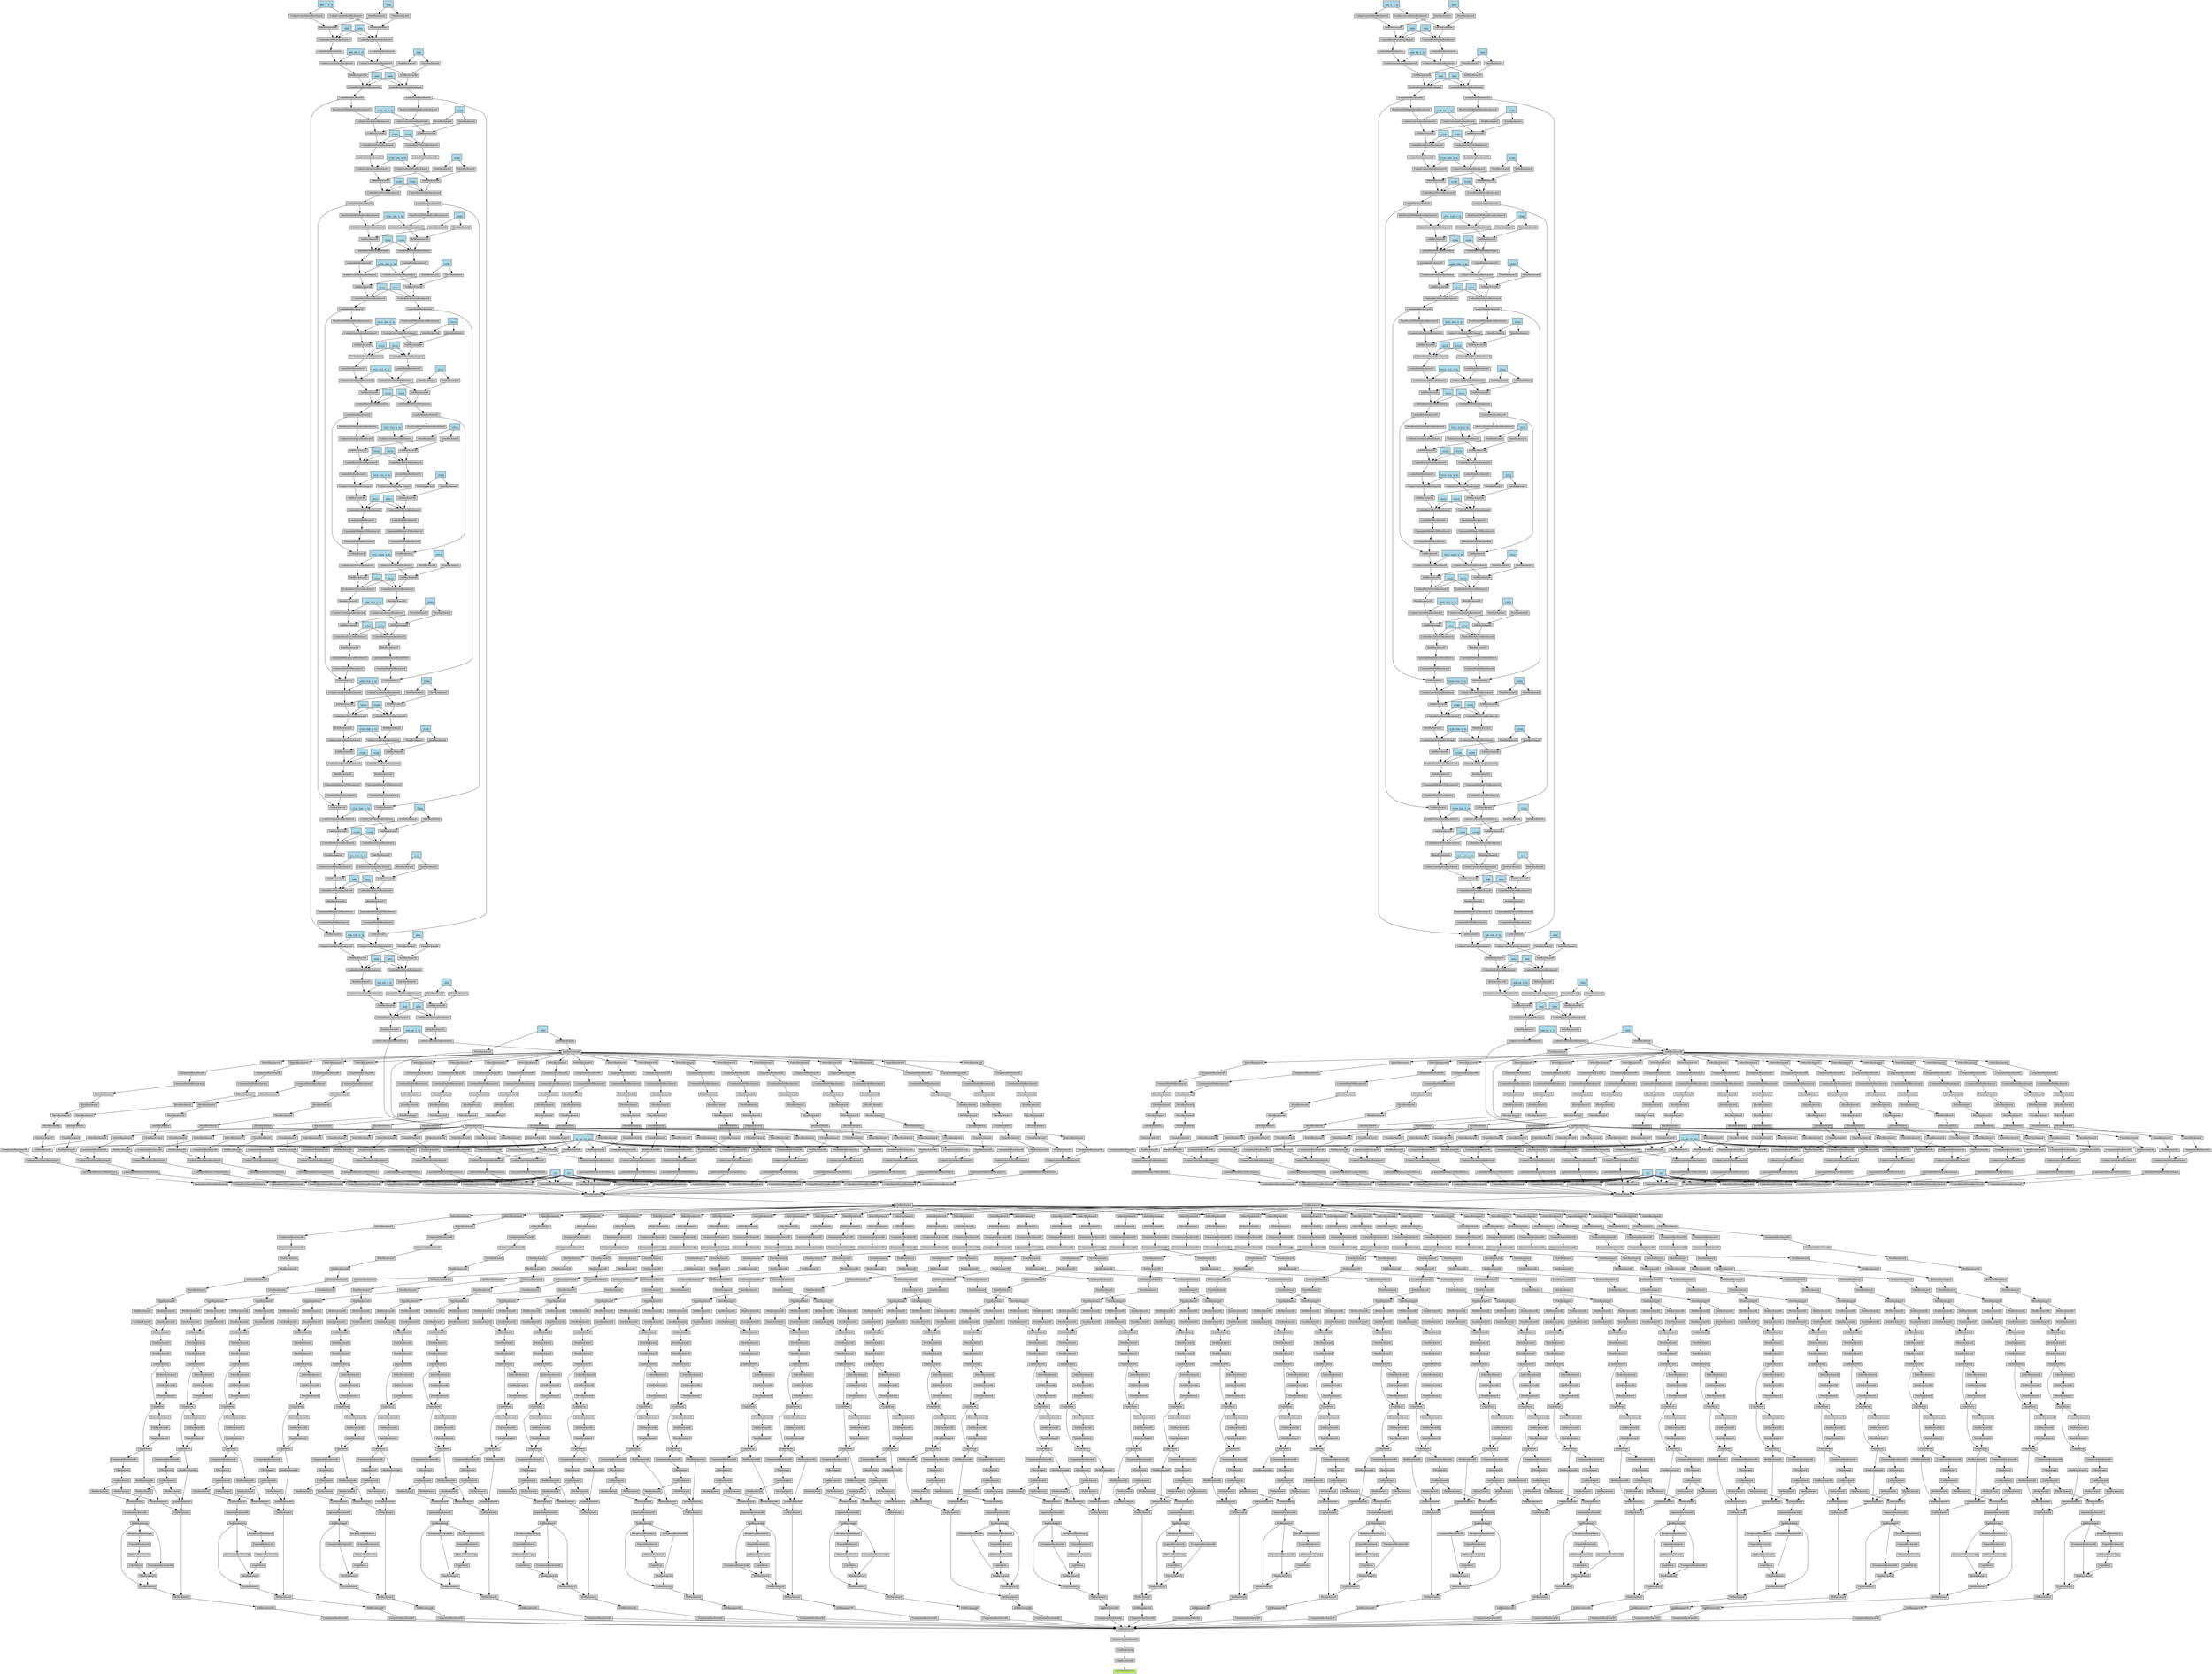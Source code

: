 digraph {
	graph [size="910.35,910.35"]
	node [align=left fontsize=12 height=0.2 ranksep=0.1 shape=box style=filled]
	140204081981392 [label=NormBackward0 fillcolor=darkolivegreen1]
	140204081979664 -> 140204081981392
	140204081979664 [label=SubBackward0]
	140204081253776 -> 140204081979664
	140204081253776 [label=CatBackward]
	140204081254160 -> 140204081253776
	140204081254160 [label=UnsqueezeBackward0]
	140204081270928 -> 140204081254160
	140204081270928 [label=CatBackward]
	140204081271056 -> 140204081270928
	140204081271056 [label=UnsqueezeBackward0]
	140204081272336 -> 140204081271056
	140204081272336 [label=AddBackward0]
	140204081272464 -> 140204081272336
	140204081272464 [label=MvBackward]
	140204081272592 -> 140204081272464
	140204081272592 [label=MmBackward]
	140204081272784 -> 140204081272592
	140204081272784 [label=SvdBackward]
	140204081272976 -> 140204081272784
	140204081272976 [label=SqueezeBackward0]
	140204081273104 -> 140204081272976
	140204081273104 [label=CatBackward]
	140204081273232 -> 140204081273104
	140204081273232 [label=MmBackward]
	140204081273424 -> 140204081273232
	140204081273424 [label=CatBackward]
	140204081273552 -> 140204081273424
	140204081273552 [label=TBackward]
	140204081273680 -> 140204081273552
	140204081273680 [label=UnsqueezeBackward0]
	140204081273808 -> 140204081273680
	140204081273808 [label=CopySlices]
	140204081273936 -> 140204081273808
	140204081273936 [label=CopySlices]
	140204081274128 -> 140204081273936
	140204081274128 [label=FlipBackward]
	140204081274320 -> 140204081274128
	140204081274320 [label=ViewBackward]
	140204081274448 -> 140204081274320
	140204081274448 [label=ViewBackward]
	140204081274576 -> 140204081274448
	140204081274576 [label=CatBackward]
	140204081274704 -> 140204081274576
	140204081274704 [label=SumBackward1]
	140204081279056 -> 140204081274704
	140204081279056 [label=MulBackward0]
	140204081279184 -> 140204081279056
	140204081279184 [label=ViewBackward]
	140204081279312 -> 140204081279184
	140204081279312 [label=ViewBackward]
	140204081279440 -> 140204081279312
	140204081279440 [label=SoftmaxBackward]
	140204081279568 -> 140204081279440
	140204081279568 [label=MulBackward0]
	140204081279696 -> 140204081279568
	140204081279696 [label=ViewBackward]
	140204081279824 -> 140204081279696
	140204081279824 [label=UnsqueezeBackward0]
	140204081279952 -> 140204081279824
	140204081279952 [label=UnsqueezeBackward0]
	140204081280080 -> 140204081279952
	140204081280080 [label=SelectBackward]
	140204081280208 -> 140204081280080
	140204081280208 [label=SelectBackward]
	140204081280336 -> 140204081280208
	140204081280336 [label=CatBackward]
	140204081280464 -> 140204081280336
	140204081280464 [label=CatBackward]
	140204081280592 -> 140204081280464
	140204081280592 [label=CudnnBatchNormBackward]
	140204081281936 -> 140204081280592
	140204081281936 [label=UpsampleBilinear2DBackward]
	140204081282064 -> 140204081281936
	140204081282064 [label=CudnnConvolutionBackward]
	140204081282192 -> 140204081282064
	140204081282192 [label=UnsqueezeBackward0]
	140204081282384 -> 140204081282192
	140204081282384 [label=SelectBackward]
	140204081282512 -> 140204081282384
	140204081282512 [label=AddBackward0]
	140204081282640 -> 140204081282512
	140204081282640 [label=CudnnConvolutionBackward]
	140204081282832 -> 140204081282640
	140204081282832 [label=ReluBackward1]
	140204081282960 -> 140204081282832
	140204081282960 [label=CudnnBatchNormBackward]
	140204081287248 -> 140204081282960
	140204081287248 [label=AddBackward0]
	140204081287376 -> 140204081287248
	140204081287376 [label=CudnnConvolutionBackward]
	140204081287568 -> 140204081287376
	140204081287568 [label=ReluBackward1]
	140204081287696 -> 140204081287568
	140204081287696 [label=CudnnBatchNormBackward]
	140204081287824 -> 140204081287696
	140204081287824 [label=AddBackward0]
	140204081287952 -> 140204081287824
	140204081287952 [label=CudnnConvolutionBackward]
	140204081288144 -> 140204081287952
	140204081288144 [label=CatBackward]
	140204081288272 -> 140204081288144
	140204081288272 [label=LeakyReluBackward1]
	140204081288464 -> 140204081288272
	140204081288464 [label=CudnnBatchNormBackward]
	140204081288592 -> 140204081288464
	140204081288592 [label=AddBackward0]
	140204081288720 -> 140204081288592
	140204081288720 [label=CudnnConvolutionBackward]
	140204081288912 -> 140204081288720
	140204081288912 [label=LeakyReluBackward1]
	140204081289040 -> 140204081288912
	140204081289040 [label=CudnnBatchNormBackward]
	140204081289168 -> 140204081289040
	140204081289168 [label=AddBackward0]
	140204081289296 -> 140204081289168
	140204081289296 [label=CudnnConvolutionBackward]
	140204085080272 -> 140204081289296
	140204085080272 [label="
 (64, 1, 3, 3)" fillcolor=lightblue]
	140204081289360 -> 140204081289168
	140204081289360 [label=ViewBackward]
	140204085080336 -> 140204081289360
	140204085080336 [label="
 (64)" fillcolor=lightblue]
	140204085067536 -> 140204081289040
	140204085067536 [label="
 (64)" fillcolor=lightblue]
	140204085067600 -> 140204081289040
	140204085067600 [label="
 (64)" fillcolor=lightblue]
	140204085067152 -> 140204081288720
	140204085067152 [label="
 (64, 64, 3, 3)" fillcolor=lightblue]
	140204081288784 -> 140204081288592
	140204081288784 [label=ViewBackward]
	140204085067216 -> 140204081288784
	140204085067216 [label="
 (64)" fillcolor=lightblue]
	140204085066704 -> 140204081288464
	140204085066704 [label="
 (64)" fillcolor=lightblue]
	140204085066768 -> 140204081288464
	140204085066768 [label="
 (64)" fillcolor=lightblue]
	140204081288336 -> 140204081288144
	140204081288336 [label=ConstantPadNdBackward]
	140204081195152 -> 140204081288336
	140204081195152 [label=UpsampleBilinear2DBackward]
	140204081288656 -> 140204081195152
	140204081288656 [label=ReluBackward1]
	140204081289232 -> 140204081288656
	140204081289232 [label=CudnnBatchNormBackward]
	140204081289424 -> 140204081289232
	140204081289424 [label=AddBackward0]
	140204081289616 -> 140204081289424
	140204081289616 [label=CudnnConvolutionBackward]
	140204081289680 -> 140204081289616
	140204081289680 [label=ReluBackward1]
	140204081289872 -> 140204081289680
	140204081289872 [label=CudnnBatchNormBackward]
	140204081290000 -> 140204081289872
	140204081290000 [label=AddBackward0]
	140204081290128 -> 140204081290000
	140204081290128 [label=CudnnConvolutionBackward]
	140204081290320 -> 140204081290128
	140204081290320 [label=CatBackward]
	140204081290448 -> 140204081290320
	140204081290448 [label=LeakyReluBackward1]
	140204081290640 -> 140204081290448
	140204081290640 [label=CudnnBatchNormBackward]
	140204081290768 -> 140204081290640
	140204081290768 [label=AddBackward0]
	140204081290896 -> 140204081290768
	140204081290896 [label=CudnnConvolutionBackward]
	140204081291088 -> 140204081290896
	140204081291088 [label=LeakyReluBackward1]
	140204081291216 -> 140204081291088
	140204081291216 [label=CudnnBatchNormBackward]
	140204080775312 -> 140204081291216
	140204080775312 [label=AddBackward0]
	140204080775440 -> 140204080775312
	140204080775440 [label=CudnnConvolutionBackward]
	140204080775632 -> 140204080775440
	140204080775632 [label=MaxPool2DWithIndicesBackward]
	140204081288272 -> 140204080775632
	140204085083792 -> 140204080775440
	140204085083792 [label="
 (128, 64, 3, 3)" fillcolor=lightblue]
	140204080775504 -> 140204080775312
	140204080775504 [label=ViewBackward]
	140204085083856 -> 140204080775504
	140204085083856 [label="
 (128)" fillcolor=lightblue]
	140204085083344 -> 140204081291216
	140204085083344 [label="
 (128)" fillcolor=lightblue]
	140204085083408 -> 140204081291216
	140204085083408 [label="
 (128)" fillcolor=lightblue]
	140204085082960 -> 140204081290896
	140204085082960 [label="
 (128, 128, 3, 3)" fillcolor=lightblue]
	140204081290960 -> 140204081290768
	140204081290960 [label=ViewBackward]
	140204085083024 -> 140204081290960
	140204085083024 [label="
 (128)" fillcolor=lightblue]
	140204085082512 -> 140204081290640
	140204085082512 [label="
 (128)" fillcolor=lightblue]
	140204085082576 -> 140204081290640
	140204085082576 [label="
 (128)" fillcolor=lightblue]
	140204081290512 -> 140204081290320
	140204081290512 [label=ConstantPadNdBackward]
	140204081290704 -> 140204081290512
	140204081290704 [label=UpsampleBilinear2DBackward]
	140204081291024 -> 140204081290704
	140204081291024 [label=ReluBackward1]
	140204081288976 -> 140204081291024
	140204081288976 [label=CudnnBatchNormBackward]
	140204080775568 -> 140204081288976
	140204080775568 [label=AddBackward0]
	140204080775888 -> 140204080775568
	140204080775888 [label=CudnnConvolutionBackward]
	140204080775760 -> 140204080775888
	140204080775760 [label=ReluBackward1]
	140204080776080 -> 140204080775760
	140204080776080 [label=CudnnBatchNormBackward]
	140204080776208 -> 140204080776080
	140204080776208 [label=AddBackward0]
	140204080776336 -> 140204080776208
	140204080776336 [label=CudnnConvolutionBackward]
	140204080776528 -> 140204080776336
	140204080776528 [label=CatBackward]
	140204080776656 -> 140204080776528
	140204080776656 [label=LeakyReluBackward1]
	140204080776848 -> 140204080776656
	140204080776848 [label=CudnnBatchNormBackward]
	140204080776976 -> 140204080776848
	140204080776976 [label=AddBackward0]
	140204080777104 -> 140204080776976
	140204080777104 [label=CudnnConvolutionBackward]
	140204080777296 -> 140204080777104
	140204080777296 [label=LeakyReluBackward1]
	140204080777424 -> 140204080777296
	140204080777424 [label=CudnnBatchNormBackward]
	140204080777552 -> 140204080777424
	140204080777552 [label=AddBackward0]
	140204080777680 -> 140204080777552
	140204080777680 [label=CudnnConvolutionBackward]
	140204080777872 -> 140204080777680
	140204080777872 [label=MaxPool2DWithIndicesBackward]
	140204081290448 -> 140204080777872
	140204085099536 -> 140204080777680
	140204085099536 [label="
 (256, 128, 3, 3)" fillcolor=lightblue]
	140204080777744 -> 140204080777552
	140204080777744 [label=ViewBackward]
	140204085080208 -> 140204080777744
	140204085080208 [label="
 (256)" fillcolor=lightblue]
	140204085099088 -> 140204080777424
	140204085099088 [label="
 (256)" fillcolor=lightblue]
	140204085099152 -> 140204080777424
	140204085099152 [label="
 (256)" fillcolor=lightblue]
	140204085098704 -> 140204080777104
	140204085098704 [label="
 (256, 256, 3, 3)" fillcolor=lightblue]
	140204080777168 -> 140204080776976
	140204080777168 [label=ViewBackward]
	140204085098768 -> 140204080777168
	140204085098768 [label="
 (256)" fillcolor=lightblue]
	140204085098256 -> 140204080776848
	140204085098256 [label="
 (256)" fillcolor=lightblue]
	140204085098320 -> 140204080776848
	140204085098320 [label="
 (256)" fillcolor=lightblue]
	140204080776720 -> 140204080776528
	140204080776720 [label=ConstantPadNdBackward]
	140204080776912 -> 140204080776720
	140204080776912 [label=UpsampleBilinear2DBackward]
	140204080777232 -> 140204080776912
	140204080777232 [label=ReluBackward1]
	140204080777808 -> 140204080777232
	140204080777808 [label=CudnnBatchNormBackward]
	140204080777936 -> 140204080777808
	140204080777936 [label=AddBackward0]
	140204080778128 -> 140204080777936
	140204080778128 [label=CudnnConvolutionBackward]
	140204080778000 -> 140204080778128
	140204080778000 [label=ReluBackward1]
	140204080778320 -> 140204080778000
	140204080778320 [label=CudnnBatchNormBackward]
	140204080778448 -> 140204080778320
	140204080778448 [label=AddBackward0]
	140204080778576 -> 140204080778448
	140204080778576 [label=CudnnConvolutionBackward]
	140204080778768 -> 140204080778576
	140204080778768 [label=CatBackward]
	140204080778896 -> 140204080778768
	140204080778896 [label=LeakyReluBackward1]
	140204080779088 -> 140204080778896
	140204080779088 [label=CudnnBatchNormBackward]
	140204080779216 -> 140204080779088
	140204080779216 [label=AddBackward0]
	140204080791696 -> 140204080779216
	140204080791696 [label=CudnnConvolutionBackward]
	140204080791888 -> 140204080791696
	140204080791888 [label=LeakyReluBackward1]
	140204080792016 -> 140204080791888
	140204080792016 [label=CudnnBatchNormBackward]
	140204080792144 -> 140204080792016
	140204080792144 [label=AddBackward0]
	140204080792272 -> 140204080792144
	140204080792272 [label=CudnnConvolutionBackward]
	140204080792464 -> 140204080792272
	140204080792464 [label=MaxPool2DWithIndicesBackward]
	140204080776656 -> 140204080792464
	140204085115280 -> 140204080792272
	140204085115280 [label="
 (512, 256, 3, 3)" fillcolor=lightblue]
	140204080792336 -> 140204080792144
	140204080792336 [label=ViewBackward]
	140204085099792 -> 140204080792336
	140204085099792 [label="
 (512)" fillcolor=lightblue]
	140204085114832 -> 140204080792016
	140204085114832 [label="
 (512)" fillcolor=lightblue]
	140204085114896 -> 140204080792016
	140204085114896 [label="
 (512)" fillcolor=lightblue]
	140204085114448 -> 140204080791696
	140204085114448 [label="
 (512, 512, 3, 3)" fillcolor=lightblue]
	140204080791760 -> 140204080779216
	140204080791760 [label=ViewBackward]
	140204085114512 -> 140204080791760
	140204085114512 [label="
 (512)" fillcolor=lightblue]
	140204085114000 -> 140204080779088
	140204085114000 [label="
 (512)" fillcolor=lightblue]
	140204085114064 -> 140204080779088
	140204085114064 [label="
 (512)" fillcolor=lightblue]
	140204080778960 -> 140204080778768
	140204080778960 [label=ConstantPadNdBackward]
	140204080779152 -> 140204080778960
	140204080779152 [label=UpsampleBilinear2DBackward]
	140204080791632 -> 140204080779152
	140204080791632 [label=LeakyReluBackward1]
	140204080792208 -> 140204080791632
	140204080792208 [label=CudnnBatchNormBackward]
	140204080792400 -> 140204080792208
	140204080792400 [label=AddBackward0]
	140204080792720 -> 140204080792400
	140204080792720 [label=CudnnConvolutionBackward]
	140204080792592 -> 140204080792720
	140204080792592 [label=LeakyReluBackward1]
	140204080792912 -> 140204080792592
	140204080792912 [label=CudnnBatchNormBackward]
	140204080793040 -> 140204080792912
	140204080793040 [label=AddBackward0]
	140204080793168 -> 140204080793040
	140204080793168 [label=CudnnConvolutionBackward]
	140204080793360 -> 140204080793168
	140204080793360 [label=MaxPool2DWithIndicesBackward]
	140204080778896 -> 140204080793360
	140204085116816 -> 140204080793168
	140204085116816 [label="
 (512, 512, 3, 3)" fillcolor=lightblue]
	140204080793232 -> 140204080793040
	140204080793232 [label=ViewBackward]
	140204085116880 -> 140204080793232
	140204085116880 [label="
 (512)" fillcolor=lightblue]
	140204085116368 -> 140204080792912
	140204085116368 [label="
 (512)" fillcolor=lightblue]
	140204085116432 -> 140204080792912
	140204085116432 [label="
 (512)" fillcolor=lightblue]
	140204085116048 -> 140204080792720
	140204085116048 [label="
 (512, 512, 3, 3)" fillcolor=lightblue]
	140204080792656 -> 140204080792400
	140204080792656 [label=ViewBackward]
	140204085116112 -> 140204080792656
	140204085116112 [label="
 (512)" fillcolor=lightblue]
	140204085114640 -> 140204080792208
	140204085114640 [label="
 (512)" fillcolor=lightblue]
	140204085115600 -> 140204080792208
	140204085115600 [label="
 (512)" fillcolor=lightblue]
	140204085113424 -> 140204080778576
	140204085113424 [label="
 (512, 1024, 3, 3)" fillcolor=lightblue]
	140204080778640 -> 140204080778448
	140204080778640 [label=ViewBackward]
	140204085113488 -> 140204080778640
	140204085113488 [label="
 (512)" fillcolor=lightblue]
	140204085112976 -> 140204080778320
	140204085112976 [label="
 (512)" fillcolor=lightblue]
	140204085113040 -> 140204080778320
	140204085113040 [label="
 (512)" fillcolor=lightblue]
	140204085100304 -> 140204080778128
	140204085100304 [label="
 (256, 512, 3, 3)" fillcolor=lightblue]
	140204080775696 -> 140204080777936
	140204080775696 [label=ViewBackward]
	140204085100368 -> 140204080775696
	140204085100368 [label="
 (256)" fillcolor=lightblue]
	140204085098896 -> 140204080777808
	140204085098896 [label="
 (256)" fillcolor=lightblue]
	140204085099856 -> 140204080777808
	140204085099856 [label="
 (256)" fillcolor=lightblue]
	140204085097680 -> 140204080776336
	140204085097680 [label="
 (256, 512, 3, 3)" fillcolor=lightblue]
	140204080776400 -> 140204080776208
	140204080776400 [label=ViewBackward]
	140204085097744 -> 140204080776400
	140204085097744 [label="
 (256)" fillcolor=lightblue]
	140204085097232 -> 140204080776080
	140204085097232 [label="
 (256)" fillcolor=lightblue]
	140204085097296 -> 140204080776080
	140204085097296 [label="
 (256)" fillcolor=lightblue]
	140204085096912 -> 140204080775888
	140204085096912 [label="
 (128, 256, 3, 3)" fillcolor=lightblue]
	140204080775824 -> 140204080775568
	140204080775824 [label=ViewBackward]
	140204085096976 -> 140204080775824
	140204085096976 [label="
 (128)" fillcolor=lightblue]
	140204085083152 -> 140204081288976
	140204085083152 [label="
 (128)" fillcolor=lightblue]
	140204085096528 -> 140204081288976
	140204085096528 [label="
 (128)" fillcolor=lightblue]
	140204085081936 -> 140204081290128
	140204085081936 [label="
 (128, 256, 3, 3)" fillcolor=lightblue]
	140204081290192 -> 140204081290000
	140204081290192 [label=ViewBackward]
	140204085082000 -> 140204081290192
	140204085082000 [label="
 (128)" fillcolor=lightblue]
	140204085081488 -> 140204081289872
	140204085081488 [label="
 (128)" fillcolor=lightblue]
	140204085081552 -> 140204081289872
	140204085081552 [label="
 (128)" fillcolor=lightblue]
	140204085081296 -> 140204081289616
	140204085081296 [label="
 (64, 128, 3, 3)" fillcolor=lightblue]
	140204081289552 -> 140204081289424
	140204081289552 [label=ViewBackward]
	140204085081232 -> 140204081289552
	140204085081232 [label="
 (64)" fillcolor=lightblue]
	140204085080784 -> 140204081289232
	140204085080784 [label="
 (64)" fillcolor=lightblue]
	140204085080976 -> 140204081289232
	140204085080976 [label="
 (64)" fillcolor=lightblue]
	140204085066128 -> 140204081287952
	140204085066128 [label="
 (64, 128, 3, 3)" fillcolor=lightblue]
	140204081288016 -> 140204081287824
	140204081288016 [label=ViewBackward]
	140204085066192 -> 140204081288016
	140204085066192 [label="
 (64)" fillcolor=lightblue]
	140204085065680 -> 140204081287696
	140204085065680 [label="
 (64)" fillcolor=lightblue]
	140204085065744 -> 140204081287696
	140204085065744 [label="
 (64)" fillcolor=lightblue]
	140204085065296 -> 140204081287376
	140204085065296 [label="
 (64, 64, 3, 3)" fillcolor=lightblue]
	140204081287440 -> 140204081287248
	140204081287440 [label=ViewBackward]
	140204085065360 -> 140204081287440
	140204085065360 [label="
 (64)" fillcolor=lightblue]
	140204085064848 -> 140204081282960
	140204085064848 [label="
 (64)" fillcolor=lightblue]
	140204085064912 -> 140204081282960
	140204085064912 [label="
 (64)" fillcolor=lightblue]
	140204085064464 -> 140204081282640
	140204085064464 [label="
 (64, 64, 1, 1)" fillcolor=lightblue]
	140204081282704 -> 140204081282512
	140204081282704 [label=ViewBackward]
	140204085064528 -> 140204081282704
	140204085064528 [label="
 (64)" fillcolor=lightblue]
	140204081282256 -> 140204081282064
	140204081282256 [label=MulBackward0]
	140204081282448 -> 140204081282256
	140204081282448 [label=CloneBackward]
	140204081282768 -> 140204081282448
	140204081282768 [label=SliceBackward]
	140204081283024 -> 140204081282768
	140204081283024 [label=SliceBackward]
	140204081287632 -> 140204081283024
	140204081287632 [label=SliceBackward]
	140204081288080 -> 140204081287632
	140204081288080 [label=SliceBackward]
	140204081288208 -> 140204081288080
	140204081288208 [label=ConstantPadNdBackward]
	140204081288848 -> 140204081288208
	140204081288848 [label=UnsqueezeBackward0]
	140204081289488 -> 140204081288848
	140204081289488 [label=SelectBackward]
	140204081289104 -> 140204081289488
	140204081289104 [label=AddBackward0]
	140204081289808 -> 140204081289104
	140204081289808 [label=CudnnConvolutionBackward]
	140204081290384 -> 140204081289808
	140204081290384 [label=ReluBackward1]
	140204081290832 -> 140204081290384
	140204081290832 [label=CudnnBatchNormBackward]
	140204080776272 -> 140204081290832
	140204080776272 [label=AddBackward0]
	140204080775248 -> 140204080776272
	140204080775248 [label=CudnnConvolutionBackward]
	140204080776464 -> 140204080775248
	140204080776464 [label=ReluBackward1]
	140204080776592 -> 140204080776464
	140204080776592 [label=CudnnBatchNormBackward]
	140204080777360 -> 140204080776592
	140204080777360 [label=AddBackward0]
	140204080778064 -> 140204080777360
	140204080778064 [label=CudnnConvolutionBackward]
	140204080778192 -> 140204080778064
	140204080778192 [label=CatBackward]
	140204080778704 -> 140204080778192
	140204080778704 [label=LeakyReluBackward1]
	140204080778384 -> 140204080778704
	140204080778384 [label=CudnnBatchNormBackward]
	140204080791824 -> 140204080778384
	140204080791824 [label=AddBackward0]
	140204080792528 -> 140204080791824
	140204080792528 [label=CudnnConvolutionBackward]
	140204080792848 -> 140204080792528
	140204080792848 [label=LeakyReluBackward1]
	140204080793552 -> 140204080792848
	140204080793552 [label=CudnnBatchNormBackward]
	140204080792976 -> 140204080793552
	140204080792976 [label=AddBackward0]
	140204080791952 -> 140204080792976
	140204080791952 [label=CudnnConvolutionBackward]
	140204085080272 -> 140204080791952
	140204080793680 -> 140204080792976
	140204080793680 [label=ViewBackward]
	140204085080336 -> 140204080793680
	140204085067536 -> 140204080793552
	140204085067600 -> 140204080793552
	140204085067152 -> 140204080792528
	140204080792080 -> 140204080791824
	140204080792080 [label=ViewBackward]
	140204085067216 -> 140204080792080
	140204085066704 -> 140204080778384
	140204085066768 -> 140204080778384
	140204080777616 -> 140204080778192
	140204080777616 [label=ConstantPadNdBackward]
	140204080779024 -> 140204080777616
	140204080779024 [label=UpsampleBilinear2DBackward]
	140204080792784 -> 140204080779024
	140204080792784 [label=ReluBackward1]
	140204080793424 -> 140204080792784
	140204080793424 [label=CudnnBatchNormBackward]
	140204080793488 -> 140204080793424
	140204080793488 [label=AddBackward0]
	140204080793808 -> 140204080793488
	140204080793808 [label=CudnnConvolutionBackward]
	140204080794000 -> 140204080793808
	140204080794000 [label=ReluBackward1]
	140204080794128 -> 140204080794000
	140204080794128 [label=CudnnBatchNormBackward]
	140204080794256 -> 140204080794128
	140204080794256 [label=AddBackward0]
	140204080794384 -> 140204080794256
	140204080794384 [label=CudnnConvolutionBackward]
	140204080794576 -> 140204080794384
	140204080794576 [label=CatBackward]
	140204080794704 -> 140204080794576
	140204080794704 [label=LeakyReluBackward1]
	140204080794896 -> 140204080794704
	140204080794896 [label=CudnnBatchNormBackward]
	140204080795024 -> 140204080794896
	140204080795024 [label=AddBackward0]
	140204080795152 -> 140204080795024
	140204080795152 [label=CudnnConvolutionBackward]
	140204080795344 -> 140204080795152
	140204080795344 [label=LeakyReluBackward1]
	140204080795472 -> 140204080795344
	140204080795472 [label=CudnnBatchNormBackward]
	140204080795600 -> 140204080795472
	140204080795600 [label=AddBackward0]
	140204080824464 -> 140204080795600
	140204080824464 [label=CudnnConvolutionBackward]
	140204080824656 -> 140204080824464
	140204080824656 [label=MaxPool2DWithIndicesBackward]
	140204080778704 -> 140204080824656
	140204085083792 -> 140204080824464
	140204080824528 -> 140204080795600
	140204080824528 [label=ViewBackward]
	140204085083856 -> 140204080824528
	140204085083344 -> 140204080795472
	140204085083408 -> 140204080795472
	140204085082960 -> 140204080795152
	140204080795216 -> 140204080795024
	140204080795216 [label=ViewBackward]
	140204085083024 -> 140204080795216
	140204085082512 -> 140204080794896
	140204085082576 -> 140204080794896
	140204080794768 -> 140204080794576
	140204080794768 [label=ConstantPadNdBackward]
	140204080794960 -> 140204080794768
	140204080794960 [label=UpsampleBilinear2DBackward]
	140204080795280 -> 140204080794960
	140204080795280 [label=ReluBackward1]
	140204080795536 -> 140204080795280
	140204080795536 [label=CudnnBatchNormBackward]
	140204080824592 -> 140204080795536
	140204080824592 [label=AddBackward0]
	140204080824784 -> 140204080824592
	140204080824784 [label=CudnnConvolutionBackward]
	140204080824976 -> 140204080824784
	140204080824976 [label=ReluBackward1]
	140204080825104 -> 140204080824976
	140204080825104 [label=CudnnBatchNormBackward]
	140204080825232 -> 140204080825104
	140204080825232 [label=AddBackward0]
	140204080825360 -> 140204080825232
	140204080825360 [label=CudnnConvolutionBackward]
	140204080825552 -> 140204080825360
	140204080825552 [label=CatBackward]
	140204080825680 -> 140204080825552
	140204080825680 [label=LeakyReluBackward1]
	140204080825872 -> 140204080825680
	140204080825872 [label=CudnnBatchNormBackward]
	140204080826000 -> 140204080825872
	140204080826000 [label=AddBackward0]
	140204080826128 -> 140204080826000
	140204080826128 [label=CudnnConvolutionBackward]
	140204080826320 -> 140204080826128
	140204080826320 [label=LeakyReluBackward1]
	140204080826448 -> 140204080826320
	140204080826448 [label=CudnnBatchNormBackward]
	140204080826576 -> 140204080826448
	140204080826576 [label=AddBackward0]
	140204080826704 -> 140204080826576
	140204080826704 [label=CudnnConvolutionBackward]
	140204080826896 -> 140204080826704
	140204080826896 [label=MaxPool2DWithIndicesBackward]
	140204080794704 -> 140204080826896
	140204085099536 -> 140204080826704
	140204080826768 -> 140204080826576
	140204080826768 [label=ViewBackward]
	140204085080208 -> 140204080826768
	140204085099088 -> 140204080826448
	140204085099152 -> 140204080826448
	140204085098704 -> 140204080826128
	140204080826192 -> 140204080826000
	140204080826192 [label=ViewBackward]
	140204085098768 -> 140204080826192
	140204085098256 -> 140204080825872
	140204085098320 -> 140204080825872
	140204080825744 -> 140204080825552
	140204080825744 [label=ConstantPadNdBackward]
	140204080825936 -> 140204080825744
	140204080825936 [label=UpsampleBilinear2DBackward]
	140204080826256 -> 140204080825936
	140204080826256 [label=ReluBackward1]
	140204080826512 -> 140204080826256
	140204080826512 [label=CudnnBatchNormBackward]
	140204080826832 -> 140204080826512
	140204080826832 [label=AddBackward0]
	140204080827024 -> 140204080826832
	140204080827024 [label=CudnnConvolutionBackward]
	140204080827216 -> 140204080827024
	140204080827216 [label=ReluBackward1]
	140204080827344 -> 140204080827216
	140204080827344 [label=CudnnBatchNormBackward]
	140204080827472 -> 140204080827344
	140204080827472 [label=AddBackward0]
	140204080827600 -> 140204080827472
	140204080827600 [label=CudnnConvolutionBackward]
	140204080827792 -> 140204080827600
	140204080827792 [label=CatBackward]
	140204080827920 -> 140204080827792
	140204080827920 [label=LeakyReluBackward1]
	140204080828112 -> 140204080827920
	140204080828112 [label=CudnnBatchNormBackward]
	140204080828240 -> 140204080828112
	140204080828240 [label=AddBackward0]
	140204080828368 -> 140204080828240
	140204080828368 [label=CudnnConvolutionBackward]
	140204080840912 -> 140204080828368
	140204080840912 [label=LeakyReluBackward1]
	140204080841040 -> 140204080840912
	140204080841040 [label=CudnnBatchNormBackward]
	140204080841168 -> 140204080841040
	140204080841168 [label=AddBackward0]
	140204080841296 -> 140204080841168
	140204080841296 [label=CudnnConvolutionBackward]
	140204080841488 -> 140204080841296
	140204080841488 [label=MaxPool2DWithIndicesBackward]
	140204080825680 -> 140204080841488
	140204085115280 -> 140204080841296
	140204080841360 -> 140204080841168
	140204080841360 [label=ViewBackward]
	140204085099792 -> 140204080841360
	140204085114832 -> 140204080841040
	140204085114896 -> 140204080841040
	140204085114448 -> 140204080828368
	140204080840784 -> 140204080828240
	140204080840784 [label=ViewBackward]
	140204085114512 -> 140204080840784
	140204085114000 -> 140204080828112
	140204085114064 -> 140204080828112
	140204080827984 -> 140204080827792
	140204080827984 [label=ConstantPadNdBackward]
	140204080828176 -> 140204080827984
	140204080828176 [label=UpsampleBilinear2DBackward]
	140204080840848 -> 140204080828176
	140204080840848 [label=LeakyReluBackward1]
	140204080841104 -> 140204080840848
	140204080841104 [label=CudnnBatchNormBackward]
	140204080841424 -> 140204080841104
	140204080841424 [label=AddBackward0]
	140204080841616 -> 140204080841424
	140204080841616 [label=CudnnConvolutionBackward]
	140204080841808 -> 140204080841616
	140204080841808 [label=LeakyReluBackward1]
	140204080841936 -> 140204080841808
	140204080841936 [label=CudnnBatchNormBackward]
	140204080842128 -> 140204080841936
	140204080842128 [label=AddBackward0]
	140204080842256 -> 140204080842128
	140204080842256 [label=CudnnConvolutionBackward]
	140204080842448 -> 140204080842256
	140204080842448 [label=MaxPool2DWithIndicesBackward]
	140204080827920 -> 140204080842448
	140204085116816 -> 140204080842256
	140204080842320 -> 140204080842128
	140204080842320 [label=ViewBackward]
	140204085116880 -> 140204080842320
	140204085116368 -> 140204080841936
	140204085116432 -> 140204080841936
	140204085116048 -> 140204080841616
	140204080841680 -> 140204080841424
	140204080841680 [label=ViewBackward]
	140204085116112 -> 140204080841680
	140204085114640 -> 140204080841104
	140204085115600 -> 140204080841104
	140204085113424 -> 140204080827600
	140204080827664 -> 140204080827472
	140204080827664 [label=ViewBackward]
	140204085113488 -> 140204080827664
	140204085112976 -> 140204080827344
	140204085113040 -> 140204080827344
	140204085100304 -> 140204080827024
	140204080827088 -> 140204080826832
	140204080827088 [label=ViewBackward]
	140204085100368 -> 140204080827088
	140204085098896 -> 140204080826512
	140204085099856 -> 140204080826512
	140204085097680 -> 140204080825360
	140204080825424 -> 140204080825232
	140204080825424 [label=ViewBackward]
	140204085097744 -> 140204080825424
	140204085097232 -> 140204080825104
	140204085097296 -> 140204080825104
	140204085096912 -> 140204080824784
	140204080824848 -> 140204080824592
	140204080824848 [label=ViewBackward]
	140204085096976 -> 140204080824848
	140204085083152 -> 140204080795536
	140204085096528 -> 140204080795536
	140204085081936 -> 140204080794384
	140204080794448 -> 140204080794256
	140204080794448 [label=ViewBackward]
	140204085082000 -> 140204080794448
	140204085081488 -> 140204080794128
	140204085081552 -> 140204080794128
	140204085081296 -> 140204080793808
	140204080793872 -> 140204080793488
	140204080793872 [label=ViewBackward]
	140204085081232 -> 140204080793872
	140204085080784 -> 140204080793424
	140204085080976 -> 140204080793424
	140204085066128 -> 140204080778064
	140204080776784 -> 140204080777360
	140204080776784 [label=ViewBackward]
	140204085066192 -> 140204080776784
	140204085065680 -> 140204080776592
	140204085065744 -> 140204080776592
	140204085065296 -> 140204080775248
	140204080775952 -> 140204080776272
	140204080775952 [label=ViewBackward]
	140204085065360 -> 140204080775952
	140204085064848 -> 140204081290832
	140204085064912 -> 140204081290832
	140204085064464 -> 140204081289808
	140204081290256 -> 140204081289104
	140204081290256 [label=ViewBackward]
	140204085064528 -> 140204081290256
	140204085064080 -> 140204081282256
	140204085064080 [label="
 (1, 64, 21, 21)" fillcolor=lightblue]
	140204085063184 -> 140204081280592
	140204085063184 [label="
 (1)" fillcolor=lightblue]
	140204085063248 -> 140204081280592
	140204085063248 [label="
 (1)" fillcolor=lightblue]
	140204081280656 -> 140204081280464
	140204081280656 [label=CudnnBatchNormBackward]
	140204081282000 -> 140204081280656
	140204081282000 [label=UpsampleBilinear2DBackward]
	140204081282320 -> 140204081282000
	140204081282320 [label=CudnnConvolutionBackward]
	140204081287888 -> 140204081282320
	140204081287888 [label=UnsqueezeBackward0]
	140204081288528 -> 140204081287888
	140204081288528 [label=SelectBackward]
	140204081282512 -> 140204081288528
	140204081287504 -> 140204081282320
	140204081287504 [label=MulBackward0]
	140204081287760 -> 140204081287504
	140204081287760 [label=CloneBackward]
	140204081288400 -> 140204081287760
	140204081288400 [label=SliceBackward]
	140204081290576 -> 140204081288400
	140204081290576 [label=SliceBackward]
	140204081291152 -> 140204081290576
	140204081291152 [label=SliceBackward]
	140204080776016 -> 140204081291152
	140204080776016 [label=SliceBackward]
	140204080776144 -> 140204080776016
	140204080776144 [label=ConstantPadNdBackward]
	140204080777488 -> 140204080776144
	140204080777488 [label=UnsqueezeBackward0]
	140204080778832 -> 140204080777488
	140204080778832 [label=SelectBackward]
	140204081289104 -> 140204080778832
	140204085064080 -> 140204081287504
	140204085063184 -> 140204081280656
	140204085063248 -> 140204081280656
	140204081280720 -> 140204081280464
	140204081280720 [label=CudnnBatchNormBackward]
	140204081282128 -> 140204081280720
	140204081282128 [label=UpsampleBilinear2DBackward]
	140204081287312 -> 140204081282128
	140204081287312 [label=CudnnConvolutionBackward]
	140204081289744 -> 140204081287312
	140204081289744 [label=UnsqueezeBackward0]
	140204080777040 -> 140204081289744
	140204080777040 [label=SelectBackward]
	140204081282512 -> 140204080777040
	140204081289936 -> 140204081287312
	140204081289936 [label=MulBackward0]
	140204080778512 -> 140204081289936
	140204080778512 [label=CloneBackward]
	140204080793104 -> 140204080778512
	140204080793104 [label=SliceBackward]
	140204080793616 -> 140204080793104
	140204080793616 [label=SliceBackward]
	140204080793936 -> 140204080793616
	140204080793936 [label=SliceBackward]
	140204080794192 -> 140204080793936
	140204080794192 [label=SliceBackward]
	140204080794512 -> 140204080794192
	140204080794512 [label=ConstantPadNdBackward]
	140204080794832 -> 140204080794512
	140204080794832 [label=UnsqueezeBackward0]
	140204080795408 -> 140204080794832
	140204080795408 [label=SelectBackward]
	140204081289104 -> 140204080795408
	140204085064080 -> 140204081289936
	140204085063184 -> 140204081280720
	140204085063248 -> 140204081280720
	140204081280784 -> 140204081280464
	140204081280784 [label=CudnnBatchNormBackward]
	140204081282576 -> 140204081280784
	140204081282576 [label=UpsampleBilinear2DBackward]
	140204080775376 -> 140204081282576
	140204080775376 [label=CudnnConvolutionBackward]
	140204080793296 -> 140204080775376
	140204080793296 [label=UnsqueezeBackward0]
	140204080794320 -> 140204080793296
	140204080794320 [label=SelectBackward]
	140204081282512 -> 140204080794320
	140204080793744 -> 140204080775376
	140204080793744 [label=MulBackward0]
	140204080794640 -> 140204080793744
	140204080794640 [label=CloneBackward]
	140204080824400 -> 140204080794640
	140204080824400 [label=SliceBackward]
	140204080824912 -> 140204080824400
	140204080824912 [label=SliceBackward]
	140204080825168 -> 140204080824912
	140204080825168 [label=SliceBackward]
	140204080825488 -> 140204080825168
	140204080825488 [label=SliceBackward]
	140204080825808 -> 140204080825488
	140204080825808 [label=ConstantPadNdBackward]
	140204080826384 -> 140204080825808
	140204080826384 [label=UnsqueezeBackward0]
	140204080826960 -> 140204080826384
	140204080826960 [label=SelectBackward]
	140204081289104 -> 140204080826960
	140204085064080 -> 140204080793744
	140204085063184 -> 140204081280784
	140204085063248 -> 140204081280784
	140204081280848 -> 140204081280464
	140204081280848 [label=CudnnBatchNormBackward]
	140204081290064 -> 140204081280848
	140204081290064 [label=UpsampleBilinear2DBackward]
	140204080794064 -> 140204081290064
	140204080794064 [label=CudnnConvolutionBackward]
	140204080824720 -> 140204080794064
	140204080824720 [label=UnsqueezeBackward0]
	140204080825616 -> 140204080824720
	140204080825616 [label=SelectBackward]
	140204081282512 -> 140204080825616
	140204080825040 -> 140204080794064
	140204080825040 [label=MulBackward0]
	140204080826064 -> 140204080825040
	140204080826064 [label=CloneBackward]
	140204080827152 -> 140204080826064
	140204080827152 [label=SliceBackward]
	140204080827408 -> 140204080827152
	140204080827408 [label=SliceBackward]
	140204080827728 -> 140204080827408
	140204080827728 [label=SliceBackward]
	140204080828048 -> 140204080827728
	140204080828048 [label=SliceBackward]
	140204080840976 -> 140204080828048
	140204080840976 [label=ConstantPadNdBackward]
	140204080841552 -> 140204080840976
	140204080841552 [label=UnsqueezeBackward0]
	140204080841872 -> 140204080841552
	140204080841872 [label=SelectBackward]
	140204081289104 -> 140204080841872
	140204085064080 -> 140204080825040
	140204085063184 -> 140204081280848
	140204085063248 -> 140204081280848
	140204081280912 -> 140204081280464
	140204081280912 [label=CudnnBatchNormBackward]
	140204080778256 -> 140204081280912
	140204080778256 [label=UpsampleBilinear2DBackward]
	140204080825296 -> 140204080778256
	140204080825296 [label=CudnnConvolutionBackward]
	140204080827280 -> 140204080825296
	140204080827280 [label=UnsqueezeBackward0]
	140204080828304 -> 140204080827280
	140204080828304 [label=SelectBackward]
	140204081282512 -> 140204080828304
	140204080827536 -> 140204080825296
	140204080827536 [label=MulBackward0]
	140204080841232 -> 140204080827536
	140204080841232 [label=CloneBackward]
	140204080842000 -> 140204080841232
	140204080842000 [label=SliceBackward]
	140204080842384 -> 140204080842000
	140204080842384 [label=SliceBackward]
	140204080842576 -> 140204080842384
	140204080842576 [label=SliceBackward]
	140204080842768 -> 140204080842576
	140204080842768 [label=SliceBackward]
	140204080842896 -> 140204080842768
	140204080842896 [label=ConstantPadNdBackward]
	140204080843024 -> 140204080842896
	140204080843024 [label=UnsqueezeBackward0]
	140204080843152 -> 140204080843024
	140204080843152 [label=SelectBackward]
	140204081289104 -> 140204080843152
	140204085064080 -> 140204080827536
	140204085063184 -> 140204081280912
	140204085063248 -> 140204081280912
	140204081280976 -> 140204081280464
	140204081280976 [label=CudnnBatchNormBackward]
	140204080795088 -> 140204081280976
	140204080795088 [label=UpsampleBilinear2DBackward]
	140204080827856 -> 140204080795088
	140204080827856 [label=CudnnConvolutionBackward]
	140204080842192 -> 140204080827856
	140204080842192 [label=UnsqueezeBackward0]
	140204080842832 -> 140204080842192
	140204080842832 [label=SelectBackward]
	140204081282512 -> 140204080842832
	140204080842512 -> 140204080827856
	140204080842512 [label=MulBackward0]
	140204080842960 -> 140204080842512
	140204080842960 [label=CloneBackward]
	140204080843216 -> 140204080842960
	140204080843216 [label=SliceBackward]
	140204080843344 -> 140204080843216
	140204080843344 [label=SliceBackward]
	140204080843472 -> 140204080843344
	140204080843472 [label=SliceBackward]
	140204080843600 -> 140204080843472
	140204080843600 [label=SliceBackward]
	140204080843728 -> 140204080843600
	140204080843728 [label=ConstantPadNdBackward]
	140204080843856 -> 140204080843728
	140204080843856 [label=UnsqueezeBackward0]
	140204080843984 -> 140204080843856
	140204080843984 [label=SelectBackward]
	140204081289104 -> 140204080843984
	140204085064080 -> 140204080842512
	140204085063184 -> 140204081280976
	140204085063248 -> 140204081280976
	140204081281040 -> 140204081280464
	140204081281040 [label=CudnnBatchNormBackward]
	140204080826640 -> 140204081281040
	140204080826640 [label=UpsampleBilinear2DBackward]
	140204080842704 -> 140204080826640
	140204080842704 [label=CudnnConvolutionBackward]
	140204080843280 -> 140204080842704
	140204080843280 [label=UnsqueezeBackward0]
	140204080843664 -> 140204080843280
	140204080843664 [label=SelectBackward]
	140204081282512 -> 140204080843664
	140204080843408 -> 140204080842704
	140204080843408 [label=MulBackward0]
	140204080843792 -> 140204080843408
	140204080843792 [label=CloneBackward]
	140204080844048 -> 140204080843792
	140204080844048 [label=SliceBackward]
	140204080844176 -> 140204080844048
	140204080844176 [label=SliceBackward]
	140204080844304 -> 140204080844176
	140204080844304 [label=SliceBackward]
	140204080844432 -> 140204080844304
	140204080844432 [label=SliceBackward]
	140204080844560 -> 140204080844432
	140204080844560 [label=ConstantPadNdBackward]
	140204080844688 -> 140204080844560
	140204080844688 [label=UnsqueezeBackward0]
	140204080873552 -> 140204080844688
	140204080873552 [label=SelectBackward]
	140204081289104 -> 140204080873552
	140204085064080 -> 140204080843408
	140204085063184 -> 140204081281040
	140204085063248 -> 140204081281040
	140204081281104 -> 140204081280464
	140204081281104 [label=CudnnBatchNormBackward]
	140204080841744 -> 140204081281104
	140204080841744 [label=UpsampleBilinear2DBackward]
	140204080843536 -> 140204080841744
	140204080843536 [label=CudnnConvolutionBackward]
	140204080844112 -> 140204080843536
	140204080844112 [label=UnsqueezeBackward0]
	140204080844496 -> 140204080844112
	140204080844496 [label=SelectBackward]
	140204081282512 -> 140204080844496
	140204080844240 -> 140204080843536
	140204080844240 [label=MulBackward0]
	140204080844624 -> 140204080844240
	140204080844624 [label=CloneBackward]
	140204080873616 -> 140204080844624
	140204080873616 [label=SliceBackward]
	140204080873744 -> 140204080873616
	140204080873744 [label=SliceBackward]
	140204080873872 -> 140204080873744
	140204080873872 [label=SliceBackward]
	140204080874000 -> 140204080873872
	140204080874000 [label=SliceBackward]
	140204080874128 -> 140204080874000
	140204080874128 [label=ConstantPadNdBackward]
	140204080874256 -> 140204080874128
	140204080874256 [label=UnsqueezeBackward0]
	140204080874384 -> 140204080874256
	140204080874384 [label=SelectBackward]
	140204081289104 -> 140204080874384
	140204085064080 -> 140204080844240
	140204085063184 -> 140204081281104
	140204085063248 -> 140204081281104
	140204081281168 -> 140204081280464
	140204081281168 [label=CudnnBatchNormBackward]
	140204080843088 -> 140204081281168
	140204080843088 [label=UpsampleBilinear2DBackward]
	140204080844368 -> 140204080843088
	140204080844368 [label=CudnnConvolutionBackward]
	140204080873680 -> 140204080844368
	140204080873680 [label=UnsqueezeBackward0]
	140204080874064 -> 140204080873680
	140204080874064 [label=SelectBackward]
	140204081282512 -> 140204080874064
	140204080873808 -> 140204080844368
	140204080873808 [label=MulBackward0]
	140204080874192 -> 140204080873808
	140204080874192 [label=CloneBackward]
	140204080874448 -> 140204080874192
	140204080874448 [label=SliceBackward]
	140204080874576 -> 140204080874448
	140204080874576 [label=SliceBackward]
	140204080874704 -> 140204080874576
	140204080874704 [label=SliceBackward]
	140204080874832 -> 140204080874704
	140204080874832 [label=SliceBackward]
	140204080874960 -> 140204080874832
	140204080874960 [label=ConstantPadNdBackward]
	140204080875088 -> 140204080874960
	140204080875088 [label=UnsqueezeBackward0]
	140204080875216 -> 140204080875088
	140204080875216 [label=SelectBackward]
	140204081289104 -> 140204080875216
	140204085064080 -> 140204080873808
	140204085063184 -> 140204081281168
	140204085063248 -> 140204081281168
	140204081281232 -> 140204081280464
	140204081281232 [label=CudnnBatchNormBackward]
	140204080843920 -> 140204081281232
	140204080843920 [label=UpsampleBilinear2DBackward]
	140204080873936 -> 140204080843920
	140204080873936 [label=CudnnConvolutionBackward]
	140204080874512 -> 140204080873936
	140204080874512 [label=UnsqueezeBackward0]
	140204080874896 -> 140204080874512
	140204080874896 [label=SelectBackward]
	140204081282512 -> 140204080874896
	140204080874640 -> 140204080873936
	140204080874640 [label=MulBackward0]
	140204080875024 -> 140204080874640
	140204080875024 [label=CloneBackward]
	140204080875280 -> 140204080875024
	140204080875280 [label=SliceBackward]
	140204080875408 -> 140204080875280
	140204080875408 [label=SliceBackward]
	140204080875536 -> 140204080875408
	140204080875536 [label=SliceBackward]
	140204080875664 -> 140204080875536
	140204080875664 [label=SliceBackward]
	140204080875792 -> 140204080875664
	140204080875792 [label=ConstantPadNdBackward]
	140204080875920 -> 140204080875792
	140204080875920 [label=UnsqueezeBackward0]
	140204080876048 -> 140204080875920
	140204080876048 [label=SelectBackward]
	140204081289104 -> 140204080876048
	140204085064080 -> 140204080874640
	140204085063184 -> 140204081281232
	140204085063248 -> 140204081281232
	140204081281296 -> 140204081280464
	140204081281296 [label=CudnnBatchNormBackward]
	140204080844752 -> 140204081281296
	140204080844752 [label=UpsampleBilinear2DBackward]
	140204080874768 -> 140204080844752
	140204080874768 [label=CudnnConvolutionBackward]
	140204080875344 -> 140204080874768
	140204080875344 [label=UnsqueezeBackward0]
	140204080875728 -> 140204080875344
	140204080875728 [label=SelectBackward]
	140204081282512 -> 140204080875728
	140204080875472 -> 140204080874768
	140204080875472 [label=MulBackward0]
	140204080875856 -> 140204080875472
	140204080875856 [label=CloneBackward]
	140204080876112 -> 140204080875856
	140204080876112 [label=SliceBackward]
	140204080876240 -> 140204080876112
	140204080876240 [label=SliceBackward]
	140204080876368 -> 140204080876240
	140204080876368 [label=SliceBackward]
	140204080876496 -> 140204080876368
	140204080876496 [label=SliceBackward]
	140204080876624 -> 140204080876496
	140204080876624 [label=ConstantPadNdBackward]
	140204080876752 -> 140204080876624
	140204080876752 [label=UnsqueezeBackward0]
	140204080876880 -> 140204080876752
	140204080876880 [label=SelectBackward]
	140204081289104 -> 140204080876880
	140204085064080 -> 140204080875472
	140204085063184 -> 140204081281296
	140204085063248 -> 140204081281296
	140204081281360 -> 140204081280464
	140204081281360 [label=CudnnBatchNormBackward]
	140204080874320 -> 140204081281360
	140204080874320 [label=UpsampleBilinear2DBackward]
	140204080875600 -> 140204080874320
	140204080875600 [label=CudnnConvolutionBackward]
	140204080876176 -> 140204080875600
	140204080876176 [label=UnsqueezeBackward0]
	140204080876560 -> 140204080876176
	140204080876560 [label=SelectBackward]
	140204081282512 -> 140204080876560
	140204080876304 -> 140204080875600
	140204080876304 [label=MulBackward0]
	140204080876688 -> 140204080876304
	140204080876688 [label=CloneBackward]
	140204080876944 -> 140204080876688
	140204080876944 [label=SliceBackward]
	140204080877072 -> 140204080876944
	140204080877072 [label=SliceBackward]
	140204080877200 -> 140204080877072
	140204080877200 [label=SliceBackward]
	140204080877328 -> 140204080877200
	140204080877328 [label=SliceBackward]
	140204080877456 -> 140204080877328
	140204080877456 [label=ConstantPadNdBackward]
	140204080898128 -> 140204080877456
	140204080898128 [label=UnsqueezeBackward0]
	140204080898256 -> 140204080898128
	140204080898256 [label=SelectBackward]
	140204081289104 -> 140204080898256
	140204085064080 -> 140204080876304
	140204085063184 -> 140204081281360
	140204085063248 -> 140204081281360
	140204081281424 -> 140204081280464
	140204081281424 [label=CudnnBatchNormBackward]
	140204080875152 -> 140204081281424
	140204080875152 [label=UpsampleBilinear2DBackward]
	140204080876432 -> 140204080875152
	140204080876432 [label=CudnnConvolutionBackward]
	140204080877008 -> 140204080876432
	140204080877008 [label=UnsqueezeBackward0]
	140204080877392 -> 140204080877008
	140204080877392 [label=SelectBackward]
	140204081282512 -> 140204080877392
	140204080877136 -> 140204080876432
	140204080877136 [label=MulBackward0]
	140204080877520 -> 140204080877136
	140204080877520 [label=CloneBackward]
	140204080898320 -> 140204080877520
	140204080898320 [label=SliceBackward]
	140204080898448 -> 140204080898320
	140204080898448 [label=SliceBackward]
	140204080898576 -> 140204080898448
	140204080898576 [label=SliceBackward]
	140204080898704 -> 140204080898576
	140204080898704 [label=SliceBackward]
	140204080898832 -> 140204080898704
	140204080898832 [label=ConstantPadNdBackward]
	140204080898960 -> 140204080898832
	140204080898960 [label=UnsqueezeBackward0]
	140204080899088 -> 140204080898960
	140204080899088 [label=SelectBackward]
	140204081289104 -> 140204080899088
	140204085064080 -> 140204080877136
	140204085063184 -> 140204081281424
	140204085063248 -> 140204081281424
	140204081281488 -> 140204081280464
	140204081281488 [label=CudnnBatchNormBackward]
	140204080875984 -> 140204081281488
	140204080875984 [label=UpsampleBilinear2DBackward]
	140204080877264 -> 140204080875984
	140204080877264 [label=CudnnConvolutionBackward]
	140204080898384 -> 140204080877264
	140204080898384 [label=UnsqueezeBackward0]
	140204080898768 -> 140204080898384
	140204080898768 [label=SelectBackward]
	140204081282512 -> 140204080898768
	140204080898512 -> 140204080877264
	140204080898512 [label=MulBackward0]
	140204080898896 -> 140204080898512
	140204080898896 [label=CloneBackward]
	140204080899152 -> 140204080898896
	140204080899152 [label=SliceBackward]
	140204080899280 -> 140204080899152
	140204080899280 [label=SliceBackward]
	140204080899408 -> 140204080899280
	140204080899408 [label=SliceBackward]
	140204080899536 -> 140204080899408
	140204080899536 [label=SliceBackward]
	140204080899664 -> 140204080899536
	140204080899664 [label=ConstantPadNdBackward]
	140204080899792 -> 140204080899664
	140204080899792 [label=UnsqueezeBackward0]
	140204080899920 -> 140204080899792
	140204080899920 [label=SelectBackward]
	140204081289104 -> 140204080899920
	140204085064080 -> 140204080898512
	140204085063184 -> 140204081281488
	140204085063248 -> 140204081281488
	140204081281552 -> 140204081280464
	140204081281552 [label=CudnnBatchNormBackward]
	140204080876816 -> 140204081281552
	140204080876816 [label=UpsampleBilinear2DBackward]
	140204080898640 -> 140204080876816
	140204080898640 [label=CudnnConvolutionBackward]
	140204080899216 -> 140204080898640
	140204080899216 [label=UnsqueezeBackward0]
	140204080899600 -> 140204080899216
	140204080899600 [label=SelectBackward]
	140204081282512 -> 140204080899600
	140204080899344 -> 140204080898640
	140204080899344 [label=MulBackward0]
	140204080899728 -> 140204080899344
	140204080899728 [label=CloneBackward]
	140204080899984 -> 140204080899728
	140204080899984 [label=SliceBackward]
	140204080900112 -> 140204080899984
	140204080900112 [label=SliceBackward]
	140204080900240 -> 140204080900112
	140204080900240 [label=SliceBackward]
	140204080900368 -> 140204080900240
	140204080900368 [label=SliceBackward]
	140204080900496 -> 140204080900368
	140204080900496 [label=ConstantPadNdBackward]
	140204080900624 -> 140204080900496
	140204080900624 [label=UnsqueezeBackward0]
	140204080900752 -> 140204080900624
	140204080900752 [label=SelectBackward]
	140204081289104 -> 140204080900752
	140204085064080 -> 140204080899344
	140204085063184 -> 140204081281552
	140204085063248 -> 140204081281552
	140204081281616 -> 140204081280464
	140204081281616 [label=CudnnBatchNormBackward]
	140204080898192 -> 140204081281616
	140204080898192 [label=UpsampleBilinear2DBackward]
	140204080899472 -> 140204080898192
	140204080899472 [label=CudnnConvolutionBackward]
	140204080900048 -> 140204080899472
	140204080900048 [label=UnsqueezeBackward0]
	140204080900432 -> 140204080900048
	140204080900432 [label=SelectBackward]
	140204081282512 -> 140204080900432
	140204080900176 -> 140204080899472
	140204080900176 [label=MulBackward0]
	140204080900560 -> 140204080900176
	140204080900560 [label=CloneBackward]
	140204080900816 -> 140204080900560
	140204080900816 [label=SliceBackward]
	140204080900944 -> 140204080900816
	140204080900944 [label=SliceBackward]
	140204080901072 -> 140204080900944
	140204080901072 [label=SliceBackward]
	140204080901200 -> 140204080901072
	140204080901200 [label=SliceBackward]
	140204080901328 -> 140204080901200
	140204080901328 [label=ConstantPadNdBackward]
	140204080901456 -> 140204080901328
	140204080901456 [label=UnsqueezeBackward0]
	140204080901584 -> 140204080901456
	140204080901584 [label=SelectBackward]
	140204081289104 -> 140204080901584
	140204085064080 -> 140204080900176
	140204085063184 -> 140204081281616
	140204085063248 -> 140204081281616
	140204081281680 -> 140204081280464
	140204081281680 [label=CudnnBatchNormBackward]
	140204080899024 -> 140204081281680
	140204080899024 [label=UpsampleBilinear2DBackward]
	140204080900304 -> 140204080899024
	140204080900304 [label=CudnnConvolutionBackward]
	140204080900880 -> 140204080900304
	140204080900880 [label=UnsqueezeBackward0]
	140204080901264 -> 140204080900880
	140204080901264 [label=SelectBackward]
	140204081282512 -> 140204080901264
	140204080901008 -> 140204080900304
	140204080901008 [label=MulBackward0]
	140204080901392 -> 140204080901008
	140204080901392 [label=CloneBackward]
	140204080901648 -> 140204080901392
	140204080901648 [label=SliceBackward]
	140204080901776 -> 140204080901648
	140204080901776 [label=SliceBackward]
	140204080901904 -> 140204080901776
	140204080901904 [label=SliceBackward]
	140204080902032 -> 140204080901904
	140204080902032 [label=SliceBackward]
	140204080918608 -> 140204080902032
	140204080918608 [label=ConstantPadNdBackward]
	140204080918736 -> 140204080918608
	140204080918736 [label=UnsqueezeBackward0]
	140204080918864 -> 140204080918736
	140204080918864 [label=SelectBackward]
	140204081289104 -> 140204080918864
	140204085064080 -> 140204080901008
	140204085063184 -> 140204081281680
	140204085063248 -> 140204081281680
	140204081281744 -> 140204081280464
	140204081281744 [label=CudnnBatchNormBackward]
	140204080899856 -> 140204081281744
	140204080899856 [label=UpsampleBilinear2DBackward]
	140204080901136 -> 140204080899856
	140204080901136 [label=CudnnConvolutionBackward]
	140204080901712 -> 140204080901136
	140204080901712 [label=UnsqueezeBackward0]
	140204080902096 -> 140204080901712
	140204080902096 [label=SelectBackward]
	140204081282512 -> 140204080902096
	140204080901840 -> 140204080901136
	140204080901840 [label=MulBackward0]
	140204080918672 -> 140204080901840
	140204080918672 [label=CloneBackward]
	140204080918928 -> 140204080918672
	140204080918928 [label=SliceBackward]
	140204080919056 -> 140204080918928
	140204080919056 [label=SliceBackward]
	140204080919184 -> 140204080919056
	140204080919184 [label=SliceBackward]
	140204080919312 -> 140204080919184
	140204080919312 [label=SliceBackward]
	140204080919440 -> 140204080919312
	140204080919440 [label=ConstantPadNdBackward]
	140204080919568 -> 140204080919440
	140204080919568 [label=UnsqueezeBackward0]
	140204080919696 -> 140204080919568
	140204080919696 [label=SelectBackward]
	140204081289104 -> 140204080919696
	140204085064080 -> 140204080901840
	140204085063184 -> 140204081281744
	140204085063248 -> 140204081281744
	140204081281808 -> 140204081280464
	140204081281808 [label=CudnnBatchNormBackward]
	140204080900688 -> 140204081281808
	140204080900688 [label=UpsampleBilinear2DBackward]
	140204080901968 -> 140204080900688
	140204080901968 [label=CudnnConvolutionBackward]
	140204080918992 -> 140204080901968
	140204080918992 [label=UnsqueezeBackward0]
	140204080919376 -> 140204080918992
	140204080919376 [label=SelectBackward]
	140204081282512 -> 140204080919376
	140204080919120 -> 140204080901968
	140204080919120 [label=MulBackward0]
	140204080919504 -> 140204080919120
	140204080919504 [label=CloneBackward]
	140204080919760 -> 140204080919504
	140204080919760 [label=SliceBackward]
	140204080919888 -> 140204080919760
	140204080919888 [label=SliceBackward]
	140204080920016 -> 140204080919888
	140204080920016 [label=SliceBackward]
	140204080920144 -> 140204080920016
	140204080920144 [label=SliceBackward]
	140204080920272 -> 140204080920144
	140204080920272 [label=ConstantPadNdBackward]
	140204080920400 -> 140204080920272
	140204080920400 [label=UnsqueezeBackward0]
	140204080920528 -> 140204080920400
	140204080920528 [label=SelectBackward]
	140204081289104 -> 140204080920528
	140204085064080 -> 140204080919120
	140204085063184 -> 140204081281808
	140204085063248 -> 140204081281808
	140204081274768 -> 140204081274576
	140204081274768 [label=SumBackward1]
	140204081279120 -> 140204081274768
	140204081279120 [label=MulBackward0]
	140204081279184 -> 140204081279120
	140204081274192 -> 140204081273936
	140204081274192 [label=ViewBackward]
	140204081274384 -> 140204081274192
	140204081274384 [label=SubBackward0]
	140204081274640 -> 140204081274384
	140204081274640 [label=SelectBackward]
	140204081274128 -> 140204081274640
	140204081274000 -> 140204081273808
	140204081274000 [label=ViewBackward]
	140204081274256 -> 140204081274000
	140204081274256 [label=SubBackward0]
	140204081274832 -> 140204081274256
	140204081274832 [label=SelectBackward]
	140204081273936 -> 140204081274832
	140204081273296 -> 140204081273104
	140204081273296 [label=MmBackward]
	140204081273488 -> 140204081273296
	140204081273488 [label=CatBackward]
	140204081273744 -> 140204081273488
	140204081273744 [label=TBackward]
	140204081274064 -> 140204081273744
	140204081274064 [label=UnsqueezeBackward0]
	140204081279248 -> 140204081274064
	140204081279248 [label=CopySlices]
	140204081279504 -> 140204081279248
	140204081279504 [label=CopySlices]
	140204081279888 -> 140204081279504
	140204081279888 [label=FlipBackward]
	140204081280272 -> 140204081279888
	140204081280272 [label=ViewBackward]
	140204081280528 -> 140204081280272
	140204081280528 [label=ViewBackward]
	140204080901520 -> 140204081280528
	140204080901520 [label=CatBackward]
	140204080919248 -> 140204080901520
	140204080919248 [label=SumBackward1]
	140204080919952 -> 140204080919248
	140204080919952 [label=MulBackward0]
	140204080920208 -> 140204080919952
	140204080920208 [label=ViewBackward]
	140204080920464 -> 140204080920208
	140204080920464 [label=ViewBackward]
	140204080920656 -> 140204080920464
	140204080920656 [label=SoftmaxBackward]
	140204080920784 -> 140204080920656
	140204080920784 [label=MulBackward0]
	140204080920912 -> 140204080920784
	140204080920912 [label=ViewBackward]
	140204080921040 -> 140204080920912
	140204080921040 [label=UnsqueezeBackward0]
	140204080921168 -> 140204080921040
	140204080921168 [label=UnsqueezeBackward0]
	140204080921296 -> 140204080921168
	140204080921296 [label=SelectBackward]
	140204080921424 -> 140204080921296
	140204080921424 [label=SelectBackward]
	140204080921552 -> 140204080921424
	140204080921552 [label=CatBackward]
	140204080921680 -> 140204080921552
	140204080921680 [label=CatBackward]
	140204080921808 -> 140204080921680
	140204080921808 [label=CudnnBatchNormBackward]
	140204080935504 -> 140204080921808
	140204080935504 [label=UpsampleBilinear2DBackward]
	140204080935632 -> 140204080935504
	140204080935632 [label=CudnnConvolutionBackward]
	140204080935760 -> 140204080935632
	140204080935760 [label=UnsqueezeBackward0]
	140204080935952 -> 140204080935760
	140204080935952 [label=SelectBackward]
	140204080936080 -> 140204080935952
	140204080936080 [label=AddBackward0]
	140204080936208 -> 140204080936080
	140204080936208 [label=CudnnConvolutionBackward]
	140204080936400 -> 140204080936208
	140204080936400 [label=ReluBackward1]
	140204080936528 -> 140204080936400
	140204080936528 [label=CudnnBatchNormBackward]
	140204080936656 -> 140204080936528
	140204080936656 [label=AddBackward0]
	140204080936784 -> 140204080936656
	140204080936784 [label=CudnnConvolutionBackward]
	140204080936976 -> 140204080936784
	140204080936976 [label=ReluBackward1]
	140204080937104 -> 140204080936976
	140204080937104 [label=CudnnBatchNormBackward]
	140204080937232 -> 140204080937104
	140204080937232 [label=AddBackward0]
	140204080937360 -> 140204080937232
	140204080937360 [label=CudnnConvolutionBackward]
	140204080937552 -> 140204080937360
	140204080937552 [label=CatBackward]
	140204080937680 -> 140204080937552
	140204080937680 [label=LeakyReluBackward1]
	140204080937872 -> 140204080937680
	140204080937872 [label=CudnnBatchNormBackward]
	140204080938000 -> 140204080937872
	140204080938000 [label=AddBackward0]
	140204080938128 -> 140204080938000
	140204080938128 [label=CudnnConvolutionBackward]
	140204080938320 -> 140204080938128
	140204080938320 [label=LeakyReluBackward1]
	140204080938448 -> 140204080938320
	140204080938448 [label=CudnnBatchNormBackward]
	140204080938576 -> 140204080938448
	140204080938576 [label=AddBackward0]
	140204080938704 -> 140204080938576
	140204080938704 [label=CudnnConvolutionBackward]
	140204084740176 -> 140204080938704
	140204084740176 [label="
 (64, 1, 3, 3)" fillcolor=lightblue]
	140204080938768 -> 140204080938576
	140204080938768 [label=ViewBackward]
	140204085066832 -> 140204080938768
	140204085066832 [label="
 (64)" fillcolor=lightblue]
	140204084735632 -> 140204080938448
	140204084735632 [label="
 (64)" fillcolor=lightblue]
	140204084735696 -> 140204080938448
	140204084735696 [label="
 (64)" fillcolor=lightblue]
	140204084735312 -> 140204080938128
	140204084735312 [label="
 (64, 64, 3, 3)" fillcolor=lightblue]
	140204080938192 -> 140204080938000
	140204080938192 [label=ViewBackward]
	140204084735376 -> 140204080938192
	140204084735376 [label="
 (64)" fillcolor=lightblue]
	140204084734864 -> 140204080937872
	140204084734864 [label="
 (64)" fillcolor=lightblue]
	140204084734928 -> 140204080937872
	140204084734928 [label="
 (64)" fillcolor=lightblue]
	140204080937744 -> 140204080937552
	140204080937744 [label=ConstantPadNdBackward]
	140204081282896 -> 140204080937744
	140204081282896 [label=UpsampleBilinear2DBackward]
	140204080938064 -> 140204081282896
	140204080938064 [label=ReluBackward1]
	140204080938640 -> 140204080938064
	140204080938640 [label=CudnnBatchNormBackward]
	140204080938832 -> 140204080938640
	140204080938832 [label=AddBackward0]
	140204080938896 -> 140204080938832
	140204080938896 [label=CudnnConvolutionBackward]
	140204080947408 -> 140204080938896
	140204080947408 [label=ReluBackward1]
	140204080947536 -> 140204080947408
	140204080947536 [label=CudnnBatchNormBackward]
	140204080947664 -> 140204080947536
	140204080947664 [label=AddBackward0]
	140204080947792 -> 140204080947664
	140204080947792 [label=CudnnConvolutionBackward]
	140204080947984 -> 140204080947792
	140204080947984 [label=CatBackward]
	140204080948112 -> 140204080947984
	140204080948112 [label=LeakyReluBackward1]
	140204080948304 -> 140204080948112
	140204080948304 [label=CudnnBatchNormBackward]
	140204080948432 -> 140204080948304
	140204080948432 [label=AddBackward0]
	140204080948560 -> 140204080948432
	140204080948560 [label=CudnnConvolutionBackward]
	140204080948752 -> 140204080948560
	140204080948752 [label=LeakyReluBackward1]
	140204080948880 -> 140204080948752
	140204080948880 [label=CudnnBatchNormBackward]
	140204080949008 -> 140204080948880
	140204080949008 [label=AddBackward0]
	140204080949136 -> 140204080949008
	140204080949136 [label=CudnnConvolutionBackward]
	140204080949328 -> 140204080949136
	140204080949328 [label=MaxPool2DWithIndicesBackward]
	140204080937680 -> 140204080949328
	140204084743312 -> 140204080949136
	140204084743312 [label="
 (128, 64, 3, 3)" fillcolor=lightblue]
	140204080949200 -> 140204080949008
	140204080949200 [label=ViewBackward]
	140204084735504 -> 140204080949200
	140204084735504 [label="
 (128)" fillcolor=lightblue]
	140204084742864 -> 140204080948880
	140204084742864 [label="
 (128)" fillcolor=lightblue]
	140204084742928 -> 140204080948880
	140204084742928 [label="
 (128)" fillcolor=lightblue]
	140204084742544 -> 140204080948560
	140204084742544 [label="
 (128, 128, 3, 3)" fillcolor=lightblue]
	140204080948624 -> 140204080948432
	140204080948624 [label=ViewBackward]
	140204084742608 -> 140204080948624
	140204084742608 [label="
 (128)" fillcolor=lightblue]
	140204084742096 -> 140204080948304
	140204084742096 [label="
 (128)" fillcolor=lightblue]
	140204084742160 -> 140204080948304
	140204084742160 [label="
 (128)" fillcolor=lightblue]
	140204080948176 -> 140204080947984
	140204080948176 [label=ConstantPadNdBackward]
	140204080938384 -> 140204080948176
	140204080938384 [label=UpsampleBilinear2DBackward]
	140204080948496 -> 140204080938384
	140204080948496 [label=ReluBackward1]
	140204080949072 -> 140204080948496
	140204080949072 [label=CudnnBatchNormBackward]
	140204080949264 -> 140204080949072
	140204080949264 [label=AddBackward0]
	140204080949584 -> 140204080949264
	140204080949584 [label=CudnnConvolutionBackward]
	140204080949456 -> 140204080949584
	140204080949456 [label=ReluBackward1]
	140204080949776 -> 140204080949456
	140204080949776 [label=CudnnBatchNormBackward]
	140204080949904 -> 140204080949776
	140204080949904 [label=AddBackward0]
	140204080950032 -> 140204080949904
	140204080950032 [label=CudnnConvolutionBackward]
	140204080950224 -> 140204080950032
	140204080950224 [label=CatBackward]
	140204080950352 -> 140204080950224
	140204080950352 [label=LeakyReluBackward1]
	140204080950544 -> 140204080950352
	140204080950544 [label=CudnnBatchNormBackward]
	140204080950672 -> 140204080950544
	140204080950672 [label=AddBackward0]
	140204080950800 -> 140204080950672
	140204080950800 [label=CudnnConvolutionBackward]
	140204080950992 -> 140204080950800
	140204080950992 [label=LeakyReluBackward1]
	140204080951120 -> 140204080950992
	140204080951120 [label=CudnnBatchNormBackward]
	140204080951248 -> 140204080951120
	140204080951248 [label=AddBackward0]
	140204080959632 -> 140204080951248
	140204080959632 [label=CudnnConvolutionBackward]
	140204080959824 -> 140204080959632
	140204080959824 [label=MaxPool2DWithIndicesBackward]
	140204080948112 -> 140204080959824
	140204084754704 -> 140204080959632
	140204084754704 [label="
 (256, 128, 3, 3)" fillcolor=lightblue]
	140204080959696 -> 140204080951248
	140204080959696 [label=ViewBackward]
	140204084743504 -> 140204080959696
	140204084743504 [label="
 (256)" fillcolor=lightblue]
	140204084754256 -> 140204080951120
	140204084754256 [label="
 (256)" fillcolor=lightblue]
	140204084754320 -> 140204080951120
	140204084754320 [label="
 (256)" fillcolor=lightblue]
	140204084753936 -> 140204080950800
	140204084753936 [label="
 (256, 256, 3, 3)" fillcolor=lightblue]
	140204080950864 -> 140204080950672
	140204080950864 [label=ViewBackward]
	140204084754000 -> 140204080950864
	140204084754000 [label="
 (256)" fillcolor=lightblue]
	140204084753488 -> 140204080950544
	140204084753488 [label="
 (256)" fillcolor=lightblue]
	140204084753552 -> 140204080950544
	140204084753552 [label="
 (256)" fillcolor=lightblue]
	140204080950416 -> 140204080950224
	140204080950416 [label=ConstantPadNdBackward]
	140204080950608 -> 140204080950416
	140204080950608 [label=UpsampleBilinear2DBackward]
	140204080950928 -> 140204080950608
	140204080950928 [label=ReluBackward1]
	140204080948816 -> 140204080950928
	140204080948816 [label=CudnnBatchNormBackward]
	140204080959888 -> 140204080948816
	140204080959888 [label=AddBackward0]
	140204080960080 -> 140204080959888
	140204080960080 [label=CudnnConvolutionBackward]
	140204080959952 -> 140204080960080
	140204080959952 [label=ReluBackward1]
	140204080960272 -> 140204080959952
	140204080960272 [label=CudnnBatchNormBackward]
	140204080960400 -> 140204080960272
	140204080960400 [label=AddBackward0]
	140204080960528 -> 140204080960400
	140204080960528 [label=CudnnConvolutionBackward]
	140204080960720 -> 140204080960528
	140204080960720 [label=CatBackward]
	140204080960848 -> 140204080960720
	140204080960848 [label=LeakyReluBackward1]
	140204080961040 -> 140204080960848
	140204080961040 [label=CudnnBatchNormBackward]
	140204080961168 -> 140204080961040
	140204080961168 [label=AddBackward0]
	140204080961296 -> 140204080961168
	140204080961296 [label=CudnnConvolutionBackward]
	140204080961488 -> 140204080961296
	140204080961488 [label=LeakyReluBackward1]
	140204080961616 -> 140204080961488
	140204080961616 [label=CudnnBatchNormBackward]
	140204080961744 -> 140204080961616
	140204080961744 [label=AddBackward0]
	140204080961872 -> 140204080961744
	140204080961872 [label=CudnnConvolutionBackward]
	140204080962064 -> 140204080961872
	140204080962064 [label=MaxPool2DWithIndicesBackward]
	140204080950352 -> 140204080962064
	140204084770192 -> 140204080961872
	140204084770192 [label="
 (512, 256, 3, 3)" fillcolor=lightblue]
	140204080961936 -> 140204080961744
	140204080961936 [label=ViewBackward]
	140204084754896 -> 140204080961936
	140204084754896 [label="
 (512)" fillcolor=lightblue]
	140204084769744 -> 140204080961616
	140204084769744 [label="
 (512)" fillcolor=lightblue]
	140204084769808 -> 140204080961616
	140204084769808 [label="
 (512)" fillcolor=lightblue]
	140204084769424 -> 140204080961296
	140204084769424 [label="
 (512, 512, 3, 3)" fillcolor=lightblue]
	140204080961360 -> 140204080961168
	140204080961360 [label=ViewBackward]
	140204084769488 -> 140204080961360
	140204084769488 [label="
 (512)" fillcolor=lightblue]
	140204084768976 -> 140204080961040
	140204084768976 [label="
 (512)" fillcolor=lightblue]
	140204084769040 -> 140204080961040
	140204084769040 [label="
 (512)" fillcolor=lightblue]
	140204080960912 -> 140204080960720
	140204080960912 [label=ConstantPadNdBackward]
	140204080951184 -> 140204080960912
	140204080951184 [label=UpsampleBilinear2DBackward]
	140204080961232 -> 140204080951184
	140204080961232 [label=LeakyReluBackward1]
	140204080961808 -> 140204080961232
	140204080961808 [label=CudnnBatchNormBackward]
	140204080962000 -> 140204080961808
	140204080962000 [label=AddBackward0]
	140204080962320 -> 140204080962000
	140204080962320 [label=CudnnConvolutionBackward]
	140204080962192 -> 140204080962320
	140204080962192 [label=LeakyReluBackward1]
	140204080962512 -> 140204080962192
	140204080962512 [label=CudnnBatchNormBackward]
	140204080962640 -> 140204080962512
	140204080962640 [label=AddBackward0]
	140204080962768 -> 140204080962640
	140204080962768 [label=CudnnConvolutionBackward]
	140204080962960 -> 140204080962768
	140204080962960 [label=MaxPool2DWithIndicesBackward]
	140204080960848 -> 140204080962960
	140204084771600 -> 140204080962768
	140204084771600 [label="
 (512, 512, 3, 3)" fillcolor=lightblue]
	140204080962832 -> 140204080962640
	140204080962832 [label=ViewBackward]
	140204084771664 -> 140204080962832
	140204084771664 [label="
 (512)" fillcolor=lightblue]
	140204084771152 -> 140204080962512
	140204084771152 [label="
 (512)" fillcolor=lightblue]
	140204084771216 -> 140204080962512
	140204084771216 [label="
 (512)" fillcolor=lightblue]
	140204084770832 -> 140204080962320
	140204084770832 [label="
 (512, 512, 3, 3)" fillcolor=lightblue]
	140204080962256 -> 140204080962000
	140204080962256 [label=ViewBackward]
	140204084770896 -> 140204080962256
	140204084770896 [label="
 (512)" fillcolor=lightblue]
	140204084769616 -> 140204080961808
	140204084769616 [label="
 (512)" fillcolor=lightblue]
	140204084770448 -> 140204080961808
	140204084770448 [label="
 (512)" fillcolor=lightblue]
	140204084756112 -> 140204080960528
	140204084756112 [label="
 (512, 1024, 3, 3)" fillcolor=lightblue]
	140204080960592 -> 140204080960400
	140204080960592 [label=ViewBackward]
	140204084756176 -> 140204080960592
	140204084756176 [label="
 (512)" fillcolor=lightblue]
	140204084755664 -> 140204080960272
	140204084755664 [label="
 (512)" fillcolor=lightblue]
	140204084755728 -> 140204080960272
	140204084755728 [label="
 (512)" fillcolor=lightblue]
	140204084755344 -> 140204080960080
	140204084755344 [label="
 (256, 512, 3, 3)" fillcolor=lightblue]
	140204080960016 -> 140204080959888
	140204080960016 [label=ViewBackward]
	140204084755408 -> 140204080960016
	140204084755408 [label="
 (256)" fillcolor=lightblue]
	140204084754128 -> 140204080948816
	140204084754128 [label="
 (256)" fillcolor=lightblue]
	140204084754960 -> 140204080948816
	140204084754960 [label="
 (256)" fillcolor=lightblue]
	140204084752976 -> 140204080950032
	140204084752976 [label="
 (256, 512, 3, 3)" fillcolor=lightblue]
	140204080950096 -> 140204080949904
	140204080950096 [label=ViewBackward]
	140204084753040 -> 140204080950096
	140204084753040 [label="
 (256)" fillcolor=lightblue]
	140204084752528 -> 140204080949776
	140204084752528 [label="
 (256)" fillcolor=lightblue]
	140204084752592 -> 140204080949776
	140204084752592 [label="
 (256)" fillcolor=lightblue]
	140204084743952 -> 140204080949584
	140204084743952 [label="
 (128, 256, 3, 3)" fillcolor=lightblue]
	140204080949520 -> 140204080949264
	140204080949520 [label=ViewBackward]
	140204084744016 -> 140204080949520
	140204084744016 [label="
 (128)" fillcolor=lightblue]
	140204084742736 -> 140204080949072
	140204084742736 [label="
 (128)" fillcolor=lightblue]
	140204084743568 -> 140204080949072
	140204084743568 [label="
 (128)" fillcolor=lightblue]
	140204084741584 -> 140204080947792
	140204084741584 [label="
 (128, 256, 3, 3)" fillcolor=lightblue]
	140204080947856 -> 140204080947664
	140204080947856 [label=ViewBackward]
	140204084741648 -> 140204080947856
	140204084741648 [label="
 (128)" fillcolor=lightblue]
	140204084741136 -> 140204080947536
	140204084741136 [label="
 (128)" fillcolor=lightblue]
	140204084741200 -> 140204080947536
	140204084741200 [label="
 (128)" fillcolor=lightblue]
	140204084740816 -> 140204080938896
	140204084740816 [label="
 (64, 128, 3, 3)" fillcolor=lightblue]
	140204080947280 -> 140204080938832
	140204080947280 [label=ViewBackward]
	140204084740880 -> 140204080947280
	140204084740880 [label="
 (64)" fillcolor=lightblue]
	140204084740496 -> 140204080938640
	140204084740496 [label="
 (64)" fillcolor=lightblue]
	140204084740368 -> 140204080938640
	140204084740368 [label="
 (64)" fillcolor=lightblue]
	140204084734352 -> 140204080937360
	140204084734352 [label="
 (64, 128, 3, 3)" fillcolor=lightblue]
	140204080937424 -> 140204080937232
	140204080937424 [label=ViewBackward]
	140204084734416 -> 140204080937424
	140204084734416 [label="
 (64)" fillcolor=lightblue]
	140204084733904 -> 140204080937104
	140204084733904 [label="
 (64)" fillcolor=lightblue]
	140204084733968 -> 140204080937104
	140204084733968 [label="
 (64)" fillcolor=lightblue]
	140204084733584 -> 140204080936784
	140204084733584 [label="
 (64, 64, 3, 3)" fillcolor=lightblue]
	140204080936848 -> 140204080936656
	140204080936848 [label=ViewBackward]
	140204084733648 -> 140204080936848
	140204084733648 [label="
 (64)" fillcolor=lightblue]
	140204084733136 -> 140204080936528
	140204084733136 [label="
 (64)" fillcolor=lightblue]
	140204084733200 -> 140204080936528
	140204084733200 [label="
 (64)" fillcolor=lightblue]
	140204084732816 -> 140204080936208
	140204084732816 [label="
 (64, 64, 1, 1)" fillcolor=lightblue]
	140204080936272 -> 140204080936080
	140204080936272 [label=ViewBackward]
	140204084732880 -> 140204080936272
	140204084732880 [label="
 (64)" fillcolor=lightblue]
	140204080935824 -> 140204080935632
	140204080935824 [label=MulBackward0]
	140204080936016 -> 140204080935824
	140204080936016 [label=CloneBackward]
	140204080936336 -> 140204080936016
	140204080936336 [label=SliceBackward]
	140204080937296 -> 140204080936336
	140204080937296 [label=SliceBackward]
	140204080937040 -> 140204080937296
	140204080937040 [label=SliceBackward]
	140204080937488 -> 140204080937040
	140204080937488 [label=SliceBackward]
	140204080937616 -> 140204080937488
	140204080937616 [label=ConstantPadNdBackward]
	140204080938960 -> 140204080937616
	140204080938960 [label=UnsqueezeBackward0]
	140204080938512 -> 140204080938960
	140204080938512 [label=SelectBackward]
	140204080947728 -> 140204080938512
	140204080947728 [label=AddBackward0]
	140204080947472 -> 140204080947728
	140204080947472 [label=CudnnConvolutionBackward]
	140204080948048 -> 140204080947472
	140204080948048 [label=ReluBackward1]
	140204080948688 -> 140204080948048
	140204080948688 [label=CudnnBatchNormBackward]
	140204080949392 -> 140204080948688
	140204080949392 [label=AddBackward0]
	140204080948944 -> 140204080949392
	140204080948944 [label=CudnnConvolutionBackward]
	140204080950160 -> 140204080948944
	140204080950160 [label=ReluBackward1]
	140204080950288 -> 140204080950160
	140204080950288 [label=CudnnBatchNormBackward]
	140204080950736 -> 140204080950288
	140204080950736 [label=AddBackward0]
	140204080960464 -> 140204080950736
	140204080960464 [label=CudnnConvolutionBackward]
	140204080960144 -> 140204080960464
	140204080960144 [label=CatBackward]
	140204080960656 -> 140204080960144
	140204080960656 [label=LeakyReluBackward1]
	140204080960336 -> 140204080960656
	140204080960336 [label=CudnnBatchNormBackward]
	140204080962704 -> 140204080960336
	140204080962704 [label=AddBackward0]
	140204080961104 -> 140204080962704
	140204080961104 [label=CudnnConvolutionBackward]
	140204080962448 -> 140204080961104
	140204080962448 [label=LeakyReluBackward1]
	140204080963152 -> 140204080962448
	140204080963152 [label=CudnnBatchNormBackward]
	140204080962576 -> 140204080963152
	140204080962576 [label=AddBackward0]
	140204080961552 -> 140204080962576
	140204080961552 [label=CudnnConvolutionBackward]
	140204084740176 -> 140204080961552
	140204080963280 -> 140204080962576
	140204080963280 [label=ViewBackward]
	140204085066832 -> 140204080963280
	140204084735632 -> 140204080963152
	140204084735696 -> 140204080963152
	140204084735312 -> 140204080961104
	140204080961680 -> 140204080962704
	140204080961680 [label=ViewBackward]
	140204084735376 -> 140204080961680
	140204084734864 -> 140204080960336
	140204084734928 -> 140204080960336
	140204080960976 -> 140204080960144
	140204080960976 [label=ConstantPadNdBackward]
	140204080961424 -> 140204080960976
	140204080961424 [label=UpsampleBilinear2DBackward]
	140204080962384 -> 140204080961424
	140204080962384 [label=ReluBackward1]
	140204080963024 -> 140204080962384
	140204080963024 [label=CudnnBatchNormBackward]
	140204080963088 -> 140204080963024
	140204080963088 [label=AddBackward0]
	140204080963408 -> 140204080963088
	140204080963408 [label=CudnnConvolutionBackward]
	140204080992336 -> 140204080963408
	140204080992336 [label=ReluBackward1]
	140204080992464 -> 140204080992336
	140204080992464 [label=CudnnBatchNormBackward]
	140204080992592 -> 140204080992464
	140204080992592 [label=AddBackward0]
	140204080992720 -> 140204080992592
	140204080992720 [label=CudnnConvolutionBackward]
	140204080992912 -> 140204080992720
	140204080992912 [label=CatBackward]
	140204080993040 -> 140204080992912
	140204080993040 [label=LeakyReluBackward1]
	140204080993232 -> 140204080993040
	140204080993232 [label=CudnnBatchNormBackward]
	140204080993360 -> 140204080993232
	140204080993360 [label=AddBackward0]
	140204080993488 -> 140204080993360
	140204080993488 [label=CudnnConvolutionBackward]
	140204080993680 -> 140204080993488
	140204080993680 [label=LeakyReluBackward1]
	140204080993808 -> 140204080993680
	140204080993808 [label=CudnnBatchNormBackward]
	140204080993936 -> 140204080993808
	140204080993936 [label=AddBackward0]
	140204080994064 -> 140204080993936
	140204080994064 [label=CudnnConvolutionBackward]
	140204080994256 -> 140204080994064
	140204080994256 [label=MaxPool2DWithIndicesBackward]
	140204080960656 -> 140204080994256
	140204084743312 -> 140204080994064
	140204080994128 -> 140204080993936
	140204080994128 [label=ViewBackward]
	140204084735504 -> 140204080994128
	140204084742864 -> 140204080993808
	140204084742928 -> 140204080993808
	140204084742544 -> 140204080993488
	140204080993552 -> 140204080993360
	140204080993552 [label=ViewBackward]
	140204084742608 -> 140204080993552
	140204084742096 -> 140204080993232
	140204084742160 -> 140204080993232
	140204080993104 -> 140204080992912
	140204080993104 [label=ConstantPadNdBackward]
	140204080993296 -> 140204080993104
	140204080993296 [label=UpsampleBilinear2DBackward]
	140204080993616 -> 140204080993296
	140204080993616 [label=ReluBackward1]
	140204080993872 -> 140204080993616
	140204080993872 [label=CudnnBatchNormBackward]
	140204080994192 -> 140204080993872
	140204080994192 [label=AddBackward0]
	140204080994384 -> 140204080994192
	140204080994384 [label=CudnnConvolutionBackward]
	140204080994576 -> 140204080994384
	140204080994576 [label=ReluBackward1]
	140204080994704 -> 140204080994576
	140204080994704 [label=CudnnBatchNormBackward]
	140204080994832 -> 140204080994704
	140204080994832 [label=AddBackward0]
	140204080994960 -> 140204080994832
	140204080994960 [label=CudnnConvolutionBackward]
	140204080995152 -> 140204080994960
	140204080995152 [label=CatBackward]
	140204080995280 -> 140204080995152
	140204080995280 [label=LeakyReluBackward1]
	140204080995472 -> 140204080995280
	140204080995472 [label=CudnnBatchNormBackward]
	140204080995600 -> 140204080995472
	140204080995600 [label=AddBackward0]
	140204080995728 -> 140204080995600
	140204080995728 [label=CudnnConvolutionBackward]
	140204080995920 -> 140204080995728
	140204080995920 [label=LeakyReluBackward1]
	140204080996048 -> 140204080995920
	140204080996048 [label=CudnnBatchNormBackward]
	140204080996176 -> 140204080996048
	140204080996176 [label=AddBackward0]
	140204080996304 -> 140204080996176
	140204080996304 [label=CudnnConvolutionBackward]
	140204081004752 -> 140204080996304
	140204081004752 [label=MaxPool2DWithIndicesBackward]
	140204080993040 -> 140204081004752
	140204084754704 -> 140204080996304
	140204081004624 -> 140204080996176
	140204081004624 [label=ViewBackward]
	140204084743504 -> 140204081004624
	140204084754256 -> 140204080996048
	140204084754320 -> 140204080996048
	140204084753936 -> 140204080995728
	140204080995792 -> 140204080995600
	140204080995792 [label=ViewBackward]
	140204084754000 -> 140204080995792
	140204084753488 -> 140204080995472
	140204084753552 -> 140204080995472
	140204080995344 -> 140204080995152
	140204080995344 [label=ConstantPadNdBackward]
	140204080995536 -> 140204080995344
	140204080995536 [label=UpsampleBilinear2DBackward]
	140204080995856 -> 140204080995536
	140204080995856 [label=ReluBackward1]
	140204080996112 -> 140204080995856
	140204080996112 [label=CudnnBatchNormBackward]
	140204081004688 -> 140204080996112
	140204081004688 [label=AddBackward0]
	140204081004880 -> 140204081004688
	140204081004880 [label=CudnnConvolutionBackward]
	140204081005072 -> 140204081004880
	140204081005072 [label=ReluBackward1]
	140204081005200 -> 140204081005072
	140204081005200 [label=CudnnBatchNormBackward]
	140204081005328 -> 140204081005200
	140204081005328 [label=AddBackward0]
	140204081005456 -> 140204081005328
	140204081005456 [label=CudnnConvolutionBackward]
	140204081005648 -> 140204081005456
	140204081005648 [label=CatBackward]
	140204081005776 -> 140204081005648
	140204081005776 [label=LeakyReluBackward1]
	140204081005968 -> 140204081005776
	140204081005968 [label=CudnnBatchNormBackward]
	140204081006096 -> 140204081005968
	140204081006096 [label=AddBackward0]
	140204081006224 -> 140204081006096
	140204081006224 [label=CudnnConvolutionBackward]
	140204081006416 -> 140204081006224
	140204081006416 [label=LeakyReluBackward1]
	140204081006544 -> 140204081006416
	140204081006544 [label=CudnnBatchNormBackward]
	140204081006672 -> 140204081006544
	140204081006672 [label=AddBackward0]
	140204081006800 -> 140204081006672
	140204081006800 [label=CudnnConvolutionBackward]
	140204081006992 -> 140204081006800
	140204081006992 [label=MaxPool2DWithIndicesBackward]
	140204080995280 -> 140204081006992
	140204084770192 -> 140204081006800
	140204081006864 -> 140204081006672
	140204081006864 [label=ViewBackward]
	140204084754896 -> 140204081006864
	140204084769744 -> 140204081006544
	140204084769808 -> 140204081006544
	140204084769424 -> 140204081006224
	140204081006288 -> 140204081006096
	140204081006288 [label=ViewBackward]
	140204084769488 -> 140204081006288
	140204084768976 -> 140204081005968
	140204084769040 -> 140204081005968
	140204081005840 -> 140204081005648
	140204081005840 [label=ConstantPadNdBackward]
	140204081006032 -> 140204081005840
	140204081006032 [label=UpsampleBilinear2DBackward]
	140204081006352 -> 140204081006032
	140204081006352 [label=LeakyReluBackward1]
	140204081006608 -> 140204081006352
	140204081006608 [label=CudnnBatchNormBackward]
	140204081006928 -> 140204081006608
	140204081006928 [label=AddBackward0]
	140204081007120 -> 140204081006928
	140204081007120 [label=CudnnConvolutionBackward]
	140204081007312 -> 140204081007120
	140204081007312 [label=LeakyReluBackward1]
	140204081007440 -> 140204081007312
	140204081007440 [label=CudnnBatchNormBackward]
	140204081007568 -> 140204081007440
	140204081007568 [label=AddBackward0]
	140204081007696 -> 140204081007568
	140204081007696 [label=CudnnConvolutionBackward]
	140204081007888 -> 140204081007696
	140204081007888 [label=MaxPool2DWithIndicesBackward]
	140204081005776 -> 140204081007888
	140204084771600 -> 140204081007696
	140204081007760 -> 140204081007568
	140204081007760 [label=ViewBackward]
	140204084771664 -> 140204081007760
	140204084771152 -> 140204081007440
	140204084771216 -> 140204081007440
	140204084770832 -> 140204081007120
	140204081007184 -> 140204081006928
	140204081007184 [label=ViewBackward]
	140204084770896 -> 140204081007184
	140204084769616 -> 140204081006608
	140204084770448 -> 140204081006608
	140204084756112 -> 140204081005456
	140204081005520 -> 140204081005328
	140204081005520 [label=ViewBackward]
	140204084756176 -> 140204081005520
	140204084755664 -> 140204081005200
	140204084755728 -> 140204081005200
	140204084755344 -> 140204081004880
	140204081004944 -> 140204081004688
	140204081004944 [label=ViewBackward]
	140204084755408 -> 140204081004944
	140204084754128 -> 140204080996112
	140204084754960 -> 140204080996112
	140204084752976 -> 140204080994960
	140204080995024 -> 140204080994832
	140204080995024 [label=ViewBackward]
	140204084753040 -> 140204080995024
	140204084752528 -> 140204080994704
	140204084752592 -> 140204080994704
	140204084743952 -> 140204080994384
	140204080994448 -> 140204080994192
	140204080994448 [label=ViewBackward]
	140204084744016 -> 140204080994448
	140204084742736 -> 140204080993872
	140204084743568 -> 140204080993872
	140204084741584 -> 140204080992720
	140204080992784 -> 140204080992592
	140204080992784 [label=ViewBackward]
	140204084741648 -> 140204080992784
	140204084741136 -> 140204080992464
	140204084741200 -> 140204080992464
	140204084740816 -> 140204080963408
	140204080963472 -> 140204080963088
	140204080963472 [label=ViewBackward]
	140204084740880 -> 140204080963472
	140204084740496 -> 140204080963024
	140204084740368 -> 140204080963024
	140204084734352 -> 140204080960464
	140204080959568 -> 140204080950736
	140204080959568 [label=ViewBackward]
	140204084734416 -> 140204080959568
	140204084733904 -> 140204080950288
	140204084733968 -> 140204080950288
	140204084733584 -> 140204080948944
	140204080949648 -> 140204080949392
	140204080949648 [label=ViewBackward]
	140204084733648 -> 140204080949648
	140204084733136 -> 140204080948688
	140204084733200 -> 140204080948688
	140204084732816 -> 140204080947472
	140204080947920 -> 140204080947728
	140204080947920 [label=ViewBackward]
	140204084732880 -> 140204080947920
	140204084732496 -> 140204080935824
	140204084732496 [label="
 (1, 64, 21, 21)" fillcolor=lightblue]
	140204084723536 -> 140204080921808
	140204084723536 [label="
 (1)" fillcolor=lightblue]
	140204084723600 -> 140204080921808
	140204084723600 [label="
 (1)" fillcolor=lightblue]
	140204080921872 -> 140204080921680
	140204080921872 [label=CudnnBatchNormBackward]
	140204080935568 -> 140204080921872
	140204080935568 [label=UpsampleBilinear2DBackward]
	140204080935888 -> 140204080935568
	140204080935888 [label=CudnnConvolutionBackward]
	140204080936144 -> 140204080935888
	140204080936144 [label=UnsqueezeBackward0]
	140204080937936 -> 140204080936144
	140204080937936 [label=SelectBackward]
	140204080936080 -> 140204080937936
	140204080936912 -> 140204080935888
	140204080936912 [label=MulBackward0]
	140204080937168 -> 140204080936912
	140204080937168 [label=CloneBackward]
	140204080937808 -> 140204080937168
	140204080937808 [label=SliceBackward]
	140204080948368 -> 140204080937808
	140204080948368 [label=SliceBackward]
	140204080949968 -> 140204080948368
	140204080949968 [label=SliceBackward]
	140204080949712 -> 140204080949968
	140204080949712 [label=SliceBackward]
	140204080949840 -> 140204080949712
	140204080949840 [label=ConstantPadNdBackward]
	140204080959760 -> 140204080949840
	140204080959760 [label=UnsqueezeBackward0]
	140204080960784 -> 140204080959760
	140204080960784 [label=SelectBackward]
	140204080947728 -> 140204080960784
	140204084732496 -> 140204080936912
	140204084723536 -> 140204080921872
	140204084723600 -> 140204080921872
	140204080921936 -> 140204080921680
	140204080921936 [label=CudnnBatchNormBackward]
	140204080935696 -> 140204080921936
	140204080935696 [label=UpsampleBilinear2DBackward]
	140204080936592 -> 140204080935696
	140204080936592 [label=CudnnConvolutionBackward]
	140204080947344 -> 140204080936592
	140204080947344 [label=UnsqueezeBackward0]
	140204080950480 -> 140204080947344
	140204080950480 [label=SelectBackward]
	140204080936080 -> 140204080950480
	140204080947600 -> 140204080936592
	140204080947600 [label=MulBackward0]
	140204080951056 -> 140204080947600
	140204080951056 [label=CloneBackward]
	140204080962128 -> 140204080951056
	140204080962128 [label=SliceBackward]
	140204080963216 -> 140204080962128
	140204080963216 [label=SliceBackward]
	140204080963536 -> 140204080963216
	140204080963536 [label=SliceBackward]
	140204080992528 -> 140204080963536
	140204080992528 [label=SliceBackward]
	140204080992848 -> 140204080992528
	140204080992848 [label=ConstantPadNdBackward]
	140204080993168 -> 140204080992848
	140204080993168 [label=UnsqueezeBackward0]
	140204080993744 -> 140204080993168
	140204080993744 [label=SelectBackward]
	140204080947728 -> 140204080993744
	140204084732496 -> 140204080947600
	140204084723536 -> 140204080921936
	140204084723600 -> 140204080921936
	140204080922000 -> 140204080921680
	140204080922000 [label=CudnnBatchNormBackward]
	140204080936464 -> 140204080922000
	140204080936464 [label=UpsampleBilinear2DBackward]
	140204080948240 -> 140204080936464
	140204080948240 [label=CudnnConvolutionBackward]
	140204080962896 -> 140204080948240
	140204080962896 [label=UnsqueezeBackward0]
	140204080992656 -> 140204080962896
	140204080992656 [label=SelectBackward]
	140204080936080 -> 140204080992656
	140204080963344 -> 140204080948240
	140204080963344 [label=MulBackward0]
	140204080992976 -> 140204080963344
	140204080992976 [label=CloneBackward]
	140204080994000 -> 140204080992976
	140204080994000 [label=SliceBackward]
	140204080994512 -> 140204080994000
	140204080994512 [label=SliceBackward]
	140204080994768 -> 140204080994512
	140204080994768 [label=SliceBackward]
	140204080995088 -> 140204080994768
	140204080995088 [label=SliceBackward]
	140204080995408 -> 140204080995088
	140204080995408 [label=ConstantPadNdBackward]
	140204080995984 -> 140204080995408
	140204080995984 [label=UnsqueezeBackward0]
	140204081004816 -> 140204080995984
	140204081004816 [label=SelectBackward]
	140204080947728 -> 140204081004816
	140204084732496 -> 140204080963344
	140204084723536 -> 140204080922000
	140204084723600 -> 140204080922000
	140204080922064 -> 140204080921680
	140204080922064 [label=CudnnBatchNormBackward]
	140204080938256 -> 140204080922064
	140204080938256 [label=UpsampleBilinear2DBackward]
	140204080992400 -> 140204080938256
	140204080992400 [label=CudnnConvolutionBackward]
	140204080994320 -> 140204080992400
	140204080994320 [label=UnsqueezeBackward0]
	140204080995216 -> 140204080994320
	140204080995216 [label=SelectBackward]
	140204080936080 -> 140204080995216
	140204080994640 -> 140204080992400
	140204080994640 [label=MulBackward0]
	140204080995664 -> 140204080994640
	140204080995664 [label=CloneBackward]
	140204081005008 -> 140204080995664
	140204081005008 [label=SliceBackward]
	140204081005264 -> 140204081005008
	140204081005264 [label=SliceBackward]
	140204081005584 -> 140204081005264
	140204081005584 [label=SliceBackward]
	140204081005904 -> 140204081005584
	140204081005904 [label=SliceBackward]
	140204081006480 -> 140204081005904
	140204081006480 [label=ConstantPadNdBackward]
	140204081007056 -> 140204081006480
	140204081007056 [label=UnsqueezeBackward0]
	140204081007376 -> 140204081007056
	140204081007376 [label=SelectBackward]
	140204080947728 -> 140204081007376
	140204084732496 -> 140204080994640
	140204084723536 -> 140204080922064
	140204084723600 -> 140204080922064
	140204080922128 -> 140204080921680
	140204080922128 [label=CudnnBatchNormBackward]
	140204080960208 -> 140204080922128
	140204080960208 [label=UpsampleBilinear2DBackward]
	140204080994896 -> 140204080960208
	140204080994896 [label=CudnnConvolutionBackward]
	140204081005136 -> 140204080994896
	140204081005136 [label=UnsqueezeBackward0]
	140204081006160 -> 140204081005136
	140204081006160 [label=SelectBackward]
	140204080936080 -> 140204081006160
	140204081005392 -> 140204080994896
	140204081005392 [label=MulBackward0]
	140204081006736 -> 140204081005392
	140204081006736 [label=CloneBackward]
	140204081007504 -> 140204081006736
	140204081007504 [label=SliceBackward]
	140204081007824 -> 140204081007504
	140204081007824 [label=SliceBackward]
	140204081008016 -> 140204081007824
	140204081008016 [label=SliceBackward]
	140204081008144 -> 140204081008016
	140204081008144 [label=SliceBackward]
	140204081008272 -> 140204081008144
	140204081008272 [label=ConstantPadNdBackward]
	140204081008400 -> 140204081008272
	140204081008400 [label=UnsqueezeBackward0]
	140204081008528 -> 140204081008400
	140204081008528 [label=SelectBackward]
	140204080947728 -> 140204081008528
	140204084732496 -> 140204081005392
	140204084723536 -> 140204080922128
	140204084723600 -> 140204080922128
	140204080922192 -> 140204080921680
	140204080922192 [label=CudnnBatchNormBackward]
	140204080993424 -> 140204080922192
	140204080993424 [label=UpsampleBilinear2DBackward]
	140204081005712 -> 140204080993424
	140204081005712 [label=CudnnConvolutionBackward]
	140204081007632 -> 140204081005712
	140204081007632 [label=UnsqueezeBackward0]
	140204081008208 -> 140204081007632
	140204081008208 [label=SelectBackward]
	140204080936080 -> 140204081008208
	140204081007952 -> 140204081005712
	140204081007952 [label=MulBackward0]
	140204081008336 -> 140204081007952
	140204081008336 [label=CloneBackward]
	140204081008592 -> 140204081008336
	140204081008592 [label=SliceBackward]
	140204080521360 -> 140204081008592
	140204080521360 [label=SliceBackward]
	140204080521488 -> 140204080521360
	140204080521488 [label=SliceBackward]
	140204080521616 -> 140204080521488
	140204080521616 [label=SliceBackward]
	140204080521744 -> 140204080521616
	140204080521744 [label=ConstantPadNdBackward]
	140204080521872 -> 140204080521744
	140204080521872 [label=UnsqueezeBackward0]
	140204080522000 -> 140204080521872
	140204080522000 [label=SelectBackward]
	140204080947728 -> 140204080522000
	140204084732496 -> 140204081007952
	140204084723536 -> 140204080922192
	140204084723600 -> 140204080922192
	140204080922256 -> 140204080921680
	140204080922256 [label=CudnnBatchNormBackward]
	140204080996240 -> 140204080922256
	140204080996240 [label=UpsampleBilinear2DBackward]
	140204081008080 -> 140204080996240
	140204081008080 [label=CudnnConvolutionBackward]
	140204080521296 -> 140204081008080
	140204080521296 [label=UnsqueezeBackward0]
	140204080521680 -> 140204080521296
	140204080521680 [label=SelectBackward]
	140204080936080 -> 140204080521680
	140204080521424 -> 140204081008080
	140204080521424 [label=MulBackward0]
	140204080521808 -> 140204080521424
	140204080521808 [label=CloneBackward]
	140204080522064 -> 140204080521808
	140204080522064 [label=SliceBackward]
	140204080522192 -> 140204080522064
	140204080522192 [label=SliceBackward]
	140204080522320 -> 140204080522192
	140204080522320 [label=SliceBackward]
	140204080522448 -> 140204080522320
	140204080522448 [label=SliceBackward]
	140204080522576 -> 140204080522448
	140204080522576 [label=ConstantPadNdBackward]
	140204080522704 -> 140204080522576
	140204080522704 [label=UnsqueezeBackward0]
	140204080522832 -> 140204080522704
	140204080522832 [label=SelectBackward]
	140204080947728 -> 140204080522832
	140204084732496 -> 140204080521424
	140204084723536 -> 140204080922256
	140204084723600 -> 140204080922256
	140204080922320 -> 140204080921680
	140204080922320 [label=CudnnBatchNormBackward]
	140204081007248 -> 140204080922320
	140204081007248 [label=UpsampleBilinear2DBackward]
	140204080521552 -> 140204081007248
	140204080521552 [label=CudnnConvolutionBackward]
	140204080522128 -> 140204080521552
	140204080522128 [label=UnsqueezeBackward0]
	140204080522512 -> 140204080522128
	140204080522512 [label=SelectBackward]
	140204080936080 -> 140204080522512
	140204080522256 -> 140204080521552
	140204080522256 [label=MulBackward0]
	140204080522640 -> 140204080522256
	140204080522640 [label=CloneBackward]
	140204080522896 -> 140204080522640
	140204080522896 [label=SliceBackward]
	140204080523024 -> 140204080522896
	140204080523024 [label=SliceBackward]
	140204080523152 -> 140204080523024
	140204080523152 [label=SliceBackward]
	140204080523280 -> 140204080523152
	140204080523280 [label=SliceBackward]
	140204080523408 -> 140204080523280
	140204080523408 [label=ConstantPadNdBackward]
	140204080523536 -> 140204080523408
	140204080523536 [label=UnsqueezeBackward0]
	140204080523664 -> 140204080523536
	140204080523664 [label=SelectBackward]
	140204080947728 -> 140204080523664
	140204084732496 -> 140204080522256
	140204084723536 -> 140204080922320
	140204084723600 -> 140204080922320
	140204080922384 -> 140204080921680
	140204080922384 [label=CudnnBatchNormBackward]
	140204081008464 -> 140204080922384
	140204081008464 [label=UpsampleBilinear2DBackward]
	140204080522384 -> 140204081008464
	140204080522384 [label=CudnnConvolutionBackward]
	140204080522960 -> 140204080522384
	140204080522960 [label=UnsqueezeBackward0]
	140204080523344 -> 140204080522960
	140204080523344 [label=SelectBackward]
	140204080936080 -> 140204080523344
	140204080523088 -> 140204080522384
	140204080523088 [label=MulBackward0]
	140204080523472 -> 140204080523088
	140204080523472 [label=CloneBackward]
	140204080523728 -> 140204080523472
	140204080523728 [label=SliceBackward]
	140204080523856 -> 140204080523728
	140204080523856 [label=SliceBackward]
	140204080523984 -> 140204080523856
	140204080523984 [label=SliceBackward]
	140204080524112 -> 140204080523984
	140204080524112 [label=SliceBackward]
	140204080524240 -> 140204080524112
	140204080524240 [label=ConstantPadNdBackward]
	140204080524368 -> 140204080524240
	140204080524368 [label=UnsqueezeBackward0]
	140204080524496 -> 140204080524368
	140204080524496 [label=SelectBackward]
	140204080947728 -> 140204080524496
	140204084732496 -> 140204080523088
	140204084723536 -> 140204080922384
	140204084723600 -> 140204080922384
	140204080922448 -> 140204080921680
	140204080922448 [label=CudnnBatchNormBackward]
	140204080521936 -> 140204080922448
	140204080521936 [label=UpsampleBilinear2DBackward]
	140204080523216 -> 140204080521936
	140204080523216 [label=CudnnConvolutionBackward]
	140204080523792 -> 140204080523216
	140204080523792 [label=UnsqueezeBackward0]
	140204080524176 -> 140204080523792
	140204080524176 [label=SelectBackward]
	140204080936080 -> 140204080524176
	140204080523920 -> 140204080523216
	140204080523920 [label=MulBackward0]
	140204080524304 -> 140204080523920
	140204080524304 [label=CloneBackward]
	140204080524560 -> 140204080524304
	140204080524560 [label=SliceBackward]
	140204080524688 -> 140204080524560
	140204080524688 [label=SliceBackward]
	140204080524816 -> 140204080524688
	140204080524816 [label=SliceBackward]
	140204080524944 -> 140204080524816
	140204080524944 [label=SliceBackward]
	140204080525072 -> 140204080524944
	140204080525072 [label=ConstantPadNdBackward]
	140204080525200 -> 140204080525072
	140204080525200 [label=UnsqueezeBackward0]
	140204080537680 -> 140204080525200
	140204080537680 [label=SelectBackward]
	140204080947728 -> 140204080537680
	140204084732496 -> 140204080523920
	140204084723536 -> 140204080922448
	140204084723600 -> 140204080922448
	140204080922512 -> 140204080921680
	140204080922512 [label=CudnnBatchNormBackward]
	140204080522768 -> 140204080922512
	140204080522768 [label=UpsampleBilinear2DBackward]
	140204080524048 -> 140204080522768
	140204080524048 [label=CudnnConvolutionBackward]
	140204080524624 -> 140204080524048
	140204080524624 [label=UnsqueezeBackward0]
	140204080525008 -> 140204080524624
	140204080525008 [label=SelectBackward]
	140204080936080 -> 140204080525008
	140204080524752 -> 140204080524048
	140204080524752 [label=MulBackward0]
	140204080525136 -> 140204080524752
	140204080525136 [label=CloneBackward]
	140204080537744 -> 140204080525136
	140204080537744 [label=SliceBackward]
	140204080537872 -> 140204080537744
	140204080537872 [label=SliceBackward]
	140204080538000 -> 140204080537872
	140204080538000 [label=SliceBackward]
	140204080538128 -> 140204080538000
	140204080538128 [label=SliceBackward]
	140204080538256 -> 140204080538128
	140204080538256 [label=ConstantPadNdBackward]
	140204080538384 -> 140204080538256
	140204080538384 [label=UnsqueezeBackward0]
	140204080538512 -> 140204080538384
	140204080538512 [label=SelectBackward]
	140204080947728 -> 140204080538512
	140204084732496 -> 140204080524752
	140204084723536 -> 140204080922512
	140204084723600 -> 140204080922512
	140204080922576 -> 140204080921680
	140204080922576 [label=CudnnBatchNormBackward]
	140204080523600 -> 140204080922576
	140204080523600 [label=UpsampleBilinear2DBackward]
	140204080524880 -> 140204080523600
	140204080524880 [label=CudnnConvolutionBackward]
	140204080537808 -> 140204080524880
	140204080537808 [label=UnsqueezeBackward0]
	140204080538192 -> 140204080537808
	140204080538192 [label=SelectBackward]
	140204080936080 -> 140204080538192
	140204080537936 -> 140204080524880
	140204080537936 [label=MulBackward0]
	140204080538320 -> 140204080537936
	140204080538320 [label=CloneBackward]
	140204080538576 -> 140204080538320
	140204080538576 [label=SliceBackward]
	140204080538704 -> 140204080538576
	140204080538704 [label=SliceBackward]
	140204080538832 -> 140204080538704
	140204080538832 [label=SliceBackward]
	140204080538960 -> 140204080538832
	140204080538960 [label=SliceBackward]
	140204080539088 -> 140204080538960
	140204080539088 [label=ConstantPadNdBackward]
	140204080539216 -> 140204080539088
	140204080539216 [label=UnsqueezeBackward0]
	140204080539344 -> 140204080539216
	140204080539344 [label=SelectBackward]
	140204080947728 -> 140204080539344
	140204084732496 -> 140204080537936
	140204084723536 -> 140204080922576
	140204084723600 -> 140204080922576
	140204080934992 -> 140204080921680
	140204080934992 [label=CudnnBatchNormBackward]
	140204080524432 -> 140204080934992
	140204080524432 [label=UpsampleBilinear2DBackward]
	140204080538064 -> 140204080524432
	140204080538064 [label=CudnnConvolutionBackward]
	140204080538640 -> 140204080538064
	140204080538640 [label=UnsqueezeBackward0]
	140204080539024 -> 140204080538640
	140204080539024 [label=SelectBackward]
	140204080936080 -> 140204080539024
	140204080538768 -> 140204080538064
	140204080538768 [label=MulBackward0]
	140204080539152 -> 140204080538768
	140204080539152 [label=CloneBackward]
	140204080539408 -> 140204080539152
	140204080539408 [label=SliceBackward]
	140204080539536 -> 140204080539408
	140204080539536 [label=SliceBackward]
	140204080539664 -> 140204080539536
	140204080539664 [label=SliceBackward]
	140204080539792 -> 140204080539664
	140204080539792 [label=SliceBackward]
	140204080539920 -> 140204080539792
	140204080539920 [label=ConstantPadNdBackward]
	140204080540048 -> 140204080539920
	140204080540048 [label=UnsqueezeBackward0]
	140204080540176 -> 140204080540048
	140204080540176 [label=SelectBackward]
	140204080947728 -> 140204080540176
	140204084732496 -> 140204080538768
	140204084723536 -> 140204080934992
	140204084723600 -> 140204080934992
	140204080935056 -> 140204080921680
	140204080935056 [label=CudnnBatchNormBackward]
	140204080525264 -> 140204080935056
	140204080525264 [label=UpsampleBilinear2DBackward]
	140204080538896 -> 140204080525264
	140204080538896 [label=CudnnConvolutionBackward]
	140204080539472 -> 140204080538896
	140204080539472 [label=UnsqueezeBackward0]
	140204080539856 -> 140204080539472
	140204080539856 [label=SelectBackward]
	140204080936080 -> 140204080539856
	140204080539600 -> 140204080538896
	140204080539600 [label=MulBackward0]
	140204080539984 -> 140204080539600
	140204080539984 [label=CloneBackward]
	140204080540240 -> 140204080539984
	140204080540240 [label=SliceBackward]
	140204080540368 -> 140204080540240
	140204080540368 [label=SliceBackward]
	140204080540496 -> 140204080540368
	140204080540496 [label=SliceBackward]
	140204080540624 -> 140204080540496
	140204080540624 [label=SliceBackward]
	140204080540752 -> 140204080540624
	140204080540752 [label=ConstantPadNdBackward]
	140204080540880 -> 140204080540752
	140204080540880 [label=UnsqueezeBackward0]
	140204080541008 -> 140204080540880
	140204080541008 [label=SelectBackward]
	140204080947728 -> 140204080541008
	140204084732496 -> 140204080539600
	140204084723536 -> 140204080935056
	140204084723600 -> 140204080935056
	140204080935120 -> 140204080921680
	140204080935120 [label=CudnnBatchNormBackward]
	140204080538448 -> 140204080935120
	140204080538448 [label=UpsampleBilinear2DBackward]
	140204080539728 -> 140204080538448
	140204080539728 [label=CudnnConvolutionBackward]
	140204080540304 -> 140204080539728
	140204080540304 [label=UnsqueezeBackward0]
	140204080540688 -> 140204080540304
	140204080540688 [label=SelectBackward]
	140204080936080 -> 140204080540688
	140204080540432 -> 140204080539728
	140204080540432 [label=MulBackward0]
	140204080540816 -> 140204080540432
	140204080540816 [label=CloneBackward]
	140204080541072 -> 140204080540816
	140204080541072 [label=SliceBackward]
	140204080541200 -> 140204080541072
	140204080541200 [label=SliceBackward]
	140204080541328 -> 140204080541200
	140204080541328 [label=SliceBackward]
	140204080541456 -> 140204080541328
	140204080541456 [label=SliceBackward]
	140204080541584 -> 140204080541456
	140204080541584 [label=ConstantPadNdBackward]
	140204080554064 -> 140204080541584
	140204080554064 [label=UnsqueezeBackward0]
	140204080554192 -> 140204080554064
	140204080554192 [label=SelectBackward]
	140204080947728 -> 140204080554192
	140204084732496 -> 140204080540432
	140204084723536 -> 140204080935120
	140204084723600 -> 140204080935120
	140204080935184 -> 140204080921680
	140204080935184 [label=CudnnBatchNormBackward]
	140204080539280 -> 140204080935184
	140204080539280 [label=UpsampleBilinear2DBackward]
	140204080540560 -> 140204080539280
	140204080540560 [label=CudnnConvolutionBackward]
	140204080541136 -> 140204080540560
	140204080541136 [label=UnsqueezeBackward0]
	140204080541520 -> 140204080541136
	140204080541520 [label=SelectBackward]
	140204080936080 -> 140204080541520
	140204080541264 -> 140204080540560
	140204080541264 [label=MulBackward0]
	140204080541648 -> 140204080541264
	140204080541648 [label=CloneBackward]
	140204080554256 -> 140204080541648
	140204080554256 [label=SliceBackward]
	140204080554384 -> 140204080554256
	140204080554384 [label=SliceBackward]
	140204080554512 -> 140204080554384
	140204080554512 [label=SliceBackward]
	140204080554640 -> 140204080554512
	140204080554640 [label=SliceBackward]
	140204080554768 -> 140204080554640
	140204080554768 [label=ConstantPadNdBackward]
	140204080554896 -> 140204080554768
	140204080554896 [label=UnsqueezeBackward0]
	140204080555024 -> 140204080554896
	140204080555024 [label=SelectBackward]
	140204080947728 -> 140204080555024
	140204084732496 -> 140204080541264
	140204084723536 -> 140204080935184
	140204084723600 -> 140204080935184
	140204080935248 -> 140204080921680
	140204080935248 [label=CudnnBatchNormBackward]
	140204080540112 -> 140204080935248
	140204080540112 [label=UpsampleBilinear2DBackward]
	140204080541392 -> 140204080540112
	140204080541392 [label=CudnnConvolutionBackward]
	140204080554320 -> 140204080541392
	140204080554320 [label=UnsqueezeBackward0]
	140204080554704 -> 140204080554320
	140204080554704 [label=SelectBackward]
	140204080936080 -> 140204080554704
	140204080554448 -> 140204080541392
	140204080554448 [label=MulBackward0]
	140204080554832 -> 140204080554448
	140204080554832 [label=CloneBackward]
	140204080555088 -> 140204080554832
	140204080555088 [label=SliceBackward]
	140204080555216 -> 140204080555088
	140204080555216 [label=SliceBackward]
	140204080555344 -> 140204080555216
	140204080555344 [label=SliceBackward]
	140204080555472 -> 140204080555344
	140204080555472 [label=SliceBackward]
	140204080555600 -> 140204080555472
	140204080555600 [label=ConstantPadNdBackward]
	140204080555728 -> 140204080555600
	140204080555728 [label=UnsqueezeBackward0]
	140204080555856 -> 140204080555728
	140204080555856 [label=SelectBackward]
	140204080947728 -> 140204080555856
	140204084732496 -> 140204080554448
	140204084723536 -> 140204080935248
	140204084723600 -> 140204080935248
	140204080935312 -> 140204080921680
	140204080935312 [label=CudnnBatchNormBackward]
	140204080540944 -> 140204080935312
	140204080540944 [label=UpsampleBilinear2DBackward]
	140204080554576 -> 140204080540944
	140204080554576 [label=CudnnConvolutionBackward]
	140204080555152 -> 140204080554576
	140204080555152 [label=UnsqueezeBackward0]
	140204080555536 -> 140204080555152
	140204080555536 [label=SelectBackward]
	140204080936080 -> 140204080555536
	140204080555280 -> 140204080554576
	140204080555280 [label=MulBackward0]
	140204080555664 -> 140204080555280
	140204080555664 [label=CloneBackward]
	140204080555920 -> 140204080555664
	140204080555920 [label=SliceBackward]
	140204080556048 -> 140204080555920
	140204080556048 [label=SliceBackward]
	140204080556176 -> 140204080556048
	140204080556176 [label=SliceBackward]
	140204080556304 -> 140204080556176
	140204080556304 [label=SliceBackward]
	140204080556432 -> 140204080556304
	140204080556432 [label=ConstantPadNdBackward]
	140204080556560 -> 140204080556432
	140204080556560 [label=UnsqueezeBackward0]
	140204080556688 -> 140204080556560
	140204080556688 [label=SelectBackward]
	140204080947728 -> 140204080556688
	140204084732496 -> 140204080555280
	140204084723536 -> 140204080935312
	140204084723600 -> 140204080935312
	140204080935376 -> 140204080921680
	140204080935376 [label=CudnnBatchNormBackward]
	140204080554128 -> 140204080935376
	140204080554128 [label=UpsampleBilinear2DBackward]
	140204080555408 -> 140204080554128
	140204080555408 [label=CudnnConvolutionBackward]
	140204080555984 -> 140204080555408
	140204080555984 [label=UnsqueezeBackward0]
	140204080556368 -> 140204080555984
	140204080556368 [label=SelectBackward]
	140204080936080 -> 140204080556368
	140204080556112 -> 140204080555408
	140204080556112 [label=MulBackward0]
	140204080556496 -> 140204080556112
	140204080556496 [label=CloneBackward]
	140204080556752 -> 140204080556496
	140204080556752 [label=SliceBackward]
	140204080556880 -> 140204080556752
	140204080556880 [label=SliceBackward]
	140204080557008 -> 140204080556880
	140204080557008 [label=SliceBackward]
	140204080557136 -> 140204080557008
	140204080557136 [label=SliceBackward]
	140204080557264 -> 140204080557136
	140204080557264 [label=ConstantPadNdBackward]
	140204080557392 -> 140204080557264
	140204080557392 [label=UnsqueezeBackward0]
	140204080557520 -> 140204080557392
	140204080557520 [label=SelectBackward]
	140204080947728 -> 140204080557520
	140204084732496 -> 140204080556112
	140204084723536 -> 140204080935376
	140204084723600 -> 140204080935376
	140204080919632 -> 140204080901520
	140204080919632 [label=SumBackward1]
	140204080920080 -> 140204080919632
	140204080920080 [label=MulBackward0]
	140204080920208 -> 140204080920080
	140204081280016 -> 140204081279504
	140204081280016 [label=ViewBackward]
	140204081280400 -> 140204081280016
	140204081280400 [label=SubBackward0]
	140204080918800 -> 140204081280400
	140204080918800 [label=SelectBackward]
	140204081279888 -> 140204080918800
	140204081279632 -> 140204081279248
	140204081279632 [label=ViewBackward]
	140204081280144 -> 140204081279632
	140204081280144 [label=SubBackward0]
	140204080919824 -> 140204081280144
	140204080919824 [label=SelectBackward]
	140204081279504 -> 140204080919824
	140204081272848 -> 140204081272592
	140204081272848 [label=MmBackward]
	140204081273040 -> 140204081272848
	140204081273040 [label=CopySlices]
	140204081273616 -> 140204081273040
	140204081273616 [label=SWhereBackward]
	140204081274512 -> 140204081273616
	140204081274512 [label=ExpandBackward]
	140204081279760 -> 140204081274512
	140204081279760 [label=ReciprocalBackward]
	140204081272784 -> 140204081279760
	140204081273168 -> 140204081272848
	140204081273168 [label=TransposeBackward0]
	140204081272784 -> 140204081273168
	140204081272656 -> 140204081272464
	140204081272656 [label=CatBackward]
	140204081272912 -> 140204081272656
	140204081272912 [label=SubBackward0]
	140204081279376 -> 140204081272912
	140204081279376 [label=MulBackward0]
	140204081273808 -> 140204081279376
	140204081281872 -> 140204081272912
	140204081281872 [label=MvBackward]
	140204081273424 -> 140204081281872
	140204081273360 -> 140204081272656
	140204081273360 [label=SubBackward0]
	140204080920336 -> 140204081273360
	140204080920336 [label=MulBackward0]
	140204081279248 -> 140204080920336
	140204080920592 -> 140204081273360
	140204080920592 [label=MvBackward]
	140204081273488 -> 140204080920592
	140204081271120 -> 140204081270928
	140204081271120 [label=UnsqueezeBackward0]
	140204081272400 -> 140204081271120
	140204081272400 [label=AddBackward0]
	140204081272720 -> 140204081272400
	140204081272720 [label=MvBackward]
	140204080920720 -> 140204081272720
	140204080920720 [label=MmBackward]
	140204080921104 -> 140204080920720
	140204080921104 [label=SvdBackward]
	140204080921488 -> 140204080921104
	140204080921488 [label=SqueezeBackward0]
	140204080921744 -> 140204080921488
	140204080921744 [label=CatBackward]
	140204080554960 -> 140204080921744
	140204080554960 [label=MmBackward]
	140204080556624 -> 140204080554960
	140204080556624 [label=CatBackward]
	140204080556944 -> 140204080556624
	140204080556944 [label=TBackward]
	140204080557200 -> 140204080556944
	140204080557200 [label=UnsqueezeBackward0]
	140204080557456 -> 140204080557200
	140204080557456 [label=CopySlices]
	140204080557648 -> 140204080557456
	140204080557648 [label=CopySlices]
	140204080557840 -> 140204080557648
	140204080557840 [label=FlipBackward]
	140204080558032 -> 140204080557840
	140204080558032 [label=ViewBackward]
	140204080578704 -> 140204080558032
	140204080578704 [label=ViewBackward]
	140204080578832 -> 140204080578704
	140204080578832 [label=CatBackward]
	140204080578960 -> 140204080578832
	140204080578960 [label=SumBackward1]
	140204080579152 -> 140204080578960
	140204080579152 [label=MulBackward0]
	140204080579280 -> 140204080579152
	140204080579280 [label=ViewBackward]
	140204080579408 -> 140204080579280
	140204080579408 [label=ViewBackward]
	140204080579536 -> 140204080579408
	140204080579536 [label=SoftmaxBackward]
	140204080579664 -> 140204080579536
	140204080579664 [label=MulBackward0]
	140204080579792 -> 140204080579664
	140204080579792 [label=ViewBackward]
	140204080579920 -> 140204080579792
	140204080579920 [label=UnsqueezeBackward0]
	140204080580048 -> 140204080579920
	140204080580048 [label=UnsqueezeBackward0]
	140204080580176 -> 140204080580048
	140204080580176 [label=SelectBackward]
	140204080580304 -> 140204080580176
	140204080580304 [label=SelectBackward]
	140204081280336 -> 140204080580304
	140204080579024 -> 140204080578832
	140204080579024 [label=SumBackward1]
	140204080579216 -> 140204080579024
	140204080579216 [label=MulBackward0]
	140204080579280 -> 140204080579216
	140204080557904 -> 140204080557648
	140204080557904 [label=ViewBackward]
	140204080578640 -> 140204080557904
	140204080578640 [label=SubBackward0]
	140204080578896 -> 140204080578640
	140204080578896 [label=SelectBackward]
	140204080557840 -> 140204080578896
	140204080557712 -> 140204080557456
	140204080557712 [label=ViewBackward]
	140204080557968 -> 140204080557712
	140204080557968 [label=SubBackward0]
	140204080579088 -> 140204080557968
	140204080579088 [label=SelectBackward]
	140204080557648 -> 140204080579088
	140204080555792 -> 140204080921744
	140204080555792 [label=MmBackward]
	140204080556816 -> 140204080555792
	140204080556816 [label=CatBackward]
	140204080557328 -> 140204080556816
	140204080557328 [label=TBackward]
	140204080557776 -> 140204080557328
	140204080557776 [label=UnsqueezeBackward0]
	140204080579344 -> 140204080557776
	140204080579344 [label=CopySlices]
	140204080579600 -> 140204080579344
	140204080579600 [label=CopySlices]
	140204080579984 -> 140204080579600
	140204080579984 [label=FlipBackward]
	140204080580368 -> 140204080579984
	140204080580368 [label=ViewBackward]
	140204080580496 -> 140204080580368
	140204080580496 [label=ViewBackward]
	140204080580624 -> 140204080580496
	140204080580624 [label=CatBackward]
	140204080580752 -> 140204080580624
	140204080580752 [label=SumBackward1]
	140204080580944 -> 140204080580752
	140204080580944 [label=MulBackward0]
	140204080581072 -> 140204080580944
	140204080581072 [label=ViewBackward]
	140204080581200 -> 140204080581072
	140204080581200 [label=ViewBackward]
	140204080581328 -> 140204080581200
	140204080581328 [label=SoftmaxBackward]
	140204080581456 -> 140204080581328
	140204080581456 [label=MulBackward0]
	140204080581584 -> 140204080581456
	140204080581584 [label=ViewBackward]
	140204080581712 -> 140204080581584
	140204080581712 [label=UnsqueezeBackward0]
	140204080581840 -> 140204080581712
	140204080581840 [label=UnsqueezeBackward0]
	140204080581968 -> 140204080581840
	140204080581968 [label=SelectBackward]
	140204080582096 -> 140204080581968
	140204080582096 [label=SelectBackward]
	140204080921552 -> 140204080582096
	140204080580816 -> 140204080580624
	140204080580816 [label=SumBackward1]
	140204080581008 -> 140204080580816
	140204080581008 [label=MulBackward0]
	140204080581072 -> 140204080581008
	140204080580112 -> 140204080579600
	140204080580112 [label=ViewBackward]
	140204080580432 -> 140204080580112
	140204080580432 [label=SubBackward0]
	140204080580688 -> 140204080580432
	140204080580688 [label=SelectBackward]
	140204080579984 -> 140204080580688
	140204080579728 -> 140204080579344
	140204080579728 [label=ViewBackward]
	140204080580240 -> 140204080579728
	140204080580240 [label=SubBackward0]
	140204080580880 -> 140204080580240
	140204080580880 [label=SelectBackward]
	140204080579600 -> 140204080580880
	140204080921232 -> 140204080920720
	140204080921232 [label=MmBackward]
	140204080921616 -> 140204080921232
	140204080921616 [label=CopySlices]
	140204080557072 -> 140204080921616
	140204080557072 [label=SWhereBackward]
	140204080578768 -> 140204080557072
	140204080578768 [label=ExpandBackward]
	140204080579856 -> 140204080578768
	140204080579856 [label=ReciprocalBackward]
	140204080921104 -> 140204080579856
	140204080935440 -> 140204080921232
	140204080935440 [label=TransposeBackward0]
	140204080921104 -> 140204080935440
	140204080920848 -> 140204081272720
	140204080920848 [label=CatBackward]
	140204080921360 -> 140204080920848
	140204080921360 [label=SubBackward0]
	140204080579472 -> 140204080921360
	140204080579472 [label=MulBackward0]
	140204080557456 -> 140204080579472
	140204080580560 -> 140204080921360
	140204080580560 [label=MvBackward]
	140204080556624 -> 140204080580560
	140204080556240 -> 140204080920848
	140204080556240 [label=SubBackward0]
	140204080581136 -> 140204080556240
	140204080581136 [label=MulBackward0]
	140204080579344 -> 140204080581136
	140204080581264 -> 140204080556240
	140204080581264 [label=MvBackward]
	140204080556816 -> 140204080581264
	140204081270864 -> 140204081270928
	140204081270864 [label=UnsqueezeBackward0]
	140204081272528 -> 140204081270864
	140204081272528 [label=AddBackward0]
	140204080920976 -> 140204081272528
	140204080920976 [label=MvBackward]
	140204080581392 -> 140204080920976
	140204080581392 [label=MmBackward]
	140204080581776 -> 140204080581392
	140204080581776 [label=SvdBackward]
	140204080582160 -> 140204080581776
	140204080582160 [label=SqueezeBackward0]
	140204080582288 -> 140204080582160
	140204080582288 [label=CatBackward]
	140204080582416 -> 140204080582288
	140204080582416 [label=MmBackward]
	140204080582608 -> 140204080582416
	140204080582608 [label=CatBackward]
	140204080599184 -> 140204080582608
	140204080599184 [label=TBackward]
	140204080599312 -> 140204080599184
	140204080599312 [label=UnsqueezeBackward0]
	140204080599440 -> 140204080599312
	140204080599440 [label=CopySlices]
	140204080599568 -> 140204080599440
	140204080599568 [label=CopySlices]
	140204080599760 -> 140204080599568
	140204080599760 [label=FlipBackward]
	140204080599952 -> 140204080599760
	140204080599952 [label=ViewBackward]
	140204080600080 -> 140204080599952
	140204080600080 [label=ViewBackward]
	140204080600208 -> 140204080600080
	140204080600208 [label=CatBackward]
	140204080600336 -> 140204080600208
	140204080600336 [label=SumBackward1]
	140204080600528 -> 140204080600336
	140204080600528 [label=MulBackward0]
	140204080600656 -> 140204080600528
	140204080600656 [label=ViewBackward]
	140204080600784 -> 140204080600656
	140204080600784 [label=ViewBackward]
	140204080600912 -> 140204080600784
	140204080600912 [label=SoftmaxBackward]
	140204080601040 -> 140204080600912
	140204080601040 [label=MulBackward0]
	140204080601168 -> 140204080601040
	140204080601168 [label=ViewBackward]
	140204080601296 -> 140204080601168
	140204080601296 [label=UnsqueezeBackward0]
	140204080601424 -> 140204080601296
	140204080601424 [label=UnsqueezeBackward0]
	140204080601552 -> 140204080601424
	140204080601552 [label=SelectBackward]
	140204080601680 -> 140204080601552
	140204080601680 [label=SelectBackward]
	140204081280336 -> 140204080601680
	140204080600400 -> 140204080600208
	140204080600400 [label=SumBackward1]
	140204080600592 -> 140204080600400
	140204080600592 [label=MulBackward0]
	140204080600656 -> 140204080600592
	140204080599824 -> 140204080599568
	140204080599824 [label=ViewBackward]
	140204080600016 -> 140204080599824
	140204080600016 [label=SubBackward0]
	140204080600272 -> 140204080600016
	140204080600272 [label=SelectBackward]
	140204080599760 -> 140204080600272
	140204080599632 -> 140204080599440
	140204080599632 [label=ViewBackward]
	140204080599888 -> 140204080599632
	140204080599888 [label=SubBackward0]
	140204080600464 -> 140204080599888
	140204080600464 [label=SelectBackward]
	140204080599568 -> 140204080600464
	140204080582480 -> 140204080582288
	140204080582480 [label=MmBackward]
	140204080599120 -> 140204080582480
	140204080599120 [label=CatBackward]
	140204080599376 -> 140204080599120
	140204080599376 [label=TBackward]
	140204080599696 -> 140204080599376
	140204080599696 [label=UnsqueezeBackward0]
	140204080600720 -> 140204080599696
	140204080600720 [label=CopySlices]
	140204080600976 -> 140204080600720
	140204080600976 [label=CopySlices]
	140204080601360 -> 140204080600976
	140204080601360 [label=FlipBackward]
	140204080601744 -> 140204080601360
	140204080601744 [label=ViewBackward]
	140204080601872 -> 140204080601744
	140204080601872 [label=ViewBackward]
	140204080602000 -> 140204080601872
	140204080602000 [label=CatBackward]
	140204080602128 -> 140204080602000
	140204080602128 [label=SumBackward1]
	140204080602320 -> 140204080602128
	140204080602320 [label=MulBackward0]
	140204080602448 -> 140204080602320
	140204080602448 [label=ViewBackward]
	140204080602576 -> 140204080602448
	140204080602576 [label=ViewBackward]
	140204080602704 -> 140204080602576
	140204080602704 [label=SoftmaxBackward]
	140204080602832 -> 140204080602704
	140204080602832 [label=MulBackward0]
	140204080602960 -> 140204080602832
	140204080602960 [label=ViewBackward]
	140204080603088 -> 140204080602960
	140204080603088 [label=UnsqueezeBackward0]
	140204080611472 -> 140204080603088
	140204080611472 [label=UnsqueezeBackward0]
	140204080611600 -> 140204080611472
	140204080611600 [label=SelectBackward]
	140204080611728 -> 140204080611600
	140204080611728 [label=SelectBackward]
	140204080921552 -> 140204080611728
	140204080602192 -> 140204080602000
	140204080602192 [label=SumBackward1]
	140204080602384 -> 140204080602192
	140204080602384 [label=MulBackward0]
	140204080602448 -> 140204080602384
	140204080601488 -> 140204080600976
	140204080601488 [label=ViewBackward]
	140204080601808 -> 140204080601488
	140204080601808 [label=SubBackward0]
	140204080602064 -> 140204080601808
	140204080602064 [label=SelectBackward]
	140204080601360 -> 140204080602064
	140204080601104 -> 140204080600720
	140204080601104 [label=ViewBackward]
	140204080601616 -> 140204080601104
	140204080601616 [label=SubBackward0]
	140204080602256 -> 140204080601616
	140204080602256 [label=SelectBackward]
	140204080600976 -> 140204080602256
	140204080581904 -> 140204080581392
	140204080581904 [label=MmBackward]
	140204080582224 -> 140204080581904
	140204080582224 [label=CopySlices]
	140204080599248 -> 140204080582224
	140204080599248 [label=SWhereBackward]
	140204080600144 -> 140204080599248
	140204080600144 [label=ExpandBackward]
	140204080601232 -> 140204080600144
	140204080601232 [label=ReciprocalBackward]
	140204080581776 -> 140204080601232
	140204080582352 -> 140204080581904
	140204080582352 [label=TransposeBackward0]
	140204080581776 -> 140204080582352
	140204080581520 -> 140204080920976
	140204080581520 [label=CatBackward]
	140204080582032 -> 140204080581520
	140204080582032 [label=SubBackward0]
	140204080600848 -> 140204080582032
	140204080600848 [label=MulBackward0]
	140204080599440 -> 140204080600848
	140204080601936 -> 140204080582032
	140204080601936 [label=MvBackward]
	140204080582608 -> 140204080601936
	140204080582544 -> 140204080581520
	140204080582544 [label=SubBackward0]
	140204080602512 -> 140204080582544
	140204080602512 [label=MulBackward0]
	140204080600720 -> 140204080602512
	140204080602640 -> 140204080582544
	140204080602640 [label=MvBackward]
	140204080599120 -> 140204080602640
	140204081271184 -> 140204081270928
	140204081271184 [label=UnsqueezeBackward0]
	140204081273872 -> 140204081271184
	140204081273872 [label=AddBackward0]
	140204080581648 -> 140204081273872
	140204080581648 [label=MvBackward]
	140204080602768 -> 140204080581648
	140204080602768 [label=MmBackward]
	140204080611408 -> 140204080602768
	140204080611408 [label=SvdBackward]
	140204080611792 -> 140204080611408
	140204080611792 [label=SqueezeBackward0]
	140204080611920 -> 140204080611792
	140204080611920 [label=CatBackward]
	140204080612048 -> 140204080611920
	140204080612048 [label=MmBackward]
	140204080612240 -> 140204080612048
	140204080612240 [label=CatBackward]
	140204080612368 -> 140204080612240
	140204080612368 [label=TBackward]
	140204080612496 -> 140204080612368
	140204080612496 [label=UnsqueezeBackward0]
	140204080612624 -> 140204080612496
	140204080612624 [label=CopySlices]
	140204080612752 -> 140204080612624
	140204080612752 [label=CopySlices]
	140204080612944 -> 140204080612752
	140204080612944 [label=FlipBackward]
	140204080613136 -> 140204080612944
	140204080613136 [label=ViewBackward]
	140204080613264 -> 140204080613136
	140204080613264 [label=ViewBackward]
	140204080613392 -> 140204080613264
	140204080613392 [label=CatBackward]
	140204080613520 -> 140204080613392
	140204080613520 [label=SumBackward1]
	140204080613712 -> 140204080613520
	140204080613712 [label=MulBackward0]
	140204080613840 -> 140204080613712
	140204080613840 [label=ViewBackward]
	140204080613968 -> 140204080613840
	140204080613968 [label=ViewBackward]
	140204080614096 -> 140204080613968
	140204080614096 [label=SoftmaxBackward]
	140204080614224 -> 140204080614096
	140204080614224 [label=MulBackward0]
	140204080614352 -> 140204080614224
	140204080614352 [label=ViewBackward]
	140204080614480 -> 140204080614352
	140204080614480 [label=UnsqueezeBackward0]
	140204080614608 -> 140204080614480
	140204080614608 [label=UnsqueezeBackward0]
	140204080614736 -> 140204080614608
	140204080614736 [label=SelectBackward]
	140204080614864 -> 140204080614736
	140204080614864 [label=SelectBackward]
	140204081280336 -> 140204080614864
	140204080613584 -> 140204080613392
	140204080613584 [label=SumBackward1]
	140204080613776 -> 140204080613584
	140204080613776 [label=MulBackward0]
	140204080613840 -> 140204080613776
	140204080613008 -> 140204080612752
	140204080613008 [label=ViewBackward]
	140204080613200 -> 140204080613008
	140204080613200 [label=SubBackward0]
	140204080613456 -> 140204080613200
	140204080613456 [label=SelectBackward]
	140204080612944 -> 140204080613456
	140204080612816 -> 140204080612624
	140204080612816 [label=ViewBackward]
	140204080613072 -> 140204080612816
	140204080613072 [label=SubBackward0]
	140204080613648 -> 140204080613072
	140204080613648 [label=SelectBackward]
	140204080612752 -> 140204080613648
	140204080612112 -> 140204080611920
	140204080612112 [label=MmBackward]
	140204080612304 -> 140204080612112
	140204080612304 [label=CatBackward]
	140204080612560 -> 140204080612304
	140204080612560 [label=TBackward]
	140204080612880 -> 140204080612560
	140204080612880 [label=UnsqueezeBackward0]
	140204080613904 -> 140204080612880
	140204080613904 [label=CopySlices]
	140204080614160 -> 140204080613904
	140204080614160 [label=CopySlices]
	140204080614544 -> 140204080614160
	140204080614544 [label=FlipBackward]
	140204080614928 -> 140204080614544
	140204080614928 [label=ViewBackward]
	140204080615056 -> 140204080614928
	140204080615056 [label=ViewBackward]
	140204080615184 -> 140204080615056
	140204080615184 [label=CatBackward]
	140204080615312 -> 140204080615184
	140204080615312 [label=SumBackward1]
	140204080631952 -> 140204080615312
	140204080631952 [label=MulBackward0]
	140204080632080 -> 140204080631952
	140204080632080 [label=ViewBackward]
	140204080632208 -> 140204080632080
	140204080632208 [label=ViewBackward]
	140204080632336 -> 140204080632208
	140204080632336 [label=SoftmaxBackward]
	140204080632464 -> 140204080632336
	140204080632464 [label=MulBackward0]
	140204080632592 -> 140204080632464
	140204080632592 [label=ViewBackward]
	140204080632720 -> 140204080632592
	140204080632720 [label=UnsqueezeBackward0]
	140204080632848 -> 140204080632720
	140204080632848 [label=UnsqueezeBackward0]
	140204080632976 -> 140204080632848
	140204080632976 [label=SelectBackward]
	140204080633104 -> 140204080632976
	140204080633104 [label=SelectBackward]
	140204080921552 -> 140204080633104
	140204080615376 -> 140204080615184
	140204080615376 [label=SumBackward1]
	140204080632016 -> 140204080615376
	140204080632016 [label=MulBackward0]
	140204080632080 -> 140204080632016
	140204080614672 -> 140204080614160
	140204080614672 [label=ViewBackward]
	140204080614992 -> 140204080614672
	140204080614992 [label=SubBackward0]
	140204080615248 -> 140204080614992
	140204080615248 [label=SelectBackward]
	140204080614544 -> 140204080615248
	140204080614288 -> 140204080613904
	140204080614288 [label=ViewBackward]
	140204080614800 -> 140204080614288
	140204080614800 [label=SubBackward0]
	140204080631888 -> 140204080614800
	140204080631888 [label=SelectBackward]
	140204080614160 -> 140204080631888
	140204080611536 -> 140204080602768
	140204080611536 [label=MmBackward]
	140204080611856 -> 140204080611536
	140204080611856 [label=CopySlices]
	140204080612432 -> 140204080611856
	140204080612432 [label=SWhereBackward]
	140204080613328 -> 140204080612432
	140204080613328 [label=ExpandBackward]
	140204080614416 -> 140204080613328
	140204080614416 [label=ReciprocalBackward]
	140204080611408 -> 140204080614416
	140204080611984 -> 140204080611536
	140204080611984 [label=TransposeBackward0]
	140204080611408 -> 140204080611984
	140204080602896 -> 140204080581648
	140204080602896 [label=CatBackward]
	140204080611664 -> 140204080602896
	140204080611664 [label=SubBackward0]
	140204080614032 -> 140204080611664
	140204080614032 [label=MulBackward0]
	140204080612624 -> 140204080614032
	140204080615120 -> 140204080611664
	140204080615120 [label=MvBackward]
	140204080612240 -> 140204080615120
	140204080612176 -> 140204080602896
	140204080612176 [label=SubBackward0]
	140204080632144 -> 140204080612176
	140204080632144 [label=MulBackward0]
	140204080613904 -> 140204080632144
	140204080632272 -> 140204080612176
	140204080632272 [label=MvBackward]
	140204080612304 -> 140204080632272
	140204081271248 -> 140204081270928
	140204081271248 [label=UnsqueezeBackward0]
	140204080557584 -> 140204081271248
	140204080557584 [label=AddBackward0]
	140204080603024 -> 140204080557584
	140204080603024 [label=MvBackward]
	140204080632400 -> 140204080603024
	140204080632400 [label=MmBackward]
	140204080632784 -> 140204080632400
	140204080632784 [label=SvdBackward]
	140204080633168 -> 140204080632784
	140204080633168 [label=SqueezeBackward0]
	140204080633296 -> 140204080633168
	140204080633296 [label=CatBackward]
	140204080633424 -> 140204080633296
	140204080633424 [label=MmBackward]
	140204080633616 -> 140204080633424
	140204080633616 [label=CatBackward]
	140204080633744 -> 140204080633616
	140204080633744 [label=TBackward]
	140204080633872 -> 140204080633744
	140204080633872 [label=UnsqueezeBackward0]
	140204080634000 -> 140204080633872
	140204080634000 [label=CopySlices]
	140204080634128 -> 140204080634000
	140204080634128 [label=CopySlices]
	140204080634320 -> 140204080634128
	140204080634320 [label=FlipBackward]
	140204080634512 -> 140204080634320
	140204080634512 [label=ViewBackward]
	140204080634640 -> 140204080634512
	140204080634640 [label=ViewBackward]
	140204080634768 -> 140204080634640
	140204080634768 [label=CatBackward]
	140204080634896 -> 140204080634768
	140204080634896 [label=SumBackward1]
	140204080635088 -> 140204080634896
	140204080635088 [label=MulBackward0]
	140204080635216 -> 140204080635088
	140204080635216 [label=ViewBackward]
	140204080635344 -> 140204080635216
	140204080635344 [label=ViewBackward]
	140204080635472 -> 140204080635344
	140204080635472 [label=SoftmaxBackward]
	140204080635600 -> 140204080635472
	140204080635600 [label=MulBackward0]
	140204080635728 -> 140204080635600
	140204080635728 [label=ViewBackward]
	140204080635856 -> 140204080635728
	140204080635856 [label=UnsqueezeBackward0]
	140204080648336 -> 140204080635856
	140204080648336 [label=UnsqueezeBackward0]
	140204080648464 -> 140204080648336
	140204080648464 [label=SelectBackward]
	140204080648592 -> 140204080648464
	140204080648592 [label=SelectBackward]
	140204081280336 -> 140204080648592
	140204080634960 -> 140204080634768
	140204080634960 [label=SumBackward1]
	140204080635152 -> 140204080634960
	140204080635152 [label=MulBackward0]
	140204080635216 -> 140204080635152
	140204080634384 -> 140204080634128
	140204080634384 [label=ViewBackward]
	140204080634576 -> 140204080634384
	140204080634576 [label=SubBackward0]
	140204080634832 -> 140204080634576
	140204080634832 [label=SelectBackward]
	140204080634320 -> 140204080634832
	140204080634192 -> 140204080634000
	140204080634192 [label=ViewBackward]
	140204080634448 -> 140204080634192
	140204080634448 [label=SubBackward0]
	140204080635024 -> 140204080634448
	140204080635024 [label=SelectBackward]
	140204080634128 -> 140204080635024
	140204080633488 -> 140204080633296
	140204080633488 [label=MmBackward]
	140204080633680 -> 140204080633488
	140204080633680 [label=CatBackward]
	140204080633936 -> 140204080633680
	140204080633936 [label=TBackward]
	140204080634256 -> 140204080633936
	140204080634256 [label=UnsqueezeBackward0]
	140204080635280 -> 140204080634256
	140204080635280 [label=CopySlices]
	140204080635536 -> 140204080635280
	140204080635536 [label=CopySlices]
	140204080648272 -> 140204080635536
	140204080648272 [label=FlipBackward]
	140204080648656 -> 140204080648272
	140204080648656 [label=ViewBackward]
	140204080648784 -> 140204080648656
	140204080648784 [label=ViewBackward]
	140204080648912 -> 140204080648784
	140204080648912 [label=CatBackward]
	140204080649040 -> 140204080648912
	140204080649040 [label=SumBackward1]
	140204080649232 -> 140204080649040
	140204080649232 [label=MulBackward0]
	140204080649360 -> 140204080649232
	140204080649360 [label=ViewBackward]
	140204080649488 -> 140204080649360
	140204080649488 [label=ViewBackward]
	140204080649616 -> 140204080649488
	140204080649616 [label=SoftmaxBackward]
	140204080649744 -> 140204080649616
	140204080649744 [label=MulBackward0]
	140204080649872 -> 140204080649744
	140204080649872 [label=ViewBackward]
	140204080650000 -> 140204080649872
	140204080650000 [label=UnsqueezeBackward0]
	140204080650128 -> 140204080650000
	140204080650128 [label=UnsqueezeBackward0]
	140204080650256 -> 140204080650128
	140204080650256 [label=SelectBackward]
	140204080650384 -> 140204080650256
	140204080650384 [label=SelectBackward]
	140204080921552 -> 140204080650384
	140204080649104 -> 140204080648912
	140204080649104 [label=SumBackward1]
	140204080649296 -> 140204080649104
	140204080649296 [label=MulBackward0]
	140204080649360 -> 140204080649296
	140204080648400 -> 140204080635536
	140204080648400 [label=ViewBackward]
	140204080648720 -> 140204080648400
	140204080648720 [label=SubBackward0]
	140204080648976 -> 140204080648720
	140204080648976 [label=SelectBackward]
	140204080648272 -> 140204080648976
	140204080635664 -> 140204080635280
	140204080635664 [label=ViewBackward]
	140204080648528 -> 140204080635664
	140204080648528 [label=SubBackward0]
	140204080649168 -> 140204080648528
	140204080649168 [label=SelectBackward]
	140204080635536 -> 140204080649168
	140204080632912 -> 140204080632400
	140204080632912 [label=MmBackward]
	140204080633232 -> 140204080632912
	140204080633232 [label=CopySlices]
	140204080633808 -> 140204080633232
	140204080633808 [label=SWhereBackward]
	140204080634704 -> 140204080633808
	140204080634704 [label=ExpandBackward]
	140204080635792 -> 140204080634704
	140204080635792 [label=ReciprocalBackward]
	140204080632784 -> 140204080635792
	140204080633360 -> 140204080632912
	140204080633360 [label=TransposeBackward0]
	140204080632784 -> 140204080633360
	140204080632528 -> 140204080603024
	140204080632528 [label=CatBackward]
	140204080633040 -> 140204080632528
	140204080633040 [label=SubBackward0]
	140204080635408 -> 140204080633040
	140204080635408 [label=MulBackward0]
	140204080634000 -> 140204080635408
	140204080648848 -> 140204080633040
	140204080648848 [label=MvBackward]
	140204080633616 -> 140204080648848
	140204080633552 -> 140204080632528
	140204080633552 [label=SubBackward0]
	140204080649424 -> 140204080633552
	140204080649424 [label=MulBackward0]
	140204080635280 -> 140204080649424
	140204080649552 -> 140204080633552
	140204080649552 [label=MvBackward]
	140204080633680 -> 140204080649552
	140204081271312 -> 140204081270928
	140204081271312 [label=UnsqueezeBackward0]
	140204080599504 -> 140204081271312
	140204080599504 [label=AddBackward0]
	140204080632656 -> 140204080599504
	140204080632656 [label=MvBackward]
	140204080649680 -> 140204080632656
	140204080649680 [label=MmBackward]
	140204080650064 -> 140204080649680
	140204080650064 [label=SvdBackward]
	140204080650448 -> 140204080650064
	140204080650448 [label=SqueezeBackward0]
	140204080650576 -> 140204080650448
	140204080650576 [label=CatBackward]
	140204080650704 -> 140204080650576
	140204080650704 [label=MmBackward]
	140204080650896 -> 140204080650704
	140204080650896 [label=CatBackward]
	140204080651024 -> 140204080650896
	140204080651024 [label=TBackward]
	140204080651152 -> 140204080651024
	140204080651152 [label=UnsqueezeBackward0]
	140204080651280 -> 140204080651152
	140204080651280 [label=CopySlices]
	140204080651408 -> 140204080651280
	140204080651408 [label=CopySlices]
	140204080651600 -> 140204080651408
	140204080651600 [label=FlipBackward]
	140204080651792 -> 140204080651600
	140204080651792 [label=ViewBackward]
	140204080651920 -> 140204080651792
	140204080651920 [label=ViewBackward]
	140204080652048 -> 140204080651920
	140204080652048 [label=CatBackward]
	140204080652176 -> 140204080652048
	140204080652176 [label=SumBackward1]
	140204080668816 -> 140204080652176
	140204080668816 [label=MulBackward0]
	140204080668944 -> 140204080668816
	140204080668944 [label=ViewBackward]
	140204080669072 -> 140204080668944
	140204080669072 [label=ViewBackward]
	140204080669200 -> 140204080669072
	140204080669200 [label=SoftmaxBackward]
	140204080669328 -> 140204080669200
	140204080669328 [label=MulBackward0]
	140204080669456 -> 140204080669328
	140204080669456 [label=ViewBackward]
	140204080669584 -> 140204080669456
	140204080669584 [label=UnsqueezeBackward0]
	140204080669712 -> 140204080669584
	140204080669712 [label=UnsqueezeBackward0]
	140204080669840 -> 140204080669712
	140204080669840 [label=SelectBackward]
	140204080669968 -> 140204080669840
	140204080669968 [label=SelectBackward]
	140204081280336 -> 140204080669968
	140204080652240 -> 140204080652048
	140204080652240 [label=SumBackward1]
	140204080668880 -> 140204080652240
	140204080668880 [label=MulBackward0]
	140204080668944 -> 140204080668880
	140204080651664 -> 140204080651408
	140204080651664 [label=ViewBackward]
	140204080651856 -> 140204080651664
	140204080651856 [label=SubBackward0]
	140204080652112 -> 140204080651856
	140204080652112 [label=SelectBackward]
	140204080651600 -> 140204080652112
	140204080651472 -> 140204080651280
	140204080651472 [label=ViewBackward]
	140204080651728 -> 140204080651472
	140204080651728 [label=SubBackward0]
	140204080668752 -> 140204080651728
	140204080668752 [label=SelectBackward]
	140204080651408 -> 140204080668752
	140204080650768 -> 140204080650576
	140204080650768 [label=MmBackward]
	140204080650960 -> 140204080650768
	140204080650960 [label=CatBackward]
	140204080651216 -> 140204080650960
	140204080651216 [label=TBackward]
	140204080651536 -> 140204080651216
	140204080651536 [label=UnsqueezeBackward0]
	140204080669008 -> 140204080651536
	140204080669008 [label=CopySlices]
	140204080669264 -> 140204080669008
	140204080669264 [label=CopySlices]
	140204080669648 -> 140204080669264
	140204080669648 [label=FlipBackward]
	140204080670032 -> 140204080669648
	140204080670032 [label=ViewBackward]
	140204080670160 -> 140204080670032
	140204080670160 [label=ViewBackward]
	140204080670288 -> 140204080670160
	140204080670288 [label=CatBackward]
	140204080670416 -> 140204080670288
	140204080670416 [label=SumBackward1]
	140204080670608 -> 140204080670416
	140204080670608 [label=MulBackward0]
	140204080670736 -> 140204080670608
	140204080670736 [label=ViewBackward]
	140204080670864 -> 140204080670736
	140204080670864 [label=ViewBackward]
	140204080670992 -> 140204080670864
	140204080670992 [label=SoftmaxBackward]
	140204080671120 -> 140204080670992
	140204080671120 [label=MulBackward0]
	140204080671248 -> 140204080671120
	140204080671248 [label=ViewBackward]
	140204080671376 -> 140204080671248
	140204080671376 [label=UnsqueezeBackward0]
	140204080671504 -> 140204080671376
	140204080671504 [label=UnsqueezeBackward0]
	140204080671632 -> 140204080671504
	140204080671632 [label=SelectBackward]
	140204080671760 -> 140204080671632
	140204080671760 [label=SelectBackward]
	140204080921552 -> 140204080671760
	140204080670480 -> 140204080670288
	140204080670480 [label=SumBackward1]
	140204080670672 -> 140204080670480
	140204080670672 [label=MulBackward0]
	140204080670736 -> 140204080670672
	140204080669776 -> 140204080669264
	140204080669776 [label=ViewBackward]
	140204080670096 -> 140204080669776
	140204080670096 [label=SubBackward0]
	140204080670352 -> 140204080670096
	140204080670352 [label=SelectBackward]
	140204080669648 -> 140204080670352
	140204080669392 -> 140204080669008
	140204080669392 [label=ViewBackward]
	140204080669904 -> 140204080669392
	140204080669904 [label=SubBackward0]
	140204080670544 -> 140204080669904
	140204080670544 [label=SelectBackward]
	140204080669264 -> 140204080670544
	140204080650192 -> 140204080649680
	140204080650192 [label=MmBackward]
	140204080650512 -> 140204080650192
	140204080650512 [label=CopySlices]
	140204080651088 -> 140204080650512
	140204080651088 [label=SWhereBackward]
	140204080651984 -> 140204080651088
	140204080651984 [label=ExpandBackward]
	140204080669520 -> 140204080651984
	140204080669520 [label=ReciprocalBackward]
	140204080650064 -> 140204080669520
	140204080650640 -> 140204080650192
	140204080650640 [label=TransposeBackward0]
	140204080650064 -> 140204080650640
	140204080649808 -> 140204080632656
	140204080649808 [label=CatBackward]
	140204080650320 -> 140204080649808
	140204080650320 [label=SubBackward0]
	140204080669136 -> 140204080650320
	140204080669136 [label=MulBackward0]
	140204080651280 -> 140204080669136
	140204080670224 -> 140204080650320
	140204080670224 [label=MvBackward]
	140204080650896 -> 140204080670224
	140204080650832 -> 140204080649808
	140204080650832 [label=SubBackward0]
	140204080670800 -> 140204080650832
	140204080670800 [label=MulBackward0]
	140204080669008 -> 140204080670800
	140204080670928 -> 140204080650832
	140204080670928 [label=MvBackward]
	140204080650960 -> 140204080670928
	140204081271376 -> 140204081270928
	140204081271376 [label=UnsqueezeBackward0]
	140204080612688 -> 140204081271376
	140204080612688 [label=AddBackward0]
	140204080649936 -> 140204080612688
	140204080649936 [label=MvBackward]
	140204080671056 -> 140204080649936
	140204080671056 [label=MmBackward]
	140204080671440 -> 140204080671056
	140204080671440 [label=SvdBackward]
	140204080671824 -> 140204080671440
	140204080671824 [label=SqueezeBackward0]
	140204080671952 -> 140204080671824
	140204080671952 [label=CatBackward]
	140204080672080 -> 140204080671952
	140204080672080 [label=MmBackward]
	140204080672272 -> 140204080672080
	140204080672272 [label=CatBackward]
	140204080672400 -> 140204080672272
	140204080672400 [label=TBackward]
	140204080672528 -> 140204080672400
	140204080672528 [label=UnsqueezeBackward0]
	140204080672656 -> 140204080672528
	140204080672656 [label=CopySlices]
	140204080689232 -> 140204080672656
	140204080689232 [label=CopySlices]
	140204080689424 -> 140204080689232
	140204080689424 [label=FlipBackward]
	140204080689616 -> 140204080689424
	140204080689616 [label=ViewBackward]
	140204080689744 -> 140204080689616
	140204080689744 [label=ViewBackward]
	140204080689872 -> 140204080689744
	140204080689872 [label=CatBackward]
	140204080690000 -> 140204080689872
	140204080690000 [label=SumBackward1]
	140204080690192 -> 140204080690000
	140204080690192 [label=MulBackward0]
	140204080690320 -> 140204080690192
	140204080690320 [label=ViewBackward]
	140204080690448 -> 140204080690320
	140204080690448 [label=ViewBackward]
	140204080690576 -> 140204080690448
	140204080690576 [label=SoftmaxBackward]
	140204080690704 -> 140204080690576
	140204080690704 [label=MulBackward0]
	140204080690832 -> 140204080690704
	140204080690832 [label=ViewBackward]
	140204080690960 -> 140204080690832
	140204080690960 [label=UnsqueezeBackward0]
	140204080691088 -> 140204080690960
	140204080691088 [label=UnsqueezeBackward0]
	140204080691216 -> 140204080691088
	140204080691216 [label=SelectBackward]
	140204080691344 -> 140204080691216
	140204080691344 [label=SelectBackward]
	140204081280336 -> 140204080691344
	140204080690064 -> 140204080689872
	140204080690064 [label=SumBackward1]
	140204080690256 -> 140204080690064
	140204080690256 [label=MulBackward0]
	140204080690320 -> 140204080690256
	140204080689488 -> 140204080689232
	140204080689488 [label=ViewBackward]
	140204080689680 -> 140204080689488
	140204080689680 [label=SubBackward0]
	140204080689936 -> 140204080689680
	140204080689936 [label=SelectBackward]
	140204080689424 -> 140204080689936
	140204080689296 -> 140204080672656
	140204080689296 [label=ViewBackward]
	140204080689552 -> 140204080689296
	140204080689552 [label=SubBackward0]
	140204080690128 -> 140204080689552
	140204080690128 [label=SelectBackward]
	140204080689232 -> 140204080690128
	140204080672144 -> 140204080671952
	140204080672144 [label=MmBackward]
	140204080672336 -> 140204080672144
	140204080672336 [label=CatBackward]
	140204080672592 -> 140204080672336
	140204080672592 [label=TBackward]
	140204080689360 -> 140204080672592
	140204080689360 [label=UnsqueezeBackward0]
	140204080690384 -> 140204080689360
	140204080690384 [label=CopySlices]
	140204080690640 -> 140204080690384
	140204080690640 [label=CopySlices]
	140204080691024 -> 140204080690640
	140204080691024 [label=FlipBackward]
	140204080691408 -> 140204080691024
	140204080691408 [label=ViewBackward]
	140204080691536 -> 140204080691408
	140204080691536 [label=ViewBackward]
	140204080691664 -> 140204080691536
	140204080691664 [label=CatBackward]
	140204080691792 -> 140204080691664
	140204080691792 [label=SumBackward1]
	140204080691984 -> 140204080691792
	140204080691984 [label=MulBackward0]
	140204080692112 -> 140204080691984
	140204080692112 [label=ViewBackward]
	140204080692240 -> 140204080692112
	140204080692240 [label=ViewBackward]
	140204080692368 -> 140204080692240
	140204080692368 [label=SoftmaxBackward]
	140204080692496 -> 140204080692368
	140204080692496 [label=MulBackward0]
	140204080692624 -> 140204080692496
	140204080692624 [label=ViewBackward]
	140204080692752 -> 140204080692624
	140204080692752 [label=UnsqueezeBackward0]
	140204080692880 -> 140204080692752
	140204080692880 [label=UnsqueezeBackward0]
	140204080693008 -> 140204080692880
	140204080693008 [label=SelectBackward]
	140204080693136 -> 140204080693008
	140204080693136 [label=SelectBackward]
	140204080921552 -> 140204080693136
	140204080691856 -> 140204080691664
	140204080691856 [label=SumBackward1]
	140204080692048 -> 140204080691856
	140204080692048 [label=MulBackward0]
	140204080692112 -> 140204080692048
	140204080691152 -> 140204080690640
	140204080691152 [label=ViewBackward]
	140204080691472 -> 140204080691152
	140204080691472 [label=SubBackward0]
	140204080691728 -> 140204080691472
	140204080691728 [label=SelectBackward]
	140204080691024 -> 140204080691728
	140204080690768 -> 140204080690384
	140204080690768 [label=ViewBackward]
	140204080691280 -> 140204080690768
	140204080691280 [label=SubBackward0]
	140204080691920 -> 140204080691280
	140204080691920 [label=SelectBackward]
	140204080690640 -> 140204080691920
	140204080671568 -> 140204080671056
	140204080671568 [label=MmBackward]
	140204080671888 -> 140204080671568
	140204080671888 [label=CopySlices]
	140204080672464 -> 140204080671888
	140204080672464 [label=SWhereBackward]
	140204080689808 -> 140204080672464
	140204080689808 [label=ExpandBackward]
	140204080690896 -> 140204080689808
	140204080690896 [label=ReciprocalBackward]
	140204080671440 -> 140204080690896
	140204080672016 -> 140204080671568
	140204080672016 [label=TransposeBackward0]
	140204080671440 -> 140204080672016
	140204080671184 -> 140204080649936
	140204080671184 [label=CatBackward]
	140204080671696 -> 140204080671184
	140204080671696 [label=SubBackward0]
	140204080690512 -> 140204080671696
	140204080690512 [label=MulBackward0]
	140204080672656 -> 140204080690512
	140204080691600 -> 140204080671696
	140204080691600 [label=MvBackward]
	140204080672272 -> 140204080691600
	140204080672208 -> 140204080671184
	140204080672208 [label=SubBackward0]
	140204080692176 -> 140204080672208
	140204080692176 [label=MulBackward0]
	140204080690384 -> 140204080692176
	140204080692304 -> 140204080672208
	140204080692304 [label=MvBackward]
	140204080672336 -> 140204080692304
	140204081271440 -> 140204081270928
	140204081271440 [label=UnsqueezeBackward0]
	140204080634064 -> 140204081271440
	140204080634064 [label=AddBackward0]
	140204080671312 -> 140204080634064
	140204080671312 [label=MvBackward]
	140204080692432 -> 140204080671312
	140204080692432 [label=MmBackward]
	140204080692816 -> 140204080692432
	140204080692816 [label=SvdBackward]
	140204080693200 -> 140204080692816
	140204080693200 [label=SqueezeBackward0]
	140204080705680 -> 140204080693200
	140204080705680 [label=CatBackward]
	140204080705808 -> 140204080705680
	140204080705808 [label=MmBackward]
	140204080706000 -> 140204080705808
	140204080706000 [label=CatBackward]
	140204080706128 -> 140204080706000
	140204080706128 [label=TBackward]
	140204080706256 -> 140204080706128
	140204080706256 [label=UnsqueezeBackward0]
	140204080706384 -> 140204080706256
	140204080706384 [label=CopySlices]
	140204080706512 -> 140204080706384
	140204080706512 [label=CopySlices]
	140204080706704 -> 140204080706512
	140204080706704 [label=FlipBackward]
	140204080706896 -> 140204080706704
	140204080706896 [label=ViewBackward]
	140204080707024 -> 140204080706896
	140204080707024 [label=ViewBackward]
	140204080707152 -> 140204080707024
	140204080707152 [label=CatBackward]
	140204080707280 -> 140204080707152
	140204080707280 [label=SumBackward1]
	140204080707472 -> 140204080707280
	140204080707472 [label=MulBackward0]
	140204080707600 -> 140204080707472
	140204080707600 [label=ViewBackward]
	140204080707728 -> 140204080707600
	140204080707728 [label=ViewBackward]
	140204080707856 -> 140204080707728
	140204080707856 [label=SoftmaxBackward]
	140204080707984 -> 140204080707856
	140204080707984 [label=MulBackward0]
	140204080708112 -> 140204080707984
	140204080708112 [label=ViewBackward]
	140204080708240 -> 140204080708112
	140204080708240 [label=UnsqueezeBackward0]
	140204080708368 -> 140204080708240
	140204080708368 [label=UnsqueezeBackward0]
	140204080708496 -> 140204080708368
	140204080708496 [label=SelectBackward]
	140204080708624 -> 140204080708496
	140204080708624 [label=SelectBackward]
	140204081280336 -> 140204080708624
	140204080707344 -> 140204080707152
	140204080707344 [label=SumBackward1]
	140204080707536 -> 140204080707344
	140204080707536 [label=MulBackward0]
	140204080707600 -> 140204080707536
	140204080706768 -> 140204080706512
	140204080706768 [label=ViewBackward]
	140204080706960 -> 140204080706768
	140204080706960 [label=SubBackward0]
	140204080707216 -> 140204080706960
	140204080707216 [label=SelectBackward]
	140204080706704 -> 140204080707216
	140204080706576 -> 140204080706384
	140204080706576 [label=ViewBackward]
	140204080706832 -> 140204080706576
	140204080706832 [label=SubBackward0]
	140204080707408 -> 140204080706832
	140204080707408 [label=SelectBackward]
	140204080706512 -> 140204080707408
	140204080705872 -> 140204080705680
	140204080705872 [label=MmBackward]
	140204080706064 -> 140204080705872
	140204080706064 [label=CatBackward]
	140204080706320 -> 140204080706064
	140204080706320 [label=TBackward]
	140204080706640 -> 140204080706320
	140204080706640 [label=UnsqueezeBackward0]
	140204080707664 -> 140204080706640
	140204080707664 [label=CopySlices]
	140204080707920 -> 140204080707664
	140204080707920 [label=CopySlices]
	140204080708304 -> 140204080707920
	140204080708304 [label=FlipBackward]
	140204080708688 -> 140204080708304
	140204080708688 [label=ViewBackward]
	140204080708816 -> 140204080708688
	140204080708816 [label=ViewBackward]
	140204080708944 -> 140204080708816
	140204080708944 [label=CatBackward]
	140204080709072 -> 140204080708944
	140204080709072 [label=SumBackward1]
	140204080709264 -> 140204080709072
	140204080709264 [label=MulBackward0]
	140204080709392 -> 140204080709264
	140204080709392 [label=ViewBackward]
	140204080709520 -> 140204080709392
	140204080709520 [label=ViewBackward]
	140204080722000 -> 140204080709520
	140204080722000 [label=SoftmaxBackward]
	140204080722128 -> 140204080722000
	140204080722128 [label=MulBackward0]
	140204080722256 -> 140204080722128
	140204080722256 [label=ViewBackward]
	140204080722384 -> 140204080722256
	140204080722384 [label=UnsqueezeBackward0]
	140204080722512 -> 140204080722384
	140204080722512 [label=UnsqueezeBackward0]
	140204080722640 -> 140204080722512
	140204080722640 [label=SelectBackward]
	140204080722768 -> 140204080722640
	140204080722768 [label=SelectBackward]
	140204080921552 -> 140204080722768
	140204080709136 -> 140204080708944
	140204080709136 [label=SumBackward1]
	140204080709328 -> 140204080709136
	140204080709328 [label=MulBackward0]
	140204080709392 -> 140204080709328
	140204080708432 -> 140204080707920
	140204080708432 [label=ViewBackward]
	140204080708752 -> 140204080708432
	140204080708752 [label=SubBackward0]
	140204080709008 -> 140204080708752
	140204080709008 [label=SelectBackward]
	140204080708304 -> 140204080709008
	140204080708048 -> 140204080707664
	140204080708048 [label=ViewBackward]
	140204080708560 -> 140204080708048
	140204080708560 [label=SubBackward0]
	140204080709200 -> 140204080708560
	140204080709200 [label=SelectBackward]
	140204080707920 -> 140204080709200
	140204080692944 -> 140204080692432
	140204080692944 [label=MmBackward]
	140204080705616 -> 140204080692944
	140204080705616 [label=CopySlices]
	140204080706192 -> 140204080705616
	140204080706192 [label=SWhereBackward]
	140204080707088 -> 140204080706192
	140204080707088 [label=ExpandBackward]
	140204080708176 -> 140204080707088
	140204080708176 [label=ReciprocalBackward]
	140204080692816 -> 140204080708176
	140204080705744 -> 140204080692944
	140204080705744 [label=TransposeBackward0]
	140204080692816 -> 140204080705744
	140204080692560 -> 140204080671312
	140204080692560 [label=CatBackward]
	140204080693072 -> 140204080692560
	140204080693072 [label=SubBackward0]
	140204080707792 -> 140204080693072
	140204080707792 [label=MulBackward0]
	140204080706384 -> 140204080707792
	140204080708880 -> 140204080693072
	140204080708880 [label=MvBackward]
	140204080706000 -> 140204080708880
	140204080705936 -> 140204080692560
	140204080705936 [label=SubBackward0]
	140204080709456 -> 140204080705936
	140204080709456 [label=MulBackward0]
	140204080707664 -> 140204080709456
	140204080709584 -> 140204080705936
	140204080709584 [label=MvBackward]
	140204080706064 -> 140204080709584
	140204081271504 -> 140204081270928
	140204081271504 [label=UnsqueezeBackward0]
	140204080651344 -> 140204081271504
	140204080651344 [label=AddBackward0]
	140204080692688 -> 140204080651344
	140204080692688 [label=MvBackward]
	140204080722064 -> 140204080692688
	140204080722064 [label=MmBackward]
	140204080722448 -> 140204080722064
	140204080722448 [label=SvdBackward]
	140204080722832 -> 140204080722448
	140204080722832 [label=SqueezeBackward0]
	140204080722960 -> 140204080722832
	140204080722960 [label=CatBackward]
	140204080723088 -> 140204080722960
	140204080723088 [label=MmBackward]
	140204080723280 -> 140204080723088
	140204080723280 [label=CatBackward]
	140204080723408 -> 140204080723280
	140204080723408 [label=TBackward]
	140204080723536 -> 140204080723408
	140204080723536 [label=UnsqueezeBackward0]
	140204080723664 -> 140204080723536
	140204080723664 [label=CopySlices]
	140204080723792 -> 140204080723664
	140204080723792 [label=CopySlices]
	140204080723984 -> 140204080723792
	140204080723984 [label=FlipBackward]
	140204080724176 -> 140204080723984
	140204080724176 [label=ViewBackward]
	140204080724304 -> 140204080724176
	140204080724304 [label=ViewBackward]
	140204080724432 -> 140204080724304
	140204080724432 [label=CatBackward]
	140204080724560 -> 140204080724432
	140204080724560 [label=SumBackward1]
	140204080724752 -> 140204080724560
	140204080724752 [label=MulBackward0]
	140204080724880 -> 140204080724752
	140204080724880 [label=ViewBackward]
	140204080725008 -> 140204080724880
	140204080725008 [label=ViewBackward]
	140204080725136 -> 140204080725008
	140204080725136 [label=SoftmaxBackward]
	140204080725264 -> 140204080725136
	140204080725264 [label=MulBackward0]
	140204080725392 -> 140204080725264
	140204080725392 [label=ViewBackward]
	140204080725520 -> 140204080725392
	140204080725520 [label=UnsqueezeBackward0]
	140204080725648 -> 140204080725520
	140204080725648 [label=UnsqueezeBackward0]
	140204080725776 -> 140204080725648
	140204080725776 [label=SelectBackward]
	140204080725904 -> 140204080725776
	140204080725904 [label=SelectBackward]
	140204081280336 -> 140204080725904
	140204080724624 -> 140204080724432
	140204080724624 [label=SumBackward1]
	140204080724816 -> 140204080724624
	140204080724816 [label=MulBackward0]
	140204080724880 -> 140204080724816
	140204080724048 -> 140204080723792
	140204080724048 [label=ViewBackward]
	140204080724240 -> 140204080724048
	140204080724240 [label=SubBackward0]
	140204080724496 -> 140204080724240
	140204080724496 [label=SelectBackward]
	140204080723984 -> 140204080724496
	140204080723856 -> 140204080723664
	140204080723856 [label=ViewBackward]
	140204080724112 -> 140204080723856
	140204080724112 [label=SubBackward0]
	140204080724688 -> 140204080724112
	140204080724688 [label=SelectBackward]
	140204080723792 -> 140204080724688
	140204080723152 -> 140204080722960
	140204080723152 [label=MmBackward]
	140204080723344 -> 140204080723152
	140204080723344 [label=CatBackward]
	140204080723600 -> 140204080723344
	140204080723600 [label=TBackward]
	140204080723920 -> 140204080723600
	140204080723920 [label=UnsqueezeBackward0]
	140204080724944 -> 140204080723920
	140204080724944 [label=CopySlices]
	140204080725200 -> 140204080724944
	140204080725200 [label=CopySlices]
	140204080725584 -> 140204080725200
	140204080725584 [label=FlipBackward]
	140204080725968 -> 140204080725584
	140204080725968 [label=ViewBackward]
	140204080734352 -> 140204080725968
	140204080734352 [label=ViewBackward]
	140204080734480 -> 140204080734352
	140204080734480 [label=CatBackward]
	140204080734608 -> 140204080734480
	140204080734608 [label=SumBackward1]
	140204080734800 -> 140204080734608
	140204080734800 [label=MulBackward0]
	140204080734928 -> 140204080734800
	140204080734928 [label=ViewBackward]
	140204080735056 -> 140204080734928
	140204080735056 [label=ViewBackward]
	140204080735184 -> 140204080735056
	140204080735184 [label=SoftmaxBackward]
	140204080735312 -> 140204080735184
	140204080735312 [label=MulBackward0]
	140204080735440 -> 140204080735312
	140204080735440 [label=ViewBackward]
	140204080735568 -> 140204080735440
	140204080735568 [label=UnsqueezeBackward0]
	140204080735696 -> 140204080735568
	140204080735696 [label=UnsqueezeBackward0]
	140204080735824 -> 140204080735696
	140204080735824 [label=SelectBackward]
	140204080735952 -> 140204080735824
	140204080735952 [label=SelectBackward]
	140204080921552 -> 140204080735952
	140204080734672 -> 140204080734480
	140204080734672 [label=SumBackward1]
	140204080734864 -> 140204080734672
	140204080734864 [label=MulBackward0]
	140204080734928 -> 140204080734864
	140204080725712 -> 140204080725200
	140204080725712 [label=ViewBackward]
	140204080734288 -> 140204080725712
	140204080734288 [label=SubBackward0]
	140204080734544 -> 140204080734288
	140204080734544 [label=SelectBackward]
	140204080725584 -> 140204080734544
	140204080725328 -> 140204080724944
	140204080725328 [label=ViewBackward]
	140204080725840 -> 140204080725328
	140204080725840 [label=SubBackward0]
	140204080734736 -> 140204080725840
	140204080734736 [label=SelectBackward]
	140204080725200 -> 140204080734736
	140204080722576 -> 140204080722064
	140204080722576 [label=MmBackward]
	140204080722896 -> 140204080722576
	140204080722896 [label=CopySlices]
	140204080723472 -> 140204080722896
	140204080723472 [label=SWhereBackward]
	140204080724368 -> 140204080723472
	140204080724368 [label=ExpandBackward]
	140204080725456 -> 140204080724368
	140204080725456 [label=ReciprocalBackward]
	140204080722448 -> 140204080725456
	140204080723024 -> 140204080722576
	140204080723024 [label=TransposeBackward0]
	140204080722448 -> 140204080723024
	140204080722192 -> 140204080692688
	140204080722192 [label=CatBackward]
	140204080722704 -> 140204080722192
	140204080722704 [label=SubBackward0]
	140204080725072 -> 140204080722704
	140204080725072 [label=MulBackward0]
	140204080723664 -> 140204080725072
	140204080734416 -> 140204080722704
	140204080734416 [label=MvBackward]
	140204080723280 -> 140204080734416
	140204080723216 -> 140204080722192
	140204080723216 [label=SubBackward0]
	140204080734992 -> 140204080723216
	140204080734992 [label=MulBackward0]
	140204080724944 -> 140204080734992
	140204080735120 -> 140204080723216
	140204080735120 [label=MvBackward]
	140204080723344 -> 140204080735120
	140204081271568 -> 140204081270928
	140204081271568 [label=UnsqueezeBackward0]
	140204080672720 -> 140204081271568
	140204080672720 [label=AddBackward0]
	140204080722320 -> 140204080672720
	140204080722320 [label=MvBackward]
	140204080735248 -> 140204080722320
	140204080735248 [label=MmBackward]
	140204080735632 -> 140204080735248
	140204080735632 [label=SvdBackward]
	140204080736016 -> 140204080735632
	140204080736016 [label=SqueezeBackward0]
	140204080736144 -> 140204080736016
	140204080736144 [label=CatBackward]
	140204080736272 -> 140204080736144
	140204080736272 [label=MmBackward]
	140204080736464 -> 140204080736272
	140204080736464 [label=CatBackward]
	140204080736592 -> 140204080736464
	140204080736592 [label=TBackward]
	140204080736720 -> 140204080736592
	140204080736720 [label=UnsqueezeBackward0]
	140204080736848 -> 140204080736720
	140204080736848 [label=CopySlices]
	140204080736976 -> 140204080736848
	140204080736976 [label=CopySlices]
	140204080737168 -> 140204080736976
	140204080737168 [label=FlipBackward]
	140204080737360 -> 140204080737168
	140204080737360 [label=ViewBackward]
	140204080737488 -> 140204080737360
	140204080737488 [label=ViewBackward]
	140204080737616 -> 140204080737488
	140204080737616 [label=CatBackward]
	140204080737744 -> 140204080737616
	140204080737744 [label=SumBackward1]
	140204080737936 -> 140204080737744
	140204080737936 [label=MulBackward0]
	140204080738064 -> 140204080737936
	140204080738064 [label=ViewBackward]
	140204080738192 -> 140204080738064
	140204080738192 [label=ViewBackward]
	140204080754768 -> 140204080738192
	140204080754768 [label=SoftmaxBackward]
	140204080754896 -> 140204080754768
	140204080754896 [label=MulBackward0]
	140204080755024 -> 140204080754896
	140204080755024 [label=ViewBackward]
	140204080755152 -> 140204080755024
	140204080755152 [label=UnsqueezeBackward0]
	140204080755280 -> 140204080755152
	140204080755280 [label=UnsqueezeBackward0]
	140204080755408 -> 140204080755280
	140204080755408 [label=SelectBackward]
	140204080755536 -> 140204080755408
	140204080755536 [label=SelectBackward]
	140204081280336 -> 140204080755536
	140204080737808 -> 140204080737616
	140204080737808 [label=SumBackward1]
	140204080738000 -> 140204080737808
	140204080738000 [label=MulBackward0]
	140204080738064 -> 140204080738000
	140204080737232 -> 140204080736976
	140204080737232 [label=ViewBackward]
	140204080737424 -> 140204080737232
	140204080737424 [label=SubBackward0]
	140204080737680 -> 140204080737424
	140204080737680 [label=SelectBackward]
	140204080737168 -> 140204080737680
	140204080737040 -> 140204080736848
	140204080737040 [label=ViewBackward]
	140204080737296 -> 140204080737040
	140204080737296 [label=SubBackward0]
	140204080737872 -> 140204080737296
	140204080737872 [label=SelectBackward]
	140204080736976 -> 140204080737872
	140204080736336 -> 140204080736144
	140204080736336 [label=MmBackward]
	140204080736528 -> 140204080736336
	140204080736528 [label=CatBackward]
	140204080736784 -> 140204080736528
	140204080736784 [label=TBackward]
	140204080737104 -> 140204080736784
	140204080737104 [label=UnsqueezeBackward0]
	140204080738128 -> 140204080737104
	140204080738128 [label=CopySlices]
	140204080754832 -> 140204080738128
	140204080754832 [label=CopySlices]
	140204080755216 -> 140204080754832
	140204080755216 [label=FlipBackward]
	140204080755600 -> 140204080755216
	140204080755600 [label=ViewBackward]
	140204080755728 -> 140204080755600
	140204080755728 [label=ViewBackward]
	140204080755856 -> 140204080755728
	140204080755856 [label=CatBackward]
	140204080755984 -> 140204080755856
	140204080755984 [label=SumBackward1]
	140204080756176 -> 140204080755984
	140204080756176 [label=MulBackward0]
	140204080756304 -> 140204080756176
	140204080756304 [label=ViewBackward]
	140204080756432 -> 140204080756304
	140204080756432 [label=ViewBackward]
	140204080756560 -> 140204080756432
	140204080756560 [label=SoftmaxBackward]
	140204080756688 -> 140204080756560
	140204080756688 [label=MulBackward0]
	140204080756816 -> 140204080756688
	140204080756816 [label=ViewBackward]
	140204080756944 -> 140204080756816
	140204080756944 [label=UnsqueezeBackward0]
	140204080757072 -> 140204080756944
	140204080757072 [label=UnsqueezeBackward0]
	140204080757200 -> 140204080757072
	140204080757200 [label=SelectBackward]
	140204080757328 -> 140204080757200
	140204080757328 [label=SelectBackward]
	140204080921552 -> 140204080757328
	140204080756048 -> 140204080755856
	140204080756048 [label=SumBackward1]
	140204080756240 -> 140204080756048
	140204080756240 [label=MulBackward0]
	140204080756304 -> 140204080756240
	140204080755344 -> 140204080754832
	140204080755344 [label=ViewBackward]
	140204080755664 -> 140204080755344
	140204080755664 [label=SubBackward0]
	140204080755920 -> 140204080755664
	140204080755920 [label=SelectBackward]
	140204080755216 -> 140204080755920
	140204080754960 -> 140204080738128
	140204080754960 [label=ViewBackward]
	140204080755472 -> 140204080754960
	140204080755472 [label=SubBackward0]
	140204080756112 -> 140204080755472
	140204080756112 [label=SelectBackward]
	140204080754832 -> 140204080756112
	140204080735760 -> 140204080735248
	140204080735760 [label=MmBackward]
	140204080736080 -> 140204080735760
	140204080736080 [label=CopySlices]
	140204080736656 -> 140204080736080
	140204080736656 [label=SWhereBackward]
	140204080737552 -> 140204080736656
	140204080737552 [label=ExpandBackward]
	140204080755088 -> 140204080737552
	140204080755088 [label=ReciprocalBackward]
	140204080735632 -> 140204080755088
	140204080736208 -> 140204080735760
	140204080736208 [label=TransposeBackward0]
	140204080735632 -> 140204080736208
	140204080735376 -> 140204080722320
	140204080735376 [label=CatBackward]
	140204080735888 -> 140204080735376
	140204080735888 [label=SubBackward0]
	140204080738256 -> 140204080735888
	140204080738256 [label=MulBackward0]
	140204080736848 -> 140204080738256
	140204080755792 -> 140204080735888
	140204080755792 [label=MvBackward]
	140204080736464 -> 140204080755792
	140204080736400 -> 140204080735376
	140204080736400 [label=SubBackward0]
	140204080756368 -> 140204080736400
	140204080756368 [label=MulBackward0]
	140204080738128 -> 140204080756368
	140204080756496 -> 140204080736400
	140204080756496 [label=MvBackward]
	140204080736528 -> 140204080756496
	140204081271632 -> 140204081270928
	140204081271632 [label=UnsqueezeBackward0]
	140204080706448 -> 140204081271632
	140204080706448 [label=AddBackward0]
	140204080735504 -> 140204080706448
	140204080735504 [label=MvBackward]
	140204080756624 -> 140204080735504
	140204080756624 [label=MmBackward]
	140204080757008 -> 140204080756624
	140204080757008 [label=SvdBackward]
	140204080757392 -> 140204080757008
	140204080757392 [label=SqueezeBackward0]
	140204080757520 -> 140204080757392
	140204080757520 [label=CatBackward]
	140204080757648 -> 140204080757520
	140204080757648 [label=MmBackward]
	140204080757840 -> 140204080757648
	140204080757840 [label=CatBackward]
	140204080757968 -> 140204080757840
	140204080757968 [label=TBackward]
	140204080758096 -> 140204080757968
	140204080758096 [label=UnsqueezeBackward0]
	140204080758224 -> 140204080758096
	140204080758224 [label=CopySlices]
	140204080758352 -> 140204080758224
	140204080758352 [label=CopySlices]
	140204080758544 -> 140204080758352
	140204080758544 [label=FlipBackward]
	140204080758736 -> 140204080758544
	140204080758736 [label=ViewBackward]
	140204080251024 -> 140204080758736
	140204080251024 [label=ViewBackward]
	140204080251152 -> 140204080251024
	140204080251152 [label=CatBackward]
	140204080251280 -> 140204080251152
	140204080251280 [label=SumBackward1]
	140204080251472 -> 140204080251280
	140204080251472 [label=MulBackward0]
	140204080251600 -> 140204080251472
	140204080251600 [label=ViewBackward]
	140204080251728 -> 140204080251600
	140204080251728 [label=ViewBackward]
	140204080251856 -> 140204080251728
	140204080251856 [label=SoftmaxBackward]
	140204080251984 -> 140204080251856
	140204080251984 [label=MulBackward0]
	140204080252112 -> 140204080251984
	140204080252112 [label=ViewBackward]
	140204080252240 -> 140204080252112
	140204080252240 [label=UnsqueezeBackward0]
	140204080252368 -> 140204080252240
	140204080252368 [label=UnsqueezeBackward0]
	140204080252496 -> 140204080252368
	140204080252496 [label=SelectBackward]
	140204080252624 -> 140204080252496
	140204080252624 [label=SelectBackward]
	140204081280336 -> 140204080252624
	140204080251344 -> 140204080251152
	140204080251344 [label=SumBackward1]
	140204080251536 -> 140204080251344
	140204080251536 [label=MulBackward0]
	140204080251600 -> 140204080251536
	140204080758608 -> 140204080758352
	140204080758608 [label=ViewBackward]
	140204080250960 -> 140204080758608
	140204080250960 [label=SubBackward0]
	140204080251216 -> 140204080250960
	140204080251216 [label=SelectBackward]
	140204080758544 -> 140204080251216
	140204080758416 -> 140204080758224
	140204080758416 [label=ViewBackward]
	140204080758672 -> 140204080758416
	140204080758672 [label=SubBackward0]
	140204080251408 -> 140204080758672
	140204080251408 [label=SelectBackward]
	140204080758352 -> 140204080251408
	140204080757712 -> 140204080757520
	140204080757712 [label=MmBackward]
	140204080757904 -> 140204080757712
	140204080757904 [label=CatBackward]
	140204080758160 -> 140204080757904
	140204080758160 [label=TBackward]
	140204080758480 -> 140204080758160
	140204080758480 [label=UnsqueezeBackward0]
	140204080251664 -> 140204080758480
	140204080251664 [label=CopySlices]
	140204080251920 -> 140204080251664
	140204080251920 [label=CopySlices]
	140204080252304 -> 140204080251920
	140204080252304 [label=FlipBackward]
	140204080252688 -> 140204080252304
	140204080252688 [label=ViewBackward]
	140204080252816 -> 140204080252688
	140204080252816 [label=ViewBackward]
	140204080252944 -> 140204080252816
	140204080252944 [label=CatBackward]
	140204080253072 -> 140204080252944
	140204080253072 [label=SumBackward1]
	140204080253264 -> 140204080253072
	140204080253264 [label=MulBackward0]
	140204080253392 -> 140204080253264
	140204080253392 [label=ViewBackward]
	140204080253520 -> 140204080253392
	140204080253520 [label=ViewBackward]
	140204080253648 -> 140204080253520
	140204080253648 [label=SoftmaxBackward]
	140204080253776 -> 140204080253648
	140204080253776 [label=MulBackward0]
	140204080253904 -> 140204080253776
	140204080253904 [label=ViewBackward]
	140204080254032 -> 140204080253904
	140204080254032 [label=UnsqueezeBackward0]
	140204080254160 -> 140204080254032
	140204080254160 [label=UnsqueezeBackward0]
	140204080254288 -> 140204080254160
	140204080254288 [label=SelectBackward]
	140204080254416 -> 140204080254288
	140204080254416 [label=SelectBackward]
	140204080921552 -> 140204080254416
	140204080253136 -> 140204080252944
	140204080253136 [label=SumBackward1]
	140204080253328 -> 140204080253136
	140204080253328 [label=MulBackward0]
	140204080253392 -> 140204080253328
	140204080252432 -> 140204080251920
	140204080252432 [label=ViewBackward]
	140204080252752 -> 140204080252432
	140204080252752 [label=SubBackward0]
	140204080253008 -> 140204080252752
	140204080253008 [label=SelectBackward]
	140204080252304 -> 140204080253008
	140204080252048 -> 140204080251664
	140204080252048 [label=ViewBackward]
	140204080252560 -> 140204080252048
	140204080252560 [label=SubBackward0]
	140204080253200 -> 140204080252560
	140204080253200 [label=SelectBackward]
	140204080251920 -> 140204080253200
	140204080757136 -> 140204080756624
	140204080757136 [label=MmBackward]
	140204080757456 -> 140204080757136
	140204080757456 [label=CopySlices]
	140204080758032 -> 140204080757456
	140204080758032 [label=SWhereBackward]
	140204080251088 -> 140204080758032
	140204080251088 [label=ExpandBackward]
	140204080252176 -> 140204080251088
	140204080252176 [label=ReciprocalBackward]
	140204080757008 -> 140204080252176
	140204080757584 -> 140204080757136
	140204080757584 [label=TransposeBackward0]
	140204080757008 -> 140204080757584
	140204080756752 -> 140204080735504
	140204080756752 [label=CatBackward]
	140204080757264 -> 140204080756752
	140204080757264 [label=SubBackward0]
	140204080251792 -> 140204080757264
	140204080251792 [label=MulBackward0]
	140204080758224 -> 140204080251792
	140204080252880 -> 140204080757264
	140204080252880 [label=MvBackward]
	140204080757840 -> 140204080252880
	140204080757776 -> 140204080756752
	140204080757776 [label=SubBackward0]
	140204080253456 -> 140204080757776
	140204080253456 [label=MulBackward0]
	140204080251664 -> 140204080253456
	140204080253584 -> 140204080757776
	140204080253584 [label=MvBackward]
	140204080757904 -> 140204080253584
	140204081271696 -> 140204081270928
	140204081271696 [label=UnsqueezeBackward0]
	140204080723728 -> 140204081271696
	140204080723728 [label=AddBackward0]
	140204080756880 -> 140204080723728
	140204080756880 [label=MvBackward]
	140204080253712 -> 140204080756880
	140204080253712 [label=MmBackward]
	140204080254096 -> 140204080253712
	140204080254096 [label=SvdBackward]
	140204080254480 -> 140204080254096
	140204080254480 [label=SqueezeBackward0]
	140204080254608 -> 140204080254480
	140204080254608 [label=CatBackward]
	140204080254736 -> 140204080254608
	140204080254736 [label=MmBackward]
	140204080254928 -> 140204080254736
	140204080254928 [label=CatBackward]
	140204080271504 -> 140204080254928
	140204080271504 [label=TBackward]
	140204080271632 -> 140204080271504
	140204080271632 [label=UnsqueezeBackward0]
	140204080271760 -> 140204080271632
	140204080271760 [label=CopySlices]
	140204080271888 -> 140204080271760
	140204080271888 [label=CopySlices]
	140204080272080 -> 140204080271888
	140204080272080 [label=FlipBackward]
	140204080272272 -> 140204080272080
	140204080272272 [label=ViewBackward]
	140204080272400 -> 140204080272272
	140204080272400 [label=ViewBackward]
	140204080272528 -> 140204080272400
	140204080272528 [label=CatBackward]
	140204080272656 -> 140204080272528
	140204080272656 [label=SumBackward1]
	140204080272848 -> 140204080272656
	140204080272848 [label=MulBackward0]
	140204080272976 -> 140204080272848
	140204080272976 [label=ViewBackward]
	140204080273104 -> 140204080272976
	140204080273104 [label=ViewBackward]
	140204080273232 -> 140204080273104
	140204080273232 [label=SoftmaxBackward]
	140204080273360 -> 140204080273232
	140204080273360 [label=MulBackward0]
	140204080273488 -> 140204080273360
	140204080273488 [label=ViewBackward]
	140204080273616 -> 140204080273488
	140204080273616 [label=UnsqueezeBackward0]
	140204080273744 -> 140204080273616
	140204080273744 [label=UnsqueezeBackward0]
	140204080273872 -> 140204080273744
	140204080273872 [label=SelectBackward]
	140204080274000 -> 140204080273872
	140204080274000 [label=SelectBackward]
	140204081280336 -> 140204080274000
	140204080272720 -> 140204080272528
	140204080272720 [label=SumBackward1]
	140204080272912 -> 140204080272720
	140204080272912 [label=MulBackward0]
	140204080272976 -> 140204080272912
	140204080272144 -> 140204080271888
	140204080272144 [label=ViewBackward]
	140204080272336 -> 140204080272144
	140204080272336 [label=SubBackward0]
	140204080272592 -> 140204080272336
	140204080272592 [label=SelectBackward]
	140204080272080 -> 140204080272592
	140204080271952 -> 140204080271760
	140204080271952 [label=ViewBackward]
	140204080272208 -> 140204080271952
	140204080272208 [label=SubBackward0]
	140204080272784 -> 140204080272208
	140204080272784 [label=SelectBackward]
	140204080271888 -> 140204080272784
	140204080254800 -> 140204080254608
	140204080254800 [label=MmBackward]
	140204080271440 -> 140204080254800
	140204080271440 [label=CatBackward]
	140204080271696 -> 140204080271440
	140204080271696 [label=TBackward]
	140204080272016 -> 140204080271696
	140204080272016 [label=UnsqueezeBackward0]
	140204080273040 -> 140204080272016
	140204080273040 [label=CopySlices]
	140204080273296 -> 140204080273040
	140204080273296 [label=CopySlices]
	140204080273680 -> 140204080273296
	140204080273680 [label=FlipBackward]
	140204080274064 -> 140204080273680
	140204080274064 [label=ViewBackward]
	140204080274192 -> 140204080274064
	140204080274192 [label=ViewBackward]
	140204080274320 -> 140204080274192
	140204080274320 [label=CatBackward]
	140204080274448 -> 140204080274320
	140204080274448 [label=SumBackward1]
	140204080274640 -> 140204080274448
	140204080274640 [label=MulBackward0]
	140204080274768 -> 140204080274640
	140204080274768 [label=ViewBackward]
	140204080274896 -> 140204080274768
	140204080274896 [label=ViewBackward]
	140204080275024 -> 140204080274896
	140204080275024 [label=SoftmaxBackward]
	140204080275152 -> 140204080275024
	140204080275152 [label=MulBackward0]
	140204080275280 -> 140204080275152
	140204080275280 [label=ViewBackward]
	140204080275408 -> 140204080275280
	140204080275408 [label=UnsqueezeBackward0]
	140204080283792 -> 140204080275408
	140204080283792 [label=UnsqueezeBackward0]
	140204080283920 -> 140204080283792
	140204080283920 [label=SelectBackward]
	140204080284048 -> 140204080283920
	140204080284048 [label=SelectBackward]
	140204080921552 -> 140204080284048
	140204080274512 -> 140204080274320
	140204080274512 [label=SumBackward1]
	140204080274704 -> 140204080274512
	140204080274704 [label=MulBackward0]
	140204080274768 -> 140204080274704
	140204080273808 -> 140204080273296
	140204080273808 [label=ViewBackward]
	140204080274128 -> 140204080273808
	140204080274128 [label=SubBackward0]
	140204080274384 -> 140204080274128
	140204080274384 [label=SelectBackward]
	140204080273680 -> 140204080274384
	140204080273424 -> 140204080273040
	140204080273424 [label=ViewBackward]
	140204080273936 -> 140204080273424
	140204080273936 [label=SubBackward0]
	140204080274576 -> 140204080273936
	140204080274576 [label=SelectBackward]
	140204080273296 -> 140204080274576
	140204080254224 -> 140204080253712
	140204080254224 [label=MmBackward]
	140204080254544 -> 140204080254224
	140204080254544 [label=CopySlices]
	140204080271568 -> 140204080254544
	140204080271568 [label=SWhereBackward]
	140204080272464 -> 140204080271568
	140204080272464 [label=ExpandBackward]
	140204080273552 -> 140204080272464
	140204080273552 [label=ReciprocalBackward]
	140204080254096 -> 140204080273552
	140204080254672 -> 140204080254224
	140204080254672 [label=TransposeBackward0]
	140204080254096 -> 140204080254672
	140204080253840 -> 140204080756880
	140204080253840 [label=CatBackward]
	140204080254352 -> 140204080253840
	140204080254352 [label=SubBackward0]
	140204080273168 -> 140204080254352
	140204080273168 [label=MulBackward0]
	140204080271760 -> 140204080273168
	140204080274256 -> 140204080254352
	140204080274256 [label=MvBackward]
	140204080254928 -> 140204080274256
	140204080254864 -> 140204080253840
	140204080254864 [label=SubBackward0]
	140204080274832 -> 140204080254864
	140204080274832 [label=MulBackward0]
	140204080273040 -> 140204080274832
	140204080274960 -> 140204080254864
	140204080274960 [label=MvBackward]
	140204080271440 -> 140204080274960
	140204081271760 -> 140204081270928
	140204081271760 [label=UnsqueezeBackward0]
	140204080736912 -> 140204081271760
	140204080736912 [label=AddBackward0]
	140204080253968 -> 140204080736912
	140204080253968 [label=MvBackward]
	140204080275088 -> 140204080253968
	140204080275088 [label=MmBackward]
	140204080283728 -> 140204080275088
	140204080283728 [label=SvdBackward]
	140204080284112 -> 140204080283728
	140204080284112 [label=SqueezeBackward0]
	140204080284240 -> 140204080284112
	140204080284240 [label=CatBackward]
	140204080284368 -> 140204080284240
	140204080284368 [label=MmBackward]
	140204080284560 -> 140204080284368
	140204080284560 [label=CatBackward]
	140204080284688 -> 140204080284560
	140204080284688 [label=TBackward]
	140204080284816 -> 140204080284688
	140204080284816 [label=UnsqueezeBackward0]
	140204080284944 -> 140204080284816
	140204080284944 [label=CopySlices]
	140204080285072 -> 140204080284944
	140204080285072 [label=CopySlices]
	140204080285264 -> 140204080285072
	140204080285264 [label=FlipBackward]
	140204080285456 -> 140204080285264
	140204080285456 [label=ViewBackward]
	140204080285584 -> 140204080285456
	140204080285584 [label=ViewBackward]
	140204080285712 -> 140204080285584
	140204080285712 [label=CatBackward]
	140204080285840 -> 140204080285712
	140204080285840 [label=SumBackward1]
	140204080286032 -> 140204080285840
	140204080286032 [label=MulBackward0]
	140204080286160 -> 140204080286032
	140204080286160 [label=ViewBackward]
	140204080286288 -> 140204080286160
	140204080286288 [label=ViewBackward]
	140204080286416 -> 140204080286288
	140204080286416 [label=SoftmaxBackward]
	140204080286544 -> 140204080286416
	140204080286544 [label=MulBackward0]
	140204080286672 -> 140204080286544
	140204080286672 [label=ViewBackward]
	140204080286800 -> 140204080286672
	140204080286800 [label=UnsqueezeBackward0]
	140204080286928 -> 140204080286800
	140204080286928 [label=UnsqueezeBackward0]
	140204080287056 -> 140204080286928
	140204080287056 [label=SelectBackward]
	140204080287184 -> 140204080287056
	140204080287184 [label=SelectBackward]
	140204081280336 -> 140204080287184
	140204080285904 -> 140204080285712
	140204080285904 [label=SumBackward1]
	140204080286096 -> 140204080285904
	140204080286096 [label=MulBackward0]
	140204080286160 -> 140204080286096
	140204080285328 -> 140204080285072
	140204080285328 [label=ViewBackward]
	140204080285520 -> 140204080285328
	140204080285520 [label=SubBackward0]
	140204080285776 -> 140204080285520
	140204080285776 [label=SelectBackward]
	140204080285264 -> 140204080285776
	140204080285136 -> 140204080284944
	140204080285136 [label=ViewBackward]
	140204080285392 -> 140204080285136
	140204080285392 [label=SubBackward0]
	140204080285968 -> 140204080285392
	140204080285968 [label=SelectBackward]
	140204080285072 -> 140204080285968
	140204080284432 -> 140204080284240
	140204080284432 [label=MmBackward]
	140204080284624 -> 140204080284432
	140204080284624 [label=CatBackward]
	140204080284880 -> 140204080284624
	140204080284880 [label=TBackward]
	140204080285200 -> 140204080284880
	140204080285200 [label=UnsqueezeBackward0]
	140204080286224 -> 140204080285200
	140204080286224 [label=CopySlices]
	140204080286480 -> 140204080286224
	140204080286480 [label=CopySlices]
	140204080286864 -> 140204080286480
	140204080286864 [label=FlipBackward]
	140204080287248 -> 140204080286864
	140204080287248 [label=ViewBackward]
	140204080287376 -> 140204080287248
	140204080287376 [label=ViewBackward]
	140204080287504 -> 140204080287376
	140204080287504 [label=CatBackward]
	140204080287632 -> 140204080287504
	140204080287632 [label=SumBackward1]
	140204080304272 -> 140204080287632
	140204080304272 [label=MulBackward0]
	140204080304400 -> 140204080304272
	140204080304400 [label=ViewBackward]
	140204080304528 -> 140204080304400
	140204080304528 [label=ViewBackward]
	140204080304656 -> 140204080304528
	140204080304656 [label=SoftmaxBackward]
	140204080304784 -> 140204080304656
	140204080304784 [label=MulBackward0]
	140204080304912 -> 140204080304784
	140204080304912 [label=ViewBackward]
	140204080305040 -> 140204080304912
	140204080305040 [label=UnsqueezeBackward0]
	140204080305168 -> 140204080305040
	140204080305168 [label=UnsqueezeBackward0]
	140204080305296 -> 140204080305168
	140204080305296 [label=SelectBackward]
	140204080305424 -> 140204080305296
	140204080305424 [label=SelectBackward]
	140204080921552 -> 140204080305424
	140204080287696 -> 140204080287504
	140204080287696 [label=SumBackward1]
	140204080304336 -> 140204080287696
	140204080304336 [label=MulBackward0]
	140204080304400 -> 140204080304336
	140204080286992 -> 140204080286480
	140204080286992 [label=ViewBackward]
	140204080287312 -> 140204080286992
	140204080287312 [label=SubBackward0]
	140204080287568 -> 140204080287312
	140204080287568 [label=SelectBackward]
	140204080286864 -> 140204080287568
	140204080286608 -> 140204080286224
	140204080286608 [label=ViewBackward]
	140204080287120 -> 140204080286608
	140204080287120 [label=SubBackward0]
	140204080304208 -> 140204080287120
	140204080304208 [label=SelectBackward]
	140204080286480 -> 140204080304208
	140204080283856 -> 140204080275088
	140204080283856 [label=MmBackward]
	140204080284176 -> 140204080283856
	140204080284176 [label=CopySlices]
	140204080284752 -> 140204080284176
	140204080284752 [label=SWhereBackward]
	140204080285648 -> 140204080284752
	140204080285648 [label=ExpandBackward]
	140204080286736 -> 140204080285648
	140204080286736 [label=ReciprocalBackward]
	140204080283728 -> 140204080286736
	140204080284304 -> 140204080283856
	140204080284304 [label=TransposeBackward0]
	140204080283728 -> 140204080284304
	140204080275216 -> 140204080253968
	140204080275216 [label=CatBackward]
	140204080283984 -> 140204080275216
	140204080283984 [label=SubBackward0]
	140204080286352 -> 140204080283984
	140204080286352 [label=MulBackward0]
	140204080284944 -> 140204080286352
	140204080287440 -> 140204080283984
	140204080287440 [label=MvBackward]
	140204080284560 -> 140204080287440
	140204080284496 -> 140204080275216
	140204080284496 [label=SubBackward0]
	140204080304464 -> 140204080284496
	140204080304464 [label=MulBackward0]
	140204080286224 -> 140204080304464
	140204080304592 -> 140204080284496
	140204080304592 [label=MvBackward]
	140204080284624 -> 140204080304592
	140204081271824 -> 140204081270928
	140204081271824 [label=UnsqueezeBackward0]
	140204080758288 -> 140204081271824
	140204080758288 [label=AddBackward0]
	140204080275344 -> 140204080758288
	140204080275344 [label=MvBackward]
	140204080304720 -> 140204080275344
	140204080304720 [label=MmBackward]
	140204080305104 -> 140204080304720
	140204080305104 [label=SvdBackward]
	140204080305488 -> 140204080305104
	140204080305488 [label=SqueezeBackward0]
	140204080305616 -> 140204080305488
	140204080305616 [label=CatBackward]
	140204080305744 -> 140204080305616
	140204080305744 [label=MmBackward]
	140204080305936 -> 140204080305744
	140204080305936 [label=CatBackward]
	140204080306064 -> 140204080305936
	140204080306064 [label=TBackward]
	140204080306192 -> 140204080306064
	140204080306192 [label=UnsqueezeBackward0]
	140204080306320 -> 140204080306192
	140204080306320 [label=CopySlices]
	140204080306448 -> 140204080306320
	140204080306448 [label=CopySlices]
	140204080306640 -> 140204080306448
	140204080306640 [label=FlipBackward]
	140204080306832 -> 140204080306640
	140204080306832 [label=ViewBackward]
	140204080306960 -> 140204080306832
	140204080306960 [label=ViewBackward]
	140204080307088 -> 140204080306960
	140204080307088 [label=CatBackward]
	140204080307216 -> 140204080307088
	140204080307216 [label=SumBackward1]
	140204080307408 -> 140204080307216
	140204080307408 [label=MulBackward0]
	140204080307536 -> 140204080307408
	140204080307536 [label=ViewBackward]
	140204080307664 -> 140204080307536
	140204080307664 [label=ViewBackward]
	140204080307792 -> 140204080307664
	140204080307792 [label=SoftmaxBackward]
	140204080307920 -> 140204080307792
	140204080307920 [label=MulBackward0]
	140204080308048 -> 140204080307920
	140204080308048 [label=ViewBackward]
	140204080308176 -> 140204080308048
	140204080308176 [label=UnsqueezeBackward0]
	140204080316560 -> 140204080308176
	140204080316560 [label=UnsqueezeBackward0]
	140204080316688 -> 140204080316560
	140204080316688 [label=SelectBackward]
	140204080316816 -> 140204080316688
	140204080316816 [label=SelectBackward]
	140204081280336 -> 140204080316816
	140204080307280 -> 140204080307088
	140204080307280 [label=SumBackward1]
	140204080307472 -> 140204080307280
	140204080307472 [label=MulBackward0]
	140204080307536 -> 140204080307472
	140204080306704 -> 140204080306448
	140204080306704 [label=ViewBackward]
	140204080306896 -> 140204080306704
	140204080306896 [label=SubBackward0]
	140204080307152 -> 140204080306896
	140204080307152 [label=SelectBackward]
	140204080306640 -> 140204080307152
	140204080306512 -> 140204080306320
	140204080306512 [label=ViewBackward]
	140204080306768 -> 140204080306512
	140204080306768 [label=SubBackward0]
	140204080307344 -> 140204080306768
	140204080307344 [label=SelectBackward]
	140204080306448 -> 140204080307344
	140204080305808 -> 140204080305616
	140204080305808 [label=MmBackward]
	140204080306000 -> 140204080305808
	140204080306000 [label=CatBackward]
	140204080306256 -> 140204080306000
	140204080306256 [label=TBackward]
	140204080306576 -> 140204080306256
	140204080306576 [label=UnsqueezeBackward0]
	140204080307600 -> 140204080306576
	140204080307600 [label=CopySlices]
	140204080307856 -> 140204080307600
	140204080307856 [label=CopySlices]
	140204080316496 -> 140204080307856
	140204080316496 [label=FlipBackward]
	140204080316880 -> 140204080316496
	140204080316880 [label=ViewBackward]
	140204080317008 -> 140204080316880
	140204080317008 [label=ViewBackward]
	140204080317136 -> 140204080317008
	140204080317136 [label=CatBackward]
	140204080317264 -> 140204080317136
	140204080317264 [label=SumBackward1]
	140204080317456 -> 140204080317264
	140204080317456 [label=MulBackward0]
	140204080317584 -> 140204080317456
	140204080317584 [label=ViewBackward]
	140204080317712 -> 140204080317584
	140204080317712 [label=ViewBackward]
	140204080317840 -> 140204080317712
	140204080317840 [label=SoftmaxBackward]
	140204080317968 -> 140204080317840
	140204080317968 [label=MulBackward0]
	140204080318096 -> 140204080317968
	140204080318096 [label=ViewBackward]
	140204080318224 -> 140204080318096
	140204080318224 [label=UnsqueezeBackward0]
	140204080318352 -> 140204080318224
	140204080318352 [label=UnsqueezeBackward0]
	140204080318480 -> 140204080318352
	140204080318480 [label=SelectBackward]
	140204080318608 -> 140204080318480
	140204080318608 [label=SelectBackward]
	140204080921552 -> 140204080318608
	140204080317328 -> 140204080317136
	140204080317328 [label=SumBackward1]
	140204080317520 -> 140204080317328
	140204080317520 [label=MulBackward0]
	140204080317584 -> 140204080317520
	140204080316624 -> 140204080307856
	140204080316624 [label=ViewBackward]
	140204080316944 -> 140204080316624
	140204080316944 [label=SubBackward0]
	140204080317200 -> 140204080316944
	140204080317200 [label=SelectBackward]
	140204080316496 -> 140204080317200
	140204080307984 -> 140204080307600
	140204080307984 [label=ViewBackward]
	140204080316752 -> 140204080307984
	140204080316752 [label=SubBackward0]
	140204080317392 -> 140204080316752
	140204080317392 [label=SelectBackward]
	140204080307856 -> 140204080317392
	140204080305232 -> 140204080304720
	140204080305232 [label=MmBackward]
	140204080305552 -> 140204080305232
	140204080305552 [label=CopySlices]
	140204080306128 -> 140204080305552
	140204080306128 [label=SWhereBackward]
	140204080307024 -> 140204080306128
	140204080307024 [label=ExpandBackward]
	140204080308112 -> 140204080307024
	140204080308112 [label=ReciprocalBackward]
	140204080305104 -> 140204080308112
	140204080305680 -> 140204080305232
	140204080305680 [label=TransposeBackward0]
	140204080305104 -> 140204080305680
	140204080304848 -> 140204080275344
	140204080304848 [label=CatBackward]
	140204080305360 -> 140204080304848
	140204080305360 [label=SubBackward0]
	140204080307728 -> 140204080305360
	140204080307728 [label=MulBackward0]
	140204080306320 -> 140204080307728
	140204080317072 -> 140204080305360
	140204080317072 [label=MvBackward]
	140204080305936 -> 140204080317072
	140204080305872 -> 140204080304848
	140204080305872 [label=SubBackward0]
	140204080317648 -> 140204080305872
	140204080317648 [label=MulBackward0]
	140204080307600 -> 140204080317648
	140204080317776 -> 140204080305872
	140204080317776 [label=MvBackward]
	140204080306000 -> 140204080317776
	140204081271888 -> 140204081270928
	140204081271888 [label=UnsqueezeBackward0]
	140204080271824 -> 140204081271888
	140204080271824 [label=AddBackward0]
	140204080304976 -> 140204080271824
	140204080304976 [label=MvBackward]
	140204080317904 -> 140204080304976
	140204080317904 [label=MmBackward]
	140204080318288 -> 140204080317904
	140204080318288 [label=SvdBackward]
	140204080318672 -> 140204080318288
	140204080318672 [label=SqueezeBackward0]
	140204080318800 -> 140204080318672
	140204080318800 [label=CatBackward]
	140204080318928 -> 140204080318800
	140204080318928 [label=MmBackward]
	140204080319120 -> 140204080318928
	140204080319120 [label=CatBackward]
	140204080319248 -> 140204080319120
	140204080319248 [label=TBackward]
	140204080319376 -> 140204080319248
	140204080319376 [label=UnsqueezeBackward0]
	140204080319504 -> 140204080319376
	140204080319504 [label=CopySlices]
	140204080319632 -> 140204080319504
	140204080319632 [label=CopySlices]
	140204080319824 -> 140204080319632
	140204080319824 [label=FlipBackward]
	140204080320016 -> 140204080319824
	140204080320016 [label=ViewBackward]
	140204080320144 -> 140204080320016
	140204080320144 [label=ViewBackward]
	140204080320272 -> 140204080320144
	140204080320272 [label=CatBackward]
	140204080320400 -> 140204080320272
	140204080320400 [label=SumBackward1]
	140204080337040 -> 140204080320400
	140204080337040 [label=MulBackward0]
	140204080337168 -> 140204080337040
	140204080337168 [label=ViewBackward]
	140204080337296 -> 140204080337168
	140204080337296 [label=ViewBackward]
	140204080337424 -> 140204080337296
	140204080337424 [label=SoftmaxBackward]
	140204080337552 -> 140204080337424
	140204080337552 [label=MulBackward0]
	140204080337680 -> 140204080337552
	140204080337680 [label=ViewBackward]
	140204080337808 -> 140204080337680
	140204080337808 [label=UnsqueezeBackward0]
	140204080337936 -> 140204080337808
	140204080337936 [label=UnsqueezeBackward0]
	140204080338064 -> 140204080337936
	140204080338064 [label=SelectBackward]
	140204080338192 -> 140204080338064
	140204080338192 [label=SelectBackward]
	140204081280336 -> 140204080338192
	140204080320464 -> 140204080320272
	140204080320464 [label=SumBackward1]
	140204080337104 -> 140204080320464
	140204080337104 [label=MulBackward0]
	140204080337168 -> 140204080337104
	140204080319888 -> 140204080319632
	140204080319888 [label=ViewBackward]
	140204080320080 -> 140204080319888
	140204080320080 [label=SubBackward0]
	140204080320336 -> 140204080320080
	140204080320336 [label=SelectBackward]
	140204080319824 -> 140204080320336
	140204080319696 -> 140204080319504
	140204080319696 [label=ViewBackward]
	140204080319952 -> 140204080319696
	140204080319952 [label=SubBackward0]
	140204080336976 -> 140204080319952
	140204080336976 [label=SelectBackward]
	140204080319632 -> 140204080336976
	140204080318992 -> 140204080318800
	140204080318992 [label=MmBackward]
	140204080319184 -> 140204080318992
	140204080319184 [label=CatBackward]
	140204080319440 -> 140204080319184
	140204080319440 [label=TBackward]
	140204080319760 -> 140204080319440
	140204080319760 [label=UnsqueezeBackward0]
	140204080337232 -> 140204080319760
	140204080337232 [label=CopySlices]
	140204080337488 -> 140204080337232
	140204080337488 [label=CopySlices]
	140204080337872 -> 140204080337488
	140204080337872 [label=FlipBackward]
	140204080338256 -> 140204080337872
	140204080338256 [label=ViewBackward]
	140204080338384 -> 140204080338256
	140204080338384 [label=ViewBackward]
	140204080338512 -> 140204080338384
	140204080338512 [label=CatBackward]
	140204080338640 -> 140204080338512
	140204080338640 [label=SumBackward1]
	140204080338832 -> 140204080338640
	140204080338832 [label=MulBackward0]
	140204080338960 -> 140204080338832
	140204080338960 [label=ViewBackward]
	140204080339088 -> 140204080338960
	140204080339088 [label=ViewBackward]
	140204080339216 -> 140204080339088
	140204080339216 [label=SoftmaxBackward]
	140204080339344 -> 140204080339216
	140204080339344 [label=MulBackward0]
	140204080339472 -> 140204080339344
	140204080339472 [label=ViewBackward]
	140204080339600 -> 140204080339472
	140204080339600 [label=UnsqueezeBackward0]
	140204080339728 -> 140204080339600
	140204080339728 [label=UnsqueezeBackward0]
	140204080339856 -> 140204080339728
	140204080339856 [label=SelectBackward]
	140204080339984 -> 140204080339856
	140204080339984 [label=SelectBackward]
	140204080921552 -> 140204080339984
	140204080338704 -> 140204080338512
	140204080338704 [label=SumBackward1]
	140204080338896 -> 140204080338704
	140204080338896 [label=MulBackward0]
	140204080338960 -> 140204080338896
	140204080338000 -> 140204080337488
	140204080338000 [label=ViewBackward]
	140204080338320 -> 140204080338000
	140204080338320 [label=SubBackward0]
	140204080338576 -> 140204080338320
	140204080338576 [label=SelectBackward]
	140204080337872 -> 140204080338576
	140204080337616 -> 140204080337232
	140204080337616 [label=ViewBackward]
	140204080338128 -> 140204080337616
	140204080338128 [label=SubBackward0]
	140204080338768 -> 140204080338128
	140204080338768 [label=SelectBackward]
	140204080337488 -> 140204080338768
	140204080318416 -> 140204080317904
	140204080318416 [label=MmBackward]
	140204080318736 -> 140204080318416
	140204080318736 [label=CopySlices]
	140204080319312 -> 140204080318736
	140204080319312 [label=SWhereBackward]
	140204080320208 -> 140204080319312
	140204080320208 [label=ExpandBackward]
	140204080337744 -> 140204080320208
	140204080337744 [label=ReciprocalBackward]
	140204080318288 -> 140204080337744
	140204080318864 -> 140204080318416
	140204080318864 [label=TransposeBackward0]
	140204080318288 -> 140204080318864
	140204080318032 -> 140204080304976
	140204080318032 [label=CatBackward]
	140204080318544 -> 140204080318032
	140204080318544 [label=SubBackward0]
	140204080337360 -> 140204080318544
	140204080337360 [label=MulBackward0]
	140204080319504 -> 140204080337360
	140204080338448 -> 140204080318544
	140204080338448 [label=MvBackward]
	140204080319120 -> 140204080338448
	140204080319056 -> 140204080318032
	140204080319056 [label=SubBackward0]
	140204080339024 -> 140204080319056
	140204080339024 [label=MulBackward0]
	140204080337232 -> 140204080339024
	140204080339152 -> 140204080319056
	140204080339152 [label=MvBackward]
	140204080319184 -> 140204080339152
	140204081271952 -> 140204081270928
	140204081271952 [label=UnsqueezeBackward0]
	140204080285008 -> 140204081271952
	140204080285008 [label=AddBackward0]
	140204080318160 -> 140204080285008
	140204080318160 [label=MvBackward]
	140204080339280 -> 140204080318160
	140204080339280 [label=MmBackward]
	140204080339664 -> 140204080339280
	140204080339664 [label=SvdBackward]
	140204080340048 -> 140204080339664
	140204080340048 [label=SqueezeBackward0]
	140204080340176 -> 140204080340048
	140204080340176 [label=CatBackward]
	140204080340304 -> 140204080340176
	140204080340304 [label=MmBackward]
	140204080340496 -> 140204080340304
	140204080340496 [label=CatBackward]
	140204080340624 -> 140204080340496
	140204080340624 [label=TBackward]
	140204080340752 -> 140204080340624
	140204080340752 [label=UnsqueezeBackward0]
	140204080340880 -> 140204080340752
	140204080340880 [label=CopySlices]
	140204080357456 -> 140204080340880
	140204080357456 [label=CopySlices]
	140204080357648 -> 140204080357456
	140204080357648 [label=FlipBackward]
	140204080357840 -> 140204080357648
	140204080357840 [label=ViewBackward]
	140204080357968 -> 140204080357840
	140204080357968 [label=ViewBackward]
	140204080358096 -> 140204080357968
	140204080358096 [label=CatBackward]
	140204080358224 -> 140204080358096
	140204080358224 [label=SumBackward1]
	140204080358416 -> 140204080358224
	140204080358416 [label=MulBackward0]
	140204080358544 -> 140204080358416
	140204080358544 [label=ViewBackward]
	140204080358672 -> 140204080358544
	140204080358672 [label=ViewBackward]
	140204080358800 -> 140204080358672
	140204080358800 [label=SoftmaxBackward]
	140204080358928 -> 140204080358800
	140204080358928 [label=MulBackward0]
	140204080359056 -> 140204080358928
	140204080359056 [label=ViewBackward]
	140204080359184 -> 140204080359056
	140204080359184 [label=UnsqueezeBackward0]
	140204080359312 -> 140204080359184
	140204080359312 [label=UnsqueezeBackward0]
	140204080359440 -> 140204080359312
	140204080359440 [label=SelectBackward]
	140204080359568 -> 140204080359440
	140204080359568 [label=SelectBackward]
	140204081280336 -> 140204080359568
	140204080358288 -> 140204080358096
	140204080358288 [label=SumBackward1]
	140204080358480 -> 140204080358288
	140204080358480 [label=MulBackward0]
	140204080358544 -> 140204080358480
	140204080357712 -> 140204080357456
	140204080357712 [label=ViewBackward]
	140204080357904 -> 140204080357712
	140204080357904 [label=SubBackward0]
	140204080358160 -> 140204080357904
	140204080358160 [label=SelectBackward]
	140204080357648 -> 140204080358160
	140204080357520 -> 140204080340880
	140204080357520 [label=ViewBackward]
	140204080357776 -> 140204080357520
	140204080357776 [label=SubBackward0]
	140204080358352 -> 140204080357776
	140204080358352 [label=SelectBackward]
	140204080357456 -> 140204080358352
	140204080340368 -> 140204080340176
	140204080340368 [label=MmBackward]
	140204080340560 -> 140204080340368
	140204080340560 [label=CatBackward]
	140204080340816 -> 140204080340560
	140204080340816 [label=TBackward]
	140204080357584 -> 140204080340816
	140204080357584 [label=UnsqueezeBackward0]
	140204080358608 -> 140204080357584
	140204080358608 [label=CopySlices]
	140204080358864 -> 140204080358608
	140204080358864 [label=CopySlices]
	140204080359248 -> 140204080358864
	140204080359248 [label=FlipBackward]
	140204080359632 -> 140204080359248
	140204080359632 [label=ViewBackward]
	140204080359760 -> 140204080359632
	140204080359760 [label=ViewBackward]
	140204080359888 -> 140204080359760
	140204080359888 [label=CatBackward]
	140204080360016 -> 140204080359888
	140204080360016 [label=SumBackward1]
	140204080360208 -> 140204080360016
	140204080360208 [label=MulBackward0]
	140204080360336 -> 140204080360208
	140204080360336 [label=ViewBackward]
	140204080360464 -> 140204080360336
	140204080360464 [label=ViewBackward]
	140204080360592 -> 140204080360464
	140204080360592 [label=SoftmaxBackward]
	140204080360720 -> 140204080360592
	140204080360720 [label=MulBackward0]
	140204080360848 -> 140204080360720
	140204080360848 [label=ViewBackward]
	140204080360976 -> 140204080360848
	140204080360976 [label=UnsqueezeBackward0]
	140204080361104 -> 140204080360976
	140204080361104 [label=UnsqueezeBackward0]
	140204080361232 -> 140204080361104
	140204080361232 [label=SelectBackward]
	140204080361360 -> 140204080361232
	140204080361360 [label=SelectBackward]
	140204080921552 -> 140204080361360
	140204080360080 -> 140204080359888
	140204080360080 [label=SumBackward1]
	140204080360272 -> 140204080360080
	140204080360272 [label=MulBackward0]
	140204080360336 -> 140204080360272
	140204080359376 -> 140204080358864
	140204080359376 [label=ViewBackward]
	140204080359696 -> 140204080359376
	140204080359696 [label=SubBackward0]
	140204080359952 -> 140204080359696
	140204080359952 [label=SelectBackward]
	140204080359248 -> 140204080359952
	140204080358992 -> 140204080358608
	140204080358992 [label=ViewBackward]
	140204080359504 -> 140204080358992
	140204080359504 [label=SubBackward0]
	140204080360144 -> 140204080359504
	140204080360144 [label=SelectBackward]
	140204080358864 -> 140204080360144
	140204080339792 -> 140204080339280
	140204080339792 [label=MmBackward]
	140204080340112 -> 140204080339792
	140204080340112 [label=CopySlices]
	140204080340688 -> 140204080340112
	140204080340688 [label=SWhereBackward]
	140204080358032 -> 140204080340688
	140204080358032 [label=ExpandBackward]
	140204080359120 -> 140204080358032
	140204080359120 [label=ReciprocalBackward]
	140204080339664 -> 140204080359120
	140204080340240 -> 140204080339792
	140204080340240 [label=TransposeBackward0]
	140204080339664 -> 140204080340240
	140204080339408 -> 140204080318160
	140204080339408 [label=CatBackward]
	140204080339920 -> 140204080339408
	140204080339920 [label=SubBackward0]
	140204080358736 -> 140204080339920
	140204080358736 [label=MulBackward0]
	140204080340880 -> 140204080358736
	140204080359824 -> 140204080339920
	140204080359824 [label=MvBackward]
	140204080340496 -> 140204080359824
	140204080340432 -> 140204080339408
	140204080340432 [label=SubBackward0]
	140204080360400 -> 140204080340432
	140204080360400 [label=MulBackward0]
	140204080358608 -> 140204080360400
	140204080360528 -> 140204080340432
	140204080360528 [label=MvBackward]
	140204080340560 -> 140204080360528
	140204081272016 -> 140204081270928
	140204081272016 [label=UnsqueezeBackward0]
	140204080306384 -> 140204081272016
	140204080306384 [label=AddBackward0]
	140204080339536 -> 140204080306384
	140204080339536 [label=MvBackward]
	140204080360656 -> 140204080339536
	140204080360656 [label=MmBackward]
	140204080361040 -> 140204080360656
	140204080361040 [label=SvdBackward]
	140204080361424 -> 140204080361040
	140204080361424 [label=SqueezeBackward0]
	140204080378000 -> 140204080361424
	140204080378000 [label=CatBackward]
	140204080378128 -> 140204080378000
	140204080378128 [label=MmBackward]
	140204080378320 -> 140204080378128
	140204080378320 [label=CatBackward]
	140204080378448 -> 140204080378320
	140204080378448 [label=TBackward]
	140204080378576 -> 140204080378448
	140204080378576 [label=UnsqueezeBackward0]
	140204080378704 -> 140204080378576
	140204080378704 [label=CopySlices]
	140204080378832 -> 140204080378704
	140204080378832 [label=CopySlices]
	140204080379024 -> 140204080378832
	140204080379024 [label=FlipBackward]
	140204080379216 -> 140204080379024
	140204080379216 [label=ViewBackward]
	140204080379344 -> 140204080379216
	140204080379344 [label=ViewBackward]
	140204080379472 -> 140204080379344
	140204080379472 [label=CatBackward]
	140204080379600 -> 140204080379472
	140204080379600 [label=SumBackward1]
	140204080379792 -> 140204080379600
	140204080379792 [label=MulBackward0]
	140204080379920 -> 140204080379792
	140204080379920 [label=ViewBackward]
	140204080380048 -> 140204080379920
	140204080380048 [label=ViewBackward]
	140204080380176 -> 140204080380048
	140204080380176 [label=SoftmaxBackward]
	140204080380304 -> 140204080380176
	140204080380304 [label=MulBackward0]
	140204080380432 -> 140204080380304
	140204080380432 [label=ViewBackward]
	140204080380560 -> 140204080380432
	140204080380560 [label=UnsqueezeBackward0]
	140204080380688 -> 140204080380560
	140204080380688 [label=UnsqueezeBackward0]
	140204080380816 -> 140204080380688
	140204080380816 [label=SelectBackward]
	140204080380944 -> 140204080380816
	140204080380944 [label=SelectBackward]
	140204081280336 -> 140204080380944
	140204080379664 -> 140204080379472
	140204080379664 [label=SumBackward1]
	140204080379856 -> 140204080379664
	140204080379856 [label=MulBackward0]
	140204080379920 -> 140204080379856
	140204080379088 -> 140204080378832
	140204080379088 [label=ViewBackward]
	140204080379280 -> 140204080379088
	140204080379280 [label=SubBackward0]
	140204080379536 -> 140204080379280
	140204080379536 [label=SelectBackward]
	140204080379024 -> 140204080379536
	140204080378896 -> 140204080378704
	140204080378896 [label=ViewBackward]
	140204080379152 -> 140204080378896
	140204080379152 [label=SubBackward0]
	140204080379728 -> 140204080379152
	140204080379728 [label=SelectBackward]
	140204080378832 -> 140204080379728
	140204080378192 -> 140204080378000
	140204080378192 [label=MmBackward]
	140204080378384 -> 140204080378192
	140204080378384 [label=CatBackward]
	140204080378640 -> 140204080378384
	140204080378640 [label=TBackward]
	140204080378960 -> 140204080378640
	140204080378960 [label=UnsqueezeBackward0]
	140204080379984 -> 140204080378960
	140204080379984 [label=CopySlices]
	140204080380240 -> 140204080379984
	140204080380240 [label=CopySlices]
	140204080380624 -> 140204080380240
	140204080380624 [label=FlipBackward]
	140204080381008 -> 140204080380624
	140204080381008 [label=ViewBackward]
	140204080381136 -> 140204080381008
	140204080381136 [label=ViewBackward]
	140204080381264 -> 140204080381136
	140204080381264 [label=CatBackward]
	140204080381392 -> 140204080381264
	140204080381392 [label=SumBackward1]
	140204080381584 -> 140204080381392
	140204080381584 [label=MulBackward0]
	140204080381712 -> 140204080381584
	140204080381712 [label=ViewBackward]
	140204080381840 -> 140204080381712
	140204080381840 [label=ViewBackward]
	140204080390224 -> 140204080381840
	140204080390224 [label=SoftmaxBackward]
	140204080390352 -> 140204080390224
	140204080390352 [label=MulBackward0]
	140204080390480 -> 140204080390352
	140204080390480 [label=ViewBackward]
	140204080390608 -> 140204080390480
	140204080390608 [label=UnsqueezeBackward0]
	140204080390736 -> 140204080390608
	140204080390736 [label=UnsqueezeBackward0]
	140204080390864 -> 140204080390736
	140204080390864 [label=SelectBackward]
	140204080390992 -> 140204080390864
	140204080390992 [label=SelectBackward]
	140204080921552 -> 140204080390992
	140204080381456 -> 140204080381264
	140204080381456 [label=SumBackward1]
	140204080381648 -> 140204080381456
	140204080381648 [label=MulBackward0]
	140204080381712 -> 140204080381648
	140204080380752 -> 140204080380240
	140204080380752 [label=ViewBackward]
	140204080381072 -> 140204080380752
	140204080381072 [label=SubBackward0]
	140204080381328 -> 140204080381072
	140204080381328 [label=SelectBackward]
	140204080380624 -> 140204080381328
	140204080380368 -> 140204080379984
	140204080380368 [label=ViewBackward]
	140204080380880 -> 140204080380368
	140204080380880 [label=SubBackward0]
	140204080381520 -> 140204080380880
	140204080381520 [label=SelectBackward]
	140204080380240 -> 140204080381520
	140204080361168 -> 140204080360656
	140204080361168 [label=MmBackward]
	140204080377936 -> 140204080361168
	140204080377936 [label=CopySlices]
	140204080378512 -> 140204080377936
	140204080378512 [label=SWhereBackward]
	140204080379408 -> 140204080378512
	140204080379408 [label=ExpandBackward]
	140204080380496 -> 140204080379408
	140204080380496 [label=ReciprocalBackward]
	140204080361040 -> 140204080380496
	140204080378064 -> 140204080361168
	140204080378064 [label=TransposeBackward0]
	140204080361040 -> 140204080378064
	140204080360784 -> 140204080339536
	140204080360784 [label=CatBackward]
	140204080361296 -> 140204080360784
	140204080361296 [label=SubBackward0]
	140204080380112 -> 140204080361296
	140204080380112 [label=MulBackward0]
	140204080378704 -> 140204080380112
	140204080381200 -> 140204080361296
	140204080381200 [label=MvBackward]
	140204080378320 -> 140204080381200
	140204080378256 -> 140204080360784
	140204080378256 [label=SubBackward0]
	140204080381776 -> 140204080378256
	140204080381776 [label=MulBackward0]
	140204080379984 -> 140204080381776
	140204080381904 -> 140204080378256
	140204080381904 [label=MvBackward]
	140204080378384 -> 140204080381904
	140204081272080 -> 140204081270928
	140204081272080 [label=UnsqueezeBackward0]
	140204080319568 -> 140204081272080
	140204080319568 [label=AddBackward0]
	140204080360912 -> 140204080319568
	140204080360912 [label=MvBackward]
	140204080390288 -> 140204080360912
	140204080390288 [label=MmBackward]
	140204080390672 -> 140204080390288
	140204080390672 [label=SvdBackward]
	140204080391056 -> 140204080390672
	140204080391056 [label=SqueezeBackward0]
	140204080391184 -> 140204080391056
	140204080391184 [label=CatBackward]
	140204080391312 -> 140204080391184
	140204080391312 [label=MmBackward]
	140204080391504 -> 140204080391312
	140204080391504 [label=CatBackward]
	140204080391632 -> 140204080391504
	140204080391632 [label=TBackward]
	140204080391760 -> 140204080391632
	140204080391760 [label=UnsqueezeBackward0]
	140204080391888 -> 140204080391760
	140204080391888 [label=CopySlices]
	140204080392016 -> 140204080391888
	140204080392016 [label=CopySlices]
	140204080392208 -> 140204080392016
	140204080392208 [label=FlipBackward]
	140204080392400 -> 140204080392208
	140204080392400 [label=ViewBackward]
	140204080392528 -> 140204080392400
	140204080392528 [label=ViewBackward]
	140204080392656 -> 140204080392528
	140204080392656 [label=CatBackward]
	140204080392784 -> 140204080392656
	140204080392784 [label=SumBackward1]
	140204080392976 -> 140204080392784
	140204080392976 [label=MulBackward0]
	140204080393104 -> 140204080392976
	140204080393104 [label=ViewBackward]
	140204080393232 -> 140204080393104
	140204080393232 [label=ViewBackward]
	140204080393360 -> 140204080393232
	140204080393360 [label=SoftmaxBackward]
	140204080393488 -> 140204080393360
	140204080393488 [label=MulBackward0]
	140204080393616 -> 140204080393488
	140204080393616 [label=ViewBackward]
	140204080393744 -> 140204080393616
	140204080393744 [label=UnsqueezeBackward0]
	140204080393872 -> 140204080393744
	140204080393872 [label=UnsqueezeBackward0]
	140204080394000 -> 140204080393872
	140204080394000 [label=SelectBackward]
	140204080394128 -> 140204080394000
	140204080394128 [label=SelectBackward]
	140204081280336 -> 140204080394128
	140204080392848 -> 140204080392656
	140204080392848 [label=SumBackward1]
	140204080393040 -> 140204080392848
	140204080393040 [label=MulBackward0]
	140204080393104 -> 140204080393040
	140204080392272 -> 140204080392016
	140204080392272 [label=ViewBackward]
	140204080392464 -> 140204080392272
	140204080392464 [label=SubBackward0]
	140204080392720 -> 140204080392464
	140204080392720 [label=SelectBackward]
	140204080392208 -> 140204080392720
	140204080392080 -> 140204080391888
	140204080392080 [label=ViewBackward]
	140204080392336 -> 140204080392080
	140204080392336 [label=SubBackward0]
	140204080392912 -> 140204080392336
	140204080392912 [label=SelectBackward]
	140204080392016 -> 140204080392912
	140204080391376 -> 140204080391184
	140204080391376 [label=MmBackward]
	140204080391568 -> 140204080391376
	140204080391568 [label=CatBackward]
	140204080391824 -> 140204080391568
	140204080391824 [label=TBackward]
	140204080392144 -> 140204080391824
	140204080392144 [label=UnsqueezeBackward0]
	140204080393168 -> 140204080392144
	140204080393168 [label=CopySlices]
	140204080393424 -> 140204080393168
	140204080393424 [label=CopySlices]
	140204080393808 -> 140204080393424
	140204080393808 [label=FlipBackward]
	140204080394192 -> 140204080393808
	140204080394192 [label=ViewBackward]
	140204080410768 -> 140204080394192
	140204080410768 [label=ViewBackward]
	140204080410896 -> 140204080410768
	140204080410896 [label=CatBackward]
	140204080411024 -> 140204080410896
	140204080411024 [label=SumBackward1]
	140204080411216 -> 140204080411024
	140204080411216 [label=MulBackward0]
	140204080411344 -> 140204080411216
	140204080411344 [label=ViewBackward]
	140204080411472 -> 140204080411344
	140204080411472 [label=ViewBackward]
	140204080411600 -> 140204080411472
	140204080411600 [label=SoftmaxBackward]
	140204080411728 -> 140204080411600
	140204080411728 [label=MulBackward0]
	140204080411856 -> 140204080411728
	140204080411856 [label=ViewBackward]
	140204080411984 -> 140204080411856
	140204080411984 [label=UnsqueezeBackward0]
	140204080412112 -> 140204080411984
	140204080412112 [label=UnsqueezeBackward0]
	140204080412240 -> 140204080412112
	140204080412240 [label=SelectBackward]
	140204080412368 -> 140204080412240
	140204080412368 [label=SelectBackward]
	140204080921552 -> 140204080412368
	140204080411088 -> 140204080410896
	140204080411088 [label=SumBackward1]
	140204080411280 -> 140204080411088
	140204080411280 [label=MulBackward0]
	140204080411344 -> 140204080411280
	140204080393936 -> 140204080393424
	140204080393936 [label=ViewBackward]
	140204080410704 -> 140204080393936
	140204080410704 [label=SubBackward0]
	140204080410960 -> 140204080410704
	140204080410960 [label=SelectBackward]
	140204080393808 -> 140204080410960
	140204080393552 -> 140204080393168
	140204080393552 [label=ViewBackward]
	140204080394064 -> 140204080393552
	140204080394064 [label=SubBackward0]
	140204080411152 -> 140204080394064
	140204080411152 [label=SelectBackward]
	140204080393424 -> 140204080411152
	140204080390800 -> 140204080390288
	140204080390800 [label=MmBackward]
	140204080391120 -> 140204080390800
	140204080391120 [label=CopySlices]
	140204080391696 -> 140204080391120
	140204080391696 [label=SWhereBackward]
	140204080392592 -> 140204080391696
	140204080392592 [label=ExpandBackward]
	140204080393680 -> 140204080392592
	140204080393680 [label=ReciprocalBackward]
	140204080390672 -> 140204080393680
	140204080391248 -> 140204080390800
	140204080391248 [label=TransposeBackward0]
	140204080390672 -> 140204080391248
	140204080390416 -> 140204080360912
	140204080390416 [label=CatBackward]
	140204080390928 -> 140204080390416
	140204080390928 [label=SubBackward0]
	140204080393296 -> 140204080390928
	140204080393296 [label=MulBackward0]
	140204080391888 -> 140204080393296
	140204080410832 -> 140204080390928
	140204080410832 [label=MvBackward]
	140204080391504 -> 140204080410832
	140204080391440 -> 140204080390416
	140204080391440 [label=SubBackward0]
	140204080411408 -> 140204080391440
	140204080411408 [label=MulBackward0]
	140204080393168 -> 140204080411408
	140204080411536 -> 140204080391440
	140204080411536 [label=MvBackward]
	140204080391568 -> 140204080411536
	140204081272144 -> 140204081270928
	140204081272144 [label=UnsqueezeBackward0]
	140204080340944 -> 140204081272144
	140204080340944 [label=AddBackward0]
	140204080390544 -> 140204080340944
	140204080390544 [label=MvBackward]
	140204080411664 -> 140204080390544
	140204080411664 [label=MmBackward]
	140204080412048 -> 140204080411664
	140204080412048 [label=SvdBackward]
	140204080412432 -> 140204080412048
	140204080412432 [label=SqueezeBackward0]
	140204080412560 -> 140204080412432
	140204080412560 [label=CatBackward]
	140204080412688 -> 140204080412560
	140204080412688 [label=MmBackward]
	140204080412880 -> 140204080412688
	140204080412880 [label=CatBackward]
	140204080413008 -> 140204080412880
	140204080413008 [label=TBackward]
	140204080413136 -> 140204080413008
	140204080413136 [label=UnsqueezeBackward0]
	140204080413264 -> 140204080413136
	140204080413264 [label=CopySlices]
	140204080413392 -> 140204080413264
	140204080413392 [label=CopySlices]
	140204080413584 -> 140204080413392
	140204080413584 [label=FlipBackward]
	140204080413776 -> 140204080413584
	140204080413776 [label=ViewBackward]
	140204080413904 -> 140204080413776
	140204080413904 [label=ViewBackward]
	140204080414032 -> 140204080413904
	140204080414032 [label=CatBackward]
	140204080414160 -> 140204080414032
	140204080414160 [label=SumBackward1]
	140204080414352 -> 140204080414160
	140204080414352 [label=MulBackward0]
	140204080414480 -> 140204080414352
	140204080414480 [label=ViewBackward]
	140204080414608 -> 140204080414480
	140204080414608 [label=ViewBackward]
	140204080427088 -> 140204080414608
	140204080427088 [label=SoftmaxBackward]
	140204080427216 -> 140204080427088
	140204080427216 [label=MulBackward0]
	140204080427344 -> 140204080427216
	140204080427344 [label=ViewBackward]
	140204080427472 -> 140204080427344
	140204080427472 [label=UnsqueezeBackward0]
	140204080427600 -> 140204080427472
	140204080427600 [label=UnsqueezeBackward0]
	140204080427728 -> 140204080427600
	140204080427728 [label=SelectBackward]
	140204080427856 -> 140204080427728
	140204080427856 [label=SelectBackward]
	140204081280336 -> 140204080427856
	140204080414224 -> 140204080414032
	140204080414224 [label=SumBackward1]
	140204080414416 -> 140204080414224
	140204080414416 [label=MulBackward0]
	140204080414480 -> 140204080414416
	140204080413648 -> 140204080413392
	140204080413648 [label=ViewBackward]
	140204080413840 -> 140204080413648
	140204080413840 [label=SubBackward0]
	140204080414096 -> 140204080413840
	140204080414096 [label=SelectBackward]
	140204080413584 -> 140204080414096
	140204080413456 -> 140204080413264
	140204080413456 [label=ViewBackward]
	140204080413712 -> 140204080413456
	140204080413712 [label=SubBackward0]
	140204080414288 -> 140204080413712
	140204080414288 [label=SelectBackward]
	140204080413392 -> 140204080414288
	140204080412752 -> 140204080412560
	140204080412752 [label=MmBackward]
	140204080412944 -> 140204080412752
	140204080412944 [label=CatBackward]
	140204080413200 -> 140204080412944
	140204080413200 [label=TBackward]
	140204080413520 -> 140204080413200
	140204080413520 [label=UnsqueezeBackward0]
	140204080414544 -> 140204080413520
	140204080414544 [label=CopySlices]
	140204080427152 -> 140204080414544
	140204080427152 [label=CopySlices]
	140204080427536 -> 140204080427152
	140204080427536 [label=FlipBackward]
	140204080427920 -> 140204080427536
	140204080427920 [label=ViewBackward]
	140204080428048 -> 140204080427920
	140204080428048 [label=ViewBackward]
	140204080428176 -> 140204080428048
	140204080428176 [label=CatBackward]
	140204080428304 -> 140204080428176
	140204080428304 [label=SumBackward1]
	140204080428496 -> 140204080428304
	140204080428496 [label=MulBackward0]
	140204080428624 -> 140204080428496
	140204080428624 [label=ViewBackward]
	140204080428752 -> 140204080428624
	140204080428752 [label=ViewBackward]
	140204080428880 -> 140204080428752
	140204080428880 [label=SoftmaxBackward]
	140204080429008 -> 140204080428880
	140204080429008 [label=MulBackward0]
	140204080429136 -> 140204080429008
	140204080429136 [label=ViewBackward]
	140204080429264 -> 140204080429136
	140204080429264 [label=UnsqueezeBackward0]
	140204080429392 -> 140204080429264
	140204080429392 [label=UnsqueezeBackward0]
	140204080429520 -> 140204080429392
	140204080429520 [label=SelectBackward]
	140204080429648 -> 140204080429520
	140204080429648 [label=SelectBackward]
	140204080921552 -> 140204080429648
	140204080428368 -> 140204080428176
	140204080428368 [label=SumBackward1]
	140204080428560 -> 140204080428368
	140204080428560 [label=MulBackward0]
	140204080428624 -> 140204080428560
	140204080427664 -> 140204080427152
	140204080427664 [label=ViewBackward]
	140204080427984 -> 140204080427664
	140204080427984 [label=SubBackward0]
	140204080428240 -> 140204080427984
	140204080428240 [label=SelectBackward]
	140204080427536 -> 140204080428240
	140204080427280 -> 140204080414544
	140204080427280 [label=ViewBackward]
	140204080427792 -> 140204080427280
	140204080427792 [label=SubBackward0]
	140204080428432 -> 140204080427792
	140204080428432 [label=SelectBackward]
	140204080427152 -> 140204080428432
	140204080412176 -> 140204080411664
	140204080412176 [label=MmBackward]
	140204080412496 -> 140204080412176
	140204080412496 [label=CopySlices]
	140204080413072 -> 140204080412496
	140204080413072 [label=SWhereBackward]
	140204080413968 -> 140204080413072
	140204080413968 [label=ExpandBackward]
	140204080427408 -> 140204080413968
	140204080427408 [label=ReciprocalBackward]
	140204080412048 -> 140204080427408
	140204080412624 -> 140204080412176
	140204080412624 [label=TransposeBackward0]
	140204080412048 -> 140204080412624
	140204080411792 -> 140204080390544
	140204080411792 [label=CatBackward]
	140204080412304 -> 140204080411792
	140204080412304 [label=SubBackward0]
	140204080414672 -> 140204080412304
	140204080414672 [label=MulBackward0]
	140204080413264 -> 140204080414672
	140204080428112 -> 140204080412304
	140204080428112 [label=MvBackward]
	140204080412880 -> 140204080428112
	140204080412816 -> 140204080411792
	140204080412816 [label=SubBackward0]
	140204080428688 -> 140204080412816
	140204080428688 [label=MulBackward0]
	140204080414544 -> 140204080428688
	140204080428816 -> 140204080412816
	140204080428816 [label=MvBackward]
	140204080412944 -> 140204080428816
	140204081272208 -> 140204081270928
	140204081272208 [label=UnsqueezeBackward0]
	140204080378768 -> 140204081272208
	140204080378768 [label=AddBackward0]
	140204080411920 -> 140204080378768
	140204080411920 [label=MvBackward]
	140204080428944 -> 140204080411920
	140204080428944 [label=MmBackward]
	140204080429328 -> 140204080428944
	140204080429328 [label=SvdBackward]
	140204080429712 -> 140204080429328
	140204080429712 [label=SqueezeBackward0]
	140204080429840 -> 140204080429712
	140204080429840 [label=CatBackward]
	140204080429968 -> 140204080429840
	140204080429968 [label=MmBackward]
	140204080430160 -> 140204080429968
	140204080430160 [label=CatBackward]
	140204080430288 -> 140204080430160
	140204080430288 [label=TBackward]
	140204080430416 -> 140204080430288
	140204080430416 [label=UnsqueezeBackward0]
	140204080430544 -> 140204080430416
	140204080430544 [label=CopySlices]
	140204080430672 -> 140204080430544
	140204080430672 [label=CopySlices]
	140204080430864 -> 140204080430672
	140204080430864 [label=FlipBackward]
	140204080431056 -> 140204080430864
	140204080431056 [label=ViewBackward]
	140204080443536 -> 140204080431056
	140204080443536 [label=ViewBackward]
	140204080443664 -> 140204080443536
	140204080443664 [label=CatBackward]
	140204080443792 -> 140204080443664
	140204080443792 [label=SumBackward1]
	140204080443984 -> 140204080443792
	140204080443984 [label=MulBackward0]
	140204080444112 -> 140204080443984
	140204080444112 [label=ViewBackward]
	140204080444240 -> 140204080444112
	140204080444240 [label=ViewBackward]
	140204080444368 -> 140204080444240
	140204080444368 [label=SoftmaxBackward]
	140204080444496 -> 140204080444368
	140204080444496 [label=MulBackward0]
	140204080444624 -> 140204080444496
	140204080444624 [label=ViewBackward]
	140204080444752 -> 140204080444624
	140204080444752 [label=UnsqueezeBackward0]
	140204080444880 -> 140204080444752
	140204080444880 [label=UnsqueezeBackward0]
	140204080445008 -> 140204080444880
	140204080445008 [label=SelectBackward]
	140204080445136 -> 140204080445008
	140204080445136 [label=SelectBackward]
	140204081280336 -> 140204080445136
	140204080443856 -> 140204080443664
	140204080443856 [label=SumBackward1]
	140204080444048 -> 140204080443856
	140204080444048 [label=MulBackward0]
	140204080444112 -> 140204080444048
	140204080430928 -> 140204080430672
	140204080430928 [label=ViewBackward]
	140204080443472 -> 140204080430928
	140204080443472 [label=SubBackward0]
	140204080443728 -> 140204080443472
	140204080443728 [label=SelectBackward]
	140204080430864 -> 140204080443728
	140204080430736 -> 140204080430544
	140204080430736 [label=ViewBackward]
	140204080430992 -> 140204080430736
	140204080430992 [label=SubBackward0]
	140204080443920 -> 140204080430992
	140204080443920 [label=SelectBackward]
	140204080430672 -> 140204080443920
	140204080430032 -> 140204080429840
	140204080430032 [label=MmBackward]
	140204080430224 -> 140204080430032
	140204080430224 [label=CatBackward]
	140204080430480 -> 140204080430224
	140204080430480 [label=TBackward]
	140204080430800 -> 140204080430480
	140204080430800 [label=UnsqueezeBackward0]
	140204080444176 -> 140204080430800
	140204080444176 [label=CopySlices]
	140204080444432 -> 140204080444176
	140204080444432 [label=CopySlices]
	140204080444816 -> 140204080444432
	140204080444816 [label=FlipBackward]
	140204080445200 -> 140204080444816
	140204080445200 [label=ViewBackward]
	140204080445328 -> 140204080445200
	140204080445328 [label=ViewBackward]
	140204080445456 -> 140204080445328
	140204080445456 [label=CatBackward]
	140204080445584 -> 140204080445456
	140204080445584 [label=SumBackward1]
	140204080445776 -> 140204080445584
	140204080445776 [label=MulBackward0]
	140204080445904 -> 140204080445776
	140204080445904 [label=ViewBackward]
	140204080446032 -> 140204080445904
	140204080446032 [label=ViewBackward]
	140204080446160 -> 140204080446032
	140204080446160 [label=SoftmaxBackward]
	140204080446288 -> 140204080446160
	140204080446288 [label=MulBackward0]
	140204080446416 -> 140204080446288
	140204080446416 [label=ViewBackward]
	140204080446544 -> 140204080446416
	140204080446544 [label=UnsqueezeBackward0]
	140204080446672 -> 140204080446544
	140204080446672 [label=UnsqueezeBackward0]
	140204080446800 -> 140204080446672
	140204080446800 [label=SelectBackward]
	140204080446928 -> 140204080446800
	140204080446928 [label=SelectBackward]
	140204080921552 -> 140204080446928
	140204080445648 -> 140204080445456
	140204080445648 [label=SumBackward1]
	140204080445840 -> 140204080445648
	140204080445840 [label=MulBackward0]
	140204080445904 -> 140204080445840
	140204080444944 -> 140204080444432
	140204080444944 [label=ViewBackward]
	140204080445264 -> 140204080444944
	140204080445264 [label=SubBackward0]
	140204080445520 -> 140204080445264
	140204080445520 [label=SelectBackward]
	140204080444816 -> 140204080445520
	140204080444560 -> 140204080444176
	140204080444560 [label=ViewBackward]
	140204080445072 -> 140204080444560
	140204080445072 [label=SubBackward0]
	140204080445712 -> 140204080445072
	140204080445712 [label=SelectBackward]
	140204080444432 -> 140204080445712
	140204080429456 -> 140204080428944
	140204080429456 [label=MmBackward]
	140204080429776 -> 140204080429456
	140204080429776 [label=CopySlices]
	140204080430352 -> 140204080429776
	140204080430352 [label=SWhereBackward]
	140204080443600 -> 140204080430352
	140204080443600 [label=ExpandBackward]
	140204080444688 -> 140204080443600
	140204080444688 [label=ReciprocalBackward]
	140204080429328 -> 140204080444688
	140204080429904 -> 140204080429456
	140204080429904 [label=TransposeBackward0]
	140204080429328 -> 140204080429904
	140204080429072 -> 140204080411920
	140204080429072 [label=CatBackward]
	140204080429584 -> 140204080429072
	140204080429584 [label=SubBackward0]
	140204080444304 -> 140204080429584
	140204080444304 [label=MulBackward0]
	140204080430544 -> 140204080444304
	140204080445392 -> 140204080429584
	140204080445392 [label=MvBackward]
	140204080430160 -> 140204080445392
	140204080430096 -> 140204080429072
	140204080430096 [label=SubBackward0]
	140204080445968 -> 140204080430096
	140204080445968 [label=MulBackward0]
	140204080444176 -> 140204080445968
	140204080446096 -> 140204080430096
	140204080446096 [label=MvBackward]
	140204080430224 -> 140204080446096
}

